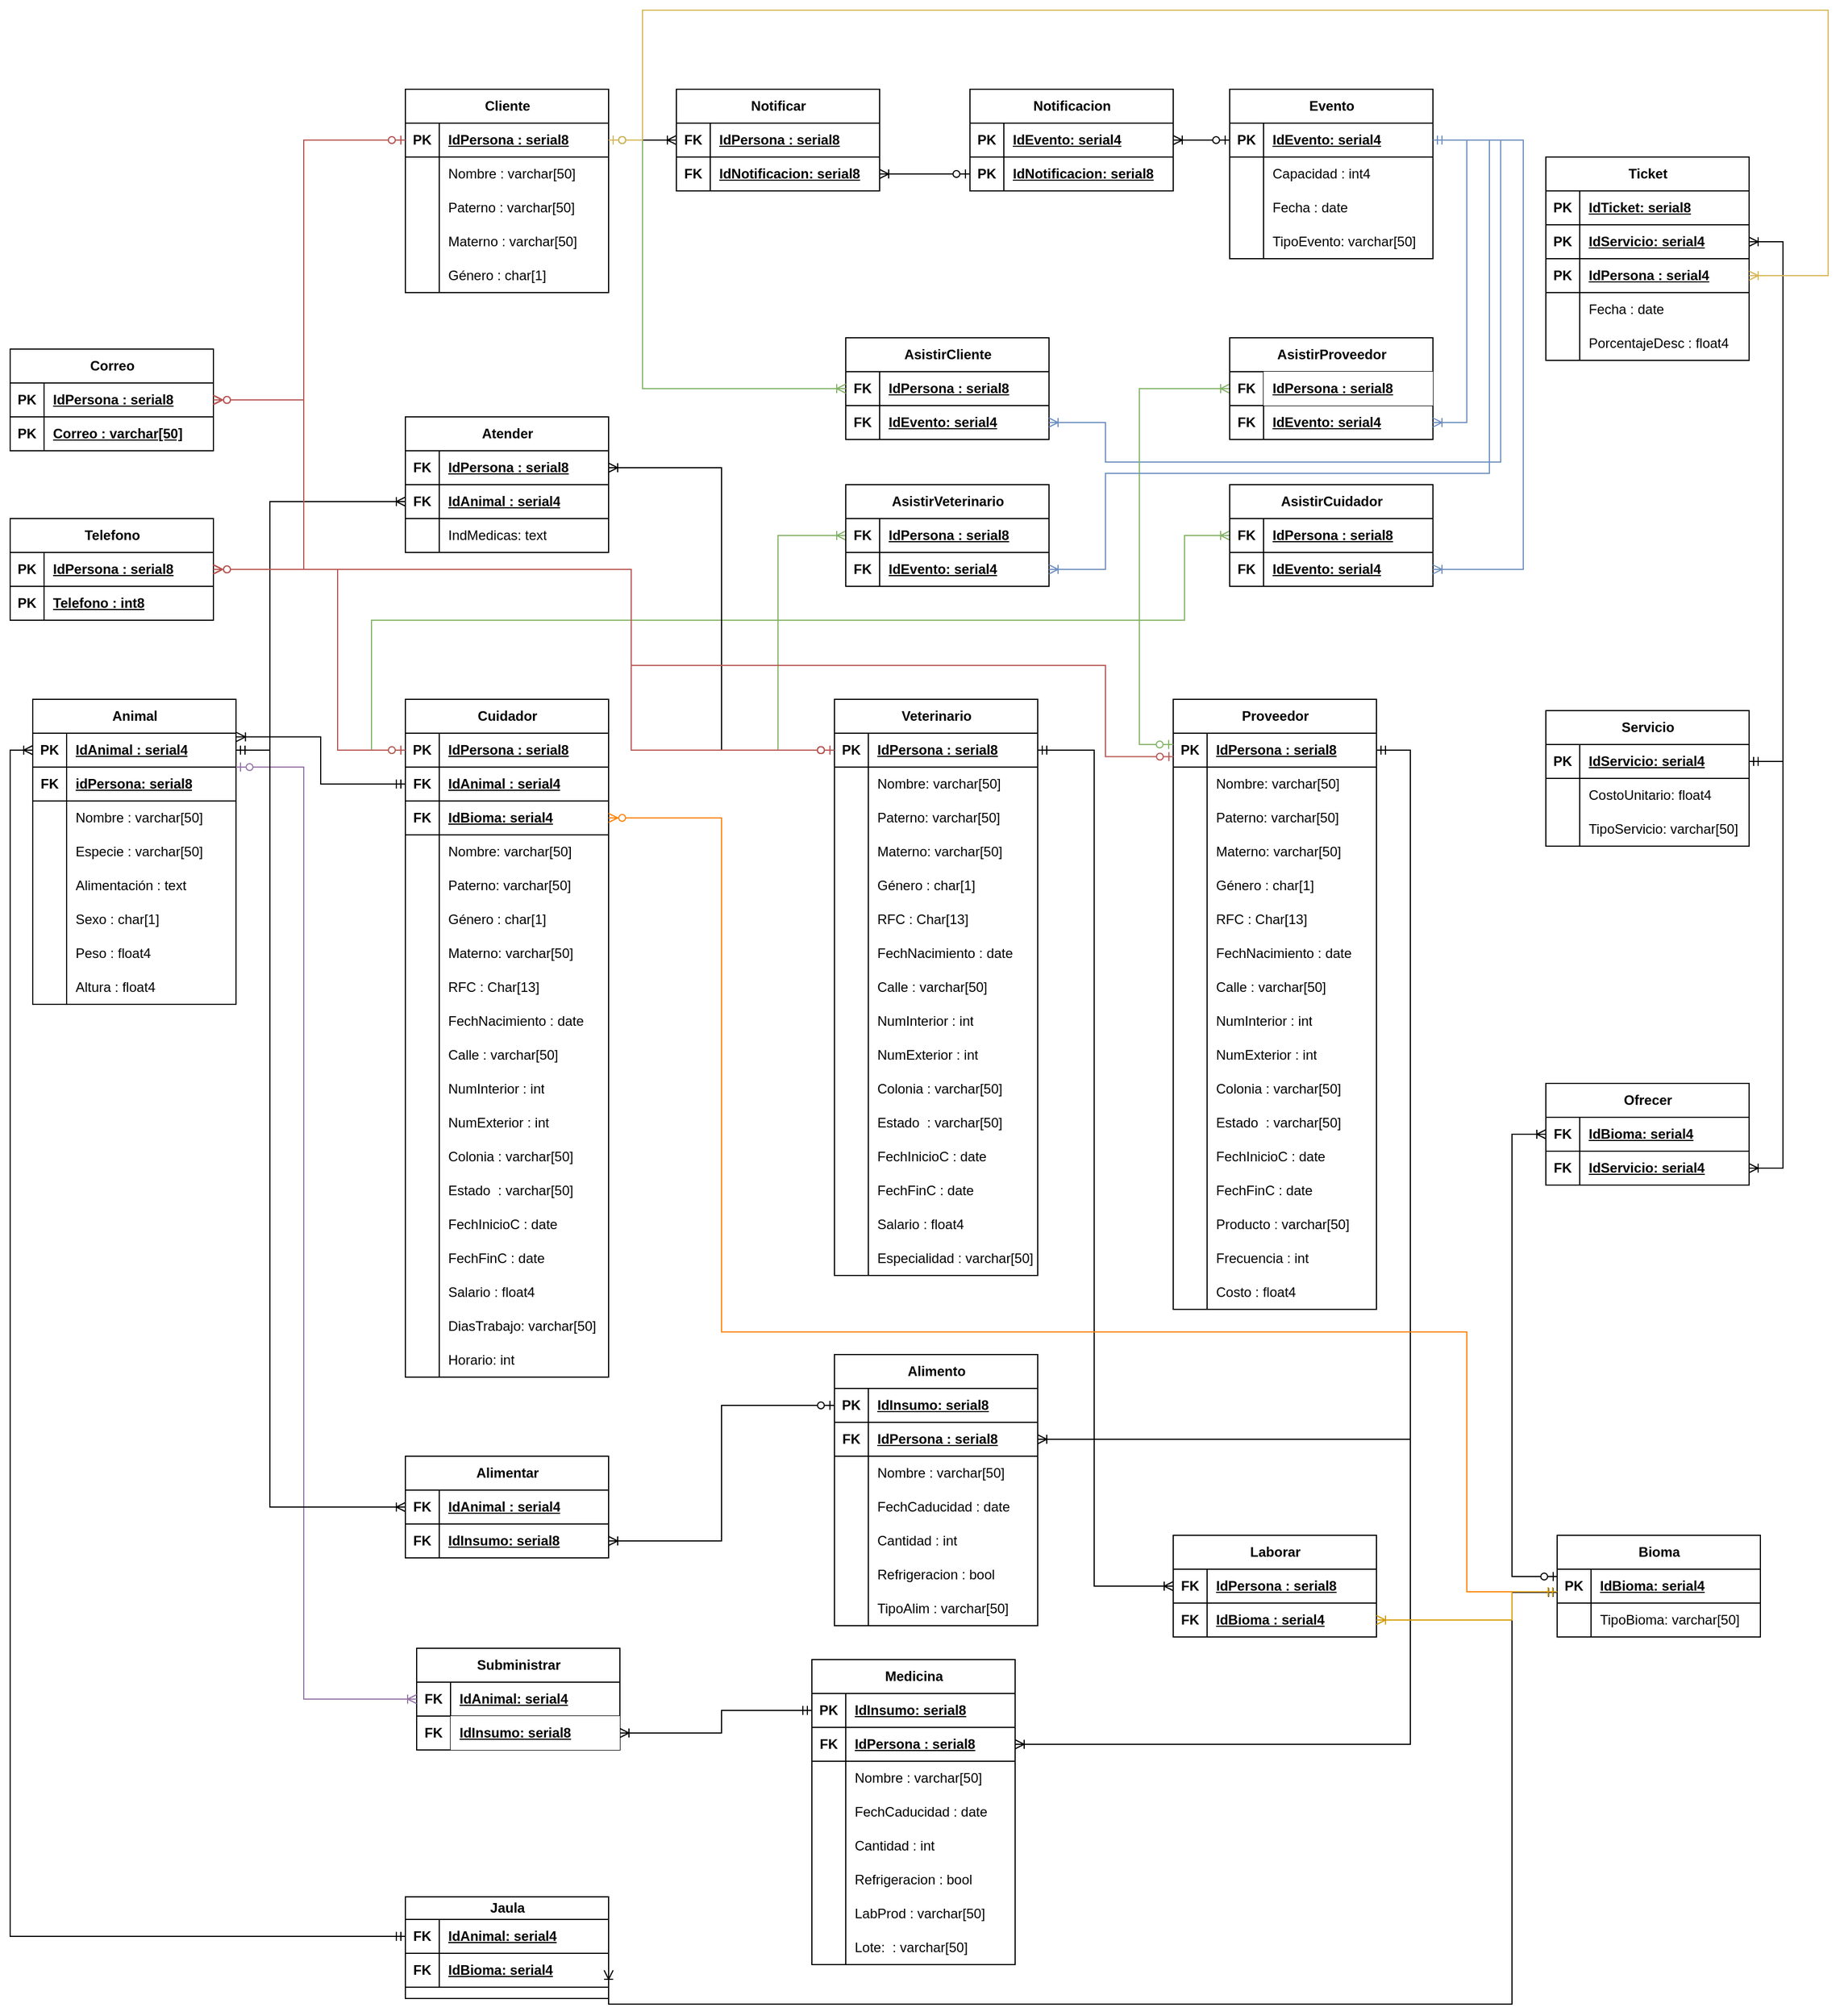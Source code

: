 <mxfile version="22.0.4" type="google">
  <diagram name="R-P5" id="lSpd0pVGX2Yb7_wY69ej">
    <mxGraphModel dx="1434" dy="1951" grid="1" gridSize="10" guides="1" tooltips="1" connect="1" arrows="1" fold="1" page="1" pageScale="1" pageWidth="827" pageHeight="1169" math="0" shadow="0">
      <root>
        <mxCell id="kmNYI3chiLRpIAKjryVV-0" />
        <mxCell id="kmNYI3chiLRpIAKjryVV-1" parent="kmNYI3chiLRpIAKjryVV-0" />
        <mxCell id="kmNYI3chiLRpIAKjryVV-2" value="Animal" style="shape=table;startSize=30;container=1;collapsible=1;childLayout=tableLayout;fixedRows=1;rowLines=0;fontStyle=1;align=center;resizeLast=1;html=1;" parent="kmNYI3chiLRpIAKjryVV-1" vertex="1">
          <mxGeometry x="40" y="-320" width="180" height="270" as="geometry" />
        </mxCell>
        <mxCell id="kmNYI3chiLRpIAKjryVV-3" value="" style="shape=tableRow;horizontal=0;startSize=0;swimlaneHead=0;swimlaneBody=0;fillColor=none;collapsible=0;dropTarget=0;points=[[0,0.5],[1,0.5]];portConstraint=eastwest;top=0;left=0;right=0;bottom=1;" parent="kmNYI3chiLRpIAKjryVV-2" vertex="1">
          <mxGeometry y="30" width="180" height="30" as="geometry" />
        </mxCell>
        <mxCell id="kmNYI3chiLRpIAKjryVV-4" value="PK" style="shape=partialRectangle;connectable=0;fillColor=none;top=0;left=0;bottom=0;right=0;fontStyle=1;overflow=hidden;whiteSpace=wrap;html=1;" parent="kmNYI3chiLRpIAKjryVV-3" vertex="1">
          <mxGeometry width="30" height="30" as="geometry">
            <mxRectangle width="30" height="30" as="alternateBounds" />
          </mxGeometry>
        </mxCell>
        <mxCell id="kmNYI3chiLRpIAKjryVV-5" value="IdAnimal : serial4" style="shape=partialRectangle;connectable=0;fillColor=none;top=0;left=0;bottom=0;right=0;align=left;spacingLeft=6;fontStyle=5;overflow=hidden;whiteSpace=wrap;html=1;" parent="kmNYI3chiLRpIAKjryVV-3" vertex="1">
          <mxGeometry x="30" width="150" height="30" as="geometry">
            <mxRectangle width="150" height="30" as="alternateBounds" />
          </mxGeometry>
        </mxCell>
        <mxCell id="59-XlmnDs7uXxVNNaz5y-0" value="" style="shape=tableRow;horizontal=0;startSize=0;swimlaneHead=0;swimlaneBody=0;fillColor=none;collapsible=0;dropTarget=0;points=[[0,0.5],[1,0.5]];portConstraint=eastwest;top=0;left=0;right=0;bottom=1;" parent="kmNYI3chiLRpIAKjryVV-2" vertex="1">
          <mxGeometry y="60" width="180" height="30" as="geometry" />
        </mxCell>
        <mxCell id="59-XlmnDs7uXxVNNaz5y-1" value="FK" style="shape=partialRectangle;connectable=0;fillColor=none;top=0;left=0;bottom=0;right=0;fontStyle=1;overflow=hidden;whiteSpace=wrap;html=1;" parent="59-XlmnDs7uXxVNNaz5y-0" vertex="1">
          <mxGeometry width="30" height="30" as="geometry">
            <mxRectangle width="30" height="30" as="alternateBounds" />
          </mxGeometry>
        </mxCell>
        <mxCell id="59-XlmnDs7uXxVNNaz5y-2" value="idPersona: serial8" style="shape=partialRectangle;connectable=0;fillColor=none;top=0;left=0;bottom=0;right=0;align=left;spacingLeft=6;fontStyle=5;overflow=hidden;whiteSpace=wrap;html=1;" parent="59-XlmnDs7uXxVNNaz5y-0" vertex="1">
          <mxGeometry x="30" width="150" height="30" as="geometry">
            <mxRectangle width="150" height="30" as="alternateBounds" />
          </mxGeometry>
        </mxCell>
        <mxCell id="kmNYI3chiLRpIAKjryVV-6" value="" style="shape=tableRow;horizontal=0;startSize=0;swimlaneHead=0;swimlaneBody=0;fillColor=none;collapsible=0;dropTarget=0;points=[[0,0.5],[1,0.5]];portConstraint=eastwest;top=0;left=0;right=0;bottom=0;" parent="kmNYI3chiLRpIAKjryVV-2" vertex="1">
          <mxGeometry y="90" width="180" height="30" as="geometry" />
        </mxCell>
        <mxCell id="kmNYI3chiLRpIAKjryVV-7" value="" style="shape=partialRectangle;connectable=0;fillColor=none;top=0;left=0;bottom=0;right=0;editable=1;overflow=hidden;whiteSpace=wrap;html=1;" parent="kmNYI3chiLRpIAKjryVV-6" vertex="1">
          <mxGeometry width="30" height="30" as="geometry">
            <mxRectangle width="30" height="30" as="alternateBounds" />
          </mxGeometry>
        </mxCell>
        <mxCell id="kmNYI3chiLRpIAKjryVV-8" value="Nombre : varchar[50]" style="shape=partialRectangle;connectable=0;fillColor=none;top=0;left=0;bottom=0;right=0;align=left;spacingLeft=6;overflow=hidden;whiteSpace=wrap;html=1;" parent="kmNYI3chiLRpIAKjryVV-6" vertex="1">
          <mxGeometry x="30" width="150" height="30" as="geometry">
            <mxRectangle width="150" height="30" as="alternateBounds" />
          </mxGeometry>
        </mxCell>
        <mxCell id="kmNYI3chiLRpIAKjryVV-9" value="" style="shape=tableRow;horizontal=0;startSize=0;swimlaneHead=0;swimlaneBody=0;fillColor=none;collapsible=0;dropTarget=0;points=[[0,0.5],[1,0.5]];portConstraint=eastwest;top=0;left=0;right=0;bottom=0;" parent="kmNYI3chiLRpIAKjryVV-2" vertex="1">
          <mxGeometry y="120" width="180" height="30" as="geometry" />
        </mxCell>
        <mxCell id="kmNYI3chiLRpIAKjryVV-10" value="" style="shape=partialRectangle;connectable=0;fillColor=none;top=0;left=0;bottom=0;right=0;editable=1;overflow=hidden;whiteSpace=wrap;html=1;" parent="kmNYI3chiLRpIAKjryVV-9" vertex="1">
          <mxGeometry width="30" height="30" as="geometry">
            <mxRectangle width="30" height="30" as="alternateBounds" />
          </mxGeometry>
        </mxCell>
        <mxCell id="kmNYI3chiLRpIAKjryVV-11" value="Especie&amp;nbsp;: varchar[50]" style="shape=partialRectangle;connectable=0;fillColor=none;top=0;left=0;bottom=0;right=0;align=left;spacingLeft=6;overflow=hidden;whiteSpace=wrap;html=1;" parent="kmNYI3chiLRpIAKjryVV-9" vertex="1">
          <mxGeometry x="30" width="150" height="30" as="geometry">
            <mxRectangle width="150" height="30" as="alternateBounds" />
          </mxGeometry>
        </mxCell>
        <mxCell id="kmNYI3chiLRpIAKjryVV-12" value="" style="shape=tableRow;horizontal=0;startSize=0;swimlaneHead=0;swimlaneBody=0;fillColor=none;collapsible=0;dropTarget=0;points=[[0,0.5],[1,0.5]];portConstraint=eastwest;top=0;left=0;right=0;bottom=0;" parent="kmNYI3chiLRpIAKjryVV-2" vertex="1">
          <mxGeometry y="150" width="180" height="30" as="geometry" />
        </mxCell>
        <mxCell id="kmNYI3chiLRpIAKjryVV-13" value="" style="shape=partialRectangle;connectable=0;fillColor=none;top=0;left=0;bottom=0;right=0;editable=1;overflow=hidden;whiteSpace=wrap;html=1;" parent="kmNYI3chiLRpIAKjryVV-12" vertex="1">
          <mxGeometry width="30" height="30" as="geometry">
            <mxRectangle width="30" height="30" as="alternateBounds" />
          </mxGeometry>
        </mxCell>
        <mxCell id="kmNYI3chiLRpIAKjryVV-14" value="Alimentación : text" style="shape=partialRectangle;connectable=0;fillColor=none;top=0;left=0;bottom=0;right=0;align=left;spacingLeft=6;overflow=hidden;whiteSpace=wrap;html=1;" parent="kmNYI3chiLRpIAKjryVV-12" vertex="1">
          <mxGeometry x="30" width="150" height="30" as="geometry">
            <mxRectangle width="150" height="30" as="alternateBounds" />
          </mxGeometry>
        </mxCell>
        <mxCell id="kmNYI3chiLRpIAKjryVV-15" value="" style="shape=tableRow;horizontal=0;startSize=0;swimlaneHead=0;swimlaneBody=0;fillColor=none;collapsible=0;dropTarget=0;points=[[0,0.5],[1,0.5]];portConstraint=eastwest;top=0;left=0;right=0;bottom=0;" parent="kmNYI3chiLRpIAKjryVV-2" vertex="1">
          <mxGeometry y="180" width="180" height="30" as="geometry" />
        </mxCell>
        <mxCell id="kmNYI3chiLRpIAKjryVV-16" value="" style="shape=partialRectangle;connectable=0;fillColor=none;top=0;left=0;bottom=0;right=0;editable=1;overflow=hidden;whiteSpace=wrap;html=1;" parent="kmNYI3chiLRpIAKjryVV-15" vertex="1">
          <mxGeometry width="30" height="30" as="geometry">
            <mxRectangle width="30" height="30" as="alternateBounds" />
          </mxGeometry>
        </mxCell>
        <mxCell id="kmNYI3chiLRpIAKjryVV-17" value="Sexo : char[1]" style="shape=partialRectangle;connectable=0;fillColor=none;top=0;left=0;bottom=0;right=0;align=left;spacingLeft=6;overflow=hidden;whiteSpace=wrap;html=1;" parent="kmNYI3chiLRpIAKjryVV-15" vertex="1">
          <mxGeometry x="30" width="150" height="30" as="geometry">
            <mxRectangle width="150" height="30" as="alternateBounds" />
          </mxGeometry>
        </mxCell>
        <mxCell id="kmNYI3chiLRpIAKjryVV-18" value="" style="shape=tableRow;horizontal=0;startSize=0;swimlaneHead=0;swimlaneBody=0;fillColor=none;collapsible=0;dropTarget=0;points=[[0,0.5],[1,0.5]];portConstraint=eastwest;top=0;left=0;right=0;bottom=0;" parent="kmNYI3chiLRpIAKjryVV-2" vertex="1">
          <mxGeometry y="210" width="180" height="30" as="geometry" />
        </mxCell>
        <mxCell id="kmNYI3chiLRpIAKjryVV-19" value="" style="shape=partialRectangle;connectable=0;fillColor=none;top=0;left=0;bottom=0;right=0;editable=1;overflow=hidden;whiteSpace=wrap;html=1;" parent="kmNYI3chiLRpIAKjryVV-18" vertex="1">
          <mxGeometry width="30" height="30" as="geometry">
            <mxRectangle width="30" height="30" as="alternateBounds" />
          </mxGeometry>
        </mxCell>
        <mxCell id="kmNYI3chiLRpIAKjryVV-20" value="Peso : float4" style="shape=partialRectangle;connectable=0;fillColor=none;top=0;left=0;bottom=0;right=0;align=left;spacingLeft=6;overflow=hidden;whiteSpace=wrap;html=1;" parent="kmNYI3chiLRpIAKjryVV-18" vertex="1">
          <mxGeometry x="30" width="150" height="30" as="geometry">
            <mxRectangle width="150" height="30" as="alternateBounds" />
          </mxGeometry>
        </mxCell>
        <mxCell id="kmNYI3chiLRpIAKjryVV-21" value="" style="shape=tableRow;horizontal=0;startSize=0;swimlaneHead=0;swimlaneBody=0;fillColor=none;collapsible=0;dropTarget=0;points=[[0,0.5],[1,0.5]];portConstraint=eastwest;top=0;left=0;right=0;bottom=0;" parent="kmNYI3chiLRpIAKjryVV-2" vertex="1">
          <mxGeometry y="240" width="180" height="30" as="geometry" />
        </mxCell>
        <mxCell id="kmNYI3chiLRpIAKjryVV-22" value="" style="shape=partialRectangle;connectable=0;fillColor=none;top=0;left=0;bottom=0;right=0;editable=1;overflow=hidden;whiteSpace=wrap;html=1;" parent="kmNYI3chiLRpIAKjryVV-21" vertex="1">
          <mxGeometry width="30" height="30" as="geometry">
            <mxRectangle width="30" height="30" as="alternateBounds" />
          </mxGeometry>
        </mxCell>
        <mxCell id="kmNYI3chiLRpIAKjryVV-23" value="Altura : float4" style="shape=partialRectangle;connectable=0;fillColor=none;top=0;left=0;bottom=0;right=0;align=left;spacingLeft=6;overflow=hidden;whiteSpace=wrap;html=1;" parent="kmNYI3chiLRpIAKjryVV-21" vertex="1">
          <mxGeometry x="30" width="150" height="30" as="geometry">
            <mxRectangle width="150" height="30" as="alternateBounds" />
          </mxGeometry>
        </mxCell>
        <mxCell id="kmNYI3chiLRpIAKjryVV-30" value="Cuidador" style="shape=table;startSize=30;container=1;collapsible=1;childLayout=tableLayout;fixedRows=1;rowLines=0;fontStyle=1;align=center;resizeLast=1;html=1;" parent="kmNYI3chiLRpIAKjryVV-1" vertex="1">
          <mxGeometry x="370" y="-320" width="180" height="600" as="geometry" />
        </mxCell>
        <mxCell id="kmNYI3chiLRpIAKjryVV-31" value="" style="shape=tableRow;horizontal=0;startSize=0;swimlaneHead=0;swimlaneBody=0;fillColor=none;collapsible=0;dropTarget=0;points=[[0,0.5],[1,0.5]];portConstraint=eastwest;top=0;left=0;right=0;bottom=1;" parent="kmNYI3chiLRpIAKjryVV-30" vertex="1">
          <mxGeometry y="30" width="180" height="30" as="geometry" />
        </mxCell>
        <mxCell id="kmNYI3chiLRpIAKjryVV-32" value="PK" style="shape=partialRectangle;connectable=0;fillColor=none;top=0;left=0;bottom=0;right=0;fontStyle=1;overflow=hidden;whiteSpace=wrap;html=1;" parent="kmNYI3chiLRpIAKjryVV-31" vertex="1">
          <mxGeometry width="30" height="30" as="geometry">
            <mxRectangle width="30" height="30" as="alternateBounds" />
          </mxGeometry>
        </mxCell>
        <mxCell id="kmNYI3chiLRpIAKjryVV-33" value="IdPersona : serial8" style="shape=partialRectangle;connectable=0;fillColor=none;top=0;left=0;bottom=0;right=0;align=left;spacingLeft=6;fontStyle=5;overflow=hidden;whiteSpace=wrap;html=1;" parent="kmNYI3chiLRpIAKjryVV-31" vertex="1">
          <mxGeometry x="30" width="150" height="30" as="geometry">
            <mxRectangle width="150" height="30" as="alternateBounds" />
          </mxGeometry>
        </mxCell>
        <mxCell id="kmNYI3chiLRpIAKjryVV-34" value="" style="shape=tableRow;horizontal=0;startSize=0;swimlaneHead=0;swimlaneBody=0;fillColor=none;collapsible=0;dropTarget=0;points=[[0,0.5],[1,0.5]];portConstraint=eastwest;top=0;left=0;right=0;bottom=1;" parent="kmNYI3chiLRpIAKjryVV-30" vertex="1">
          <mxGeometry y="60" width="180" height="30" as="geometry" />
        </mxCell>
        <mxCell id="kmNYI3chiLRpIAKjryVV-35" value="FK" style="shape=partialRectangle;connectable=0;fillColor=none;top=0;left=0;bottom=0;right=0;fontStyle=1;overflow=hidden;whiteSpace=wrap;html=1;" parent="kmNYI3chiLRpIAKjryVV-34" vertex="1">
          <mxGeometry width="30" height="30" as="geometry">
            <mxRectangle width="30" height="30" as="alternateBounds" />
          </mxGeometry>
        </mxCell>
        <mxCell id="kmNYI3chiLRpIAKjryVV-36" value="IdAnimal : serial4" style="shape=partialRectangle;connectable=0;fillColor=none;top=0;left=0;bottom=0;right=0;align=left;spacingLeft=6;fontStyle=5;overflow=hidden;whiteSpace=wrap;html=1;" parent="kmNYI3chiLRpIAKjryVV-34" vertex="1">
          <mxGeometry x="30" width="150" height="30" as="geometry">
            <mxRectangle width="150" height="30" as="alternateBounds" />
          </mxGeometry>
        </mxCell>
        <mxCell id="tabdgHD57XReEZcNpV-o-0" value="" style="shape=tableRow;horizontal=0;startSize=0;swimlaneHead=0;swimlaneBody=0;fillColor=none;collapsible=0;dropTarget=0;points=[[0,0.5],[1,0.5]];portConstraint=eastwest;top=0;left=0;right=0;bottom=1;" parent="kmNYI3chiLRpIAKjryVV-30" vertex="1">
          <mxGeometry y="90" width="180" height="30" as="geometry" />
        </mxCell>
        <mxCell id="tabdgHD57XReEZcNpV-o-1" value="FK" style="shape=partialRectangle;connectable=0;fillColor=none;top=0;left=0;bottom=0;right=0;fontStyle=1;overflow=hidden;whiteSpace=wrap;html=1;" parent="tabdgHD57XReEZcNpV-o-0" vertex="1">
          <mxGeometry width="30" height="30" as="geometry">
            <mxRectangle width="30" height="30" as="alternateBounds" />
          </mxGeometry>
        </mxCell>
        <mxCell id="tabdgHD57XReEZcNpV-o-2" value="IdBioma: serial4" style="shape=partialRectangle;connectable=0;fillColor=none;top=0;left=0;bottom=0;right=0;align=left;spacingLeft=6;fontStyle=5;overflow=hidden;whiteSpace=wrap;html=1;" parent="tabdgHD57XReEZcNpV-o-0" vertex="1">
          <mxGeometry x="30" width="150" height="30" as="geometry">
            <mxRectangle width="150" height="30" as="alternateBounds" />
          </mxGeometry>
        </mxCell>
        <mxCell id="kmNYI3chiLRpIAKjryVV-40" value="" style="shape=tableRow;horizontal=0;startSize=0;swimlaneHead=0;swimlaneBody=0;fillColor=none;collapsible=0;dropTarget=0;points=[[0,0.5],[1,0.5]];portConstraint=eastwest;top=0;left=0;right=0;bottom=0;" parent="kmNYI3chiLRpIAKjryVV-30" vertex="1">
          <mxGeometry y="120" width="180" height="30" as="geometry" />
        </mxCell>
        <mxCell id="kmNYI3chiLRpIAKjryVV-41" value="" style="shape=partialRectangle;connectable=0;fillColor=none;top=0;left=0;bottom=0;right=0;editable=1;overflow=hidden;whiteSpace=wrap;html=1;" parent="kmNYI3chiLRpIAKjryVV-40" vertex="1">
          <mxGeometry width="30" height="30" as="geometry">
            <mxRectangle width="30" height="30" as="alternateBounds" />
          </mxGeometry>
        </mxCell>
        <mxCell id="kmNYI3chiLRpIAKjryVV-42" value="Nombre: varchar[50]" style="shape=partialRectangle;connectable=0;fillColor=none;top=0;left=0;bottom=0;right=0;align=left;spacingLeft=6;overflow=hidden;whiteSpace=wrap;html=1;" parent="kmNYI3chiLRpIAKjryVV-40" vertex="1">
          <mxGeometry x="30" width="150" height="30" as="geometry">
            <mxRectangle width="150" height="30" as="alternateBounds" />
          </mxGeometry>
        </mxCell>
        <mxCell id="kmNYI3chiLRpIAKjryVV-43" value="" style="shape=tableRow;horizontal=0;startSize=0;swimlaneHead=0;swimlaneBody=0;fillColor=none;collapsible=0;dropTarget=0;points=[[0,0.5],[1,0.5]];portConstraint=eastwest;top=0;left=0;right=0;bottom=0;" parent="kmNYI3chiLRpIAKjryVV-30" vertex="1">
          <mxGeometry y="150" width="180" height="30" as="geometry" />
        </mxCell>
        <mxCell id="kmNYI3chiLRpIAKjryVV-44" value="" style="shape=partialRectangle;connectable=0;fillColor=none;top=0;left=0;bottom=0;right=0;editable=1;overflow=hidden;whiteSpace=wrap;html=1;" parent="kmNYI3chiLRpIAKjryVV-43" vertex="1">
          <mxGeometry width="30" height="30" as="geometry">
            <mxRectangle width="30" height="30" as="alternateBounds" />
          </mxGeometry>
        </mxCell>
        <mxCell id="kmNYI3chiLRpIAKjryVV-45" value="Paterno: varchar[50]" style="shape=partialRectangle;connectable=0;fillColor=none;top=0;left=0;bottom=0;right=0;align=left;spacingLeft=6;overflow=hidden;whiteSpace=wrap;html=1;" parent="kmNYI3chiLRpIAKjryVV-43" vertex="1">
          <mxGeometry x="30" width="150" height="30" as="geometry">
            <mxRectangle width="150" height="30" as="alternateBounds" />
          </mxGeometry>
        </mxCell>
        <mxCell id="SJ8NuvoEyTw_S0SRxjrI-0" value="" style="shape=tableRow;horizontal=0;startSize=0;swimlaneHead=0;swimlaneBody=0;fillColor=none;collapsible=0;dropTarget=0;points=[[0,0.5],[1,0.5]];portConstraint=eastwest;top=0;left=0;right=0;bottom=0;" parent="kmNYI3chiLRpIAKjryVV-30" vertex="1">
          <mxGeometry y="180" width="180" height="30" as="geometry" />
        </mxCell>
        <mxCell id="SJ8NuvoEyTw_S0SRxjrI-1" value="" style="shape=partialRectangle;connectable=0;fillColor=none;top=0;left=0;bottom=0;right=0;editable=1;overflow=hidden;whiteSpace=wrap;html=1;" parent="SJ8NuvoEyTw_S0SRxjrI-0" vertex="1">
          <mxGeometry width="30" height="30" as="geometry">
            <mxRectangle width="30" height="30" as="alternateBounds" />
          </mxGeometry>
        </mxCell>
        <mxCell id="SJ8NuvoEyTw_S0SRxjrI-2" value="Género : char[1]" style="shape=partialRectangle;connectable=0;fillColor=none;top=0;left=0;bottom=0;right=0;align=left;spacingLeft=6;overflow=hidden;whiteSpace=wrap;html=1;" parent="SJ8NuvoEyTw_S0SRxjrI-0" vertex="1">
          <mxGeometry x="30" width="150" height="30" as="geometry">
            <mxRectangle width="150" height="30" as="alternateBounds" />
          </mxGeometry>
        </mxCell>
        <mxCell id="kmNYI3chiLRpIAKjryVV-46" value="" style="shape=tableRow;horizontal=0;startSize=0;swimlaneHead=0;swimlaneBody=0;fillColor=none;collapsible=0;dropTarget=0;points=[[0,0.5],[1,0.5]];portConstraint=eastwest;top=0;left=0;right=0;bottom=0;" parent="kmNYI3chiLRpIAKjryVV-30" vertex="1">
          <mxGeometry y="210" width="180" height="30" as="geometry" />
        </mxCell>
        <mxCell id="kmNYI3chiLRpIAKjryVV-47" value="" style="shape=partialRectangle;connectable=0;fillColor=none;top=0;left=0;bottom=0;right=0;editable=1;overflow=hidden;whiteSpace=wrap;html=1;" parent="kmNYI3chiLRpIAKjryVV-46" vertex="1">
          <mxGeometry width="30" height="30" as="geometry">
            <mxRectangle width="30" height="30" as="alternateBounds" />
          </mxGeometry>
        </mxCell>
        <mxCell id="kmNYI3chiLRpIAKjryVV-48" value="Materno: varchar[50]" style="shape=partialRectangle;connectable=0;fillColor=none;top=0;left=0;bottom=0;right=0;align=left;spacingLeft=6;overflow=hidden;whiteSpace=wrap;html=1;" parent="kmNYI3chiLRpIAKjryVV-46" vertex="1">
          <mxGeometry x="30" width="150" height="30" as="geometry">
            <mxRectangle width="150" height="30" as="alternateBounds" />
          </mxGeometry>
        </mxCell>
        <mxCell id="kmNYI3chiLRpIAKjryVV-49" value="" style="shape=tableRow;horizontal=0;startSize=0;swimlaneHead=0;swimlaneBody=0;fillColor=none;collapsible=0;dropTarget=0;points=[[0,0.5],[1,0.5]];portConstraint=eastwest;top=0;left=0;right=0;bottom=0;" parent="kmNYI3chiLRpIAKjryVV-30" vertex="1">
          <mxGeometry y="240" width="180" height="30" as="geometry" />
        </mxCell>
        <mxCell id="kmNYI3chiLRpIAKjryVV-50" value="" style="shape=partialRectangle;connectable=0;fillColor=none;top=0;left=0;bottom=0;right=0;editable=1;overflow=hidden;whiteSpace=wrap;html=1;" parent="kmNYI3chiLRpIAKjryVV-49" vertex="1">
          <mxGeometry width="30" height="30" as="geometry">
            <mxRectangle width="30" height="30" as="alternateBounds" />
          </mxGeometry>
        </mxCell>
        <mxCell id="kmNYI3chiLRpIAKjryVV-51" value="RFC : Char[13]" style="shape=partialRectangle;connectable=0;fillColor=none;top=0;left=0;bottom=0;right=0;align=left;spacingLeft=6;overflow=hidden;whiteSpace=wrap;html=1;" parent="kmNYI3chiLRpIAKjryVV-49" vertex="1">
          <mxGeometry x="30" width="150" height="30" as="geometry">
            <mxRectangle width="150" height="30" as="alternateBounds" />
          </mxGeometry>
        </mxCell>
        <mxCell id="kmNYI3chiLRpIAKjryVV-52" value="" style="shape=tableRow;horizontal=0;startSize=0;swimlaneHead=0;swimlaneBody=0;fillColor=none;collapsible=0;dropTarget=0;points=[[0,0.5],[1,0.5]];portConstraint=eastwest;top=0;left=0;right=0;bottom=0;" parent="kmNYI3chiLRpIAKjryVV-30" vertex="1">
          <mxGeometry y="270" width="180" height="30" as="geometry" />
        </mxCell>
        <mxCell id="kmNYI3chiLRpIAKjryVV-53" value="" style="shape=partialRectangle;connectable=0;fillColor=none;top=0;left=0;bottom=0;right=0;editable=1;overflow=hidden;whiteSpace=wrap;html=1;" parent="kmNYI3chiLRpIAKjryVV-52" vertex="1">
          <mxGeometry width="30" height="30" as="geometry">
            <mxRectangle width="30" height="30" as="alternateBounds" />
          </mxGeometry>
        </mxCell>
        <mxCell id="kmNYI3chiLRpIAKjryVV-54" value="FechNacimiento : date" style="shape=partialRectangle;connectable=0;fillColor=none;top=0;left=0;bottom=0;right=0;align=left;spacingLeft=6;overflow=hidden;whiteSpace=wrap;html=1;" parent="kmNYI3chiLRpIAKjryVV-52" vertex="1">
          <mxGeometry x="30" width="150" height="30" as="geometry">
            <mxRectangle width="150" height="30" as="alternateBounds" />
          </mxGeometry>
        </mxCell>
        <mxCell id="kmNYI3chiLRpIAKjryVV-55" value="" style="shape=tableRow;horizontal=0;startSize=0;swimlaneHead=0;swimlaneBody=0;fillColor=none;collapsible=0;dropTarget=0;points=[[0,0.5],[1,0.5]];portConstraint=eastwest;top=0;left=0;right=0;bottom=0;" parent="kmNYI3chiLRpIAKjryVV-30" vertex="1">
          <mxGeometry y="300" width="180" height="30" as="geometry" />
        </mxCell>
        <mxCell id="kmNYI3chiLRpIAKjryVV-56" value="" style="shape=partialRectangle;connectable=0;fillColor=none;top=0;left=0;bottom=0;right=0;editable=1;overflow=hidden;whiteSpace=wrap;html=1;" parent="kmNYI3chiLRpIAKjryVV-55" vertex="1">
          <mxGeometry width="30" height="30" as="geometry">
            <mxRectangle width="30" height="30" as="alternateBounds" />
          </mxGeometry>
        </mxCell>
        <mxCell id="kmNYI3chiLRpIAKjryVV-57" value="Calle : varchar[50]" style="shape=partialRectangle;connectable=0;fillColor=none;top=0;left=0;bottom=0;right=0;align=left;spacingLeft=6;overflow=hidden;whiteSpace=wrap;html=1;" parent="kmNYI3chiLRpIAKjryVV-55" vertex="1">
          <mxGeometry x="30" width="150" height="30" as="geometry">
            <mxRectangle width="150" height="30" as="alternateBounds" />
          </mxGeometry>
        </mxCell>
        <mxCell id="kmNYI3chiLRpIAKjryVV-58" value="" style="shape=tableRow;horizontal=0;startSize=0;swimlaneHead=0;swimlaneBody=0;fillColor=none;collapsible=0;dropTarget=0;points=[[0,0.5],[1,0.5]];portConstraint=eastwest;top=0;left=0;right=0;bottom=0;" parent="kmNYI3chiLRpIAKjryVV-30" vertex="1">
          <mxGeometry y="330" width="180" height="30" as="geometry" />
        </mxCell>
        <mxCell id="kmNYI3chiLRpIAKjryVV-59" value="" style="shape=partialRectangle;connectable=0;fillColor=none;top=0;left=0;bottom=0;right=0;editable=1;overflow=hidden;whiteSpace=wrap;html=1;" parent="kmNYI3chiLRpIAKjryVV-58" vertex="1">
          <mxGeometry width="30" height="30" as="geometry">
            <mxRectangle width="30" height="30" as="alternateBounds" />
          </mxGeometry>
        </mxCell>
        <mxCell id="kmNYI3chiLRpIAKjryVV-60" value="NumInterior : int" style="shape=partialRectangle;connectable=0;fillColor=none;top=0;left=0;bottom=0;right=0;align=left;spacingLeft=6;overflow=hidden;whiteSpace=wrap;html=1;" parent="kmNYI3chiLRpIAKjryVV-58" vertex="1">
          <mxGeometry x="30" width="150" height="30" as="geometry">
            <mxRectangle width="150" height="30" as="alternateBounds" />
          </mxGeometry>
        </mxCell>
        <mxCell id="kmNYI3chiLRpIAKjryVV-61" value="" style="shape=tableRow;horizontal=0;startSize=0;swimlaneHead=0;swimlaneBody=0;fillColor=none;collapsible=0;dropTarget=0;points=[[0,0.5],[1,0.5]];portConstraint=eastwest;top=0;left=0;right=0;bottom=0;" parent="kmNYI3chiLRpIAKjryVV-30" vertex="1">
          <mxGeometry y="360" width="180" height="30" as="geometry" />
        </mxCell>
        <mxCell id="kmNYI3chiLRpIAKjryVV-62" value="" style="shape=partialRectangle;connectable=0;fillColor=none;top=0;left=0;bottom=0;right=0;editable=1;overflow=hidden;whiteSpace=wrap;html=1;" parent="kmNYI3chiLRpIAKjryVV-61" vertex="1">
          <mxGeometry width="30" height="30" as="geometry">
            <mxRectangle width="30" height="30" as="alternateBounds" />
          </mxGeometry>
        </mxCell>
        <mxCell id="kmNYI3chiLRpIAKjryVV-63" value="NumExterior : int" style="shape=partialRectangle;connectable=0;fillColor=none;top=0;left=0;bottom=0;right=0;align=left;spacingLeft=6;overflow=hidden;whiteSpace=wrap;html=1;" parent="kmNYI3chiLRpIAKjryVV-61" vertex="1">
          <mxGeometry x="30" width="150" height="30" as="geometry">
            <mxRectangle width="150" height="30" as="alternateBounds" />
          </mxGeometry>
        </mxCell>
        <mxCell id="kmNYI3chiLRpIAKjryVV-64" value="" style="shape=tableRow;horizontal=0;startSize=0;swimlaneHead=0;swimlaneBody=0;fillColor=none;collapsible=0;dropTarget=0;points=[[0,0.5],[1,0.5]];portConstraint=eastwest;top=0;left=0;right=0;bottom=0;" parent="kmNYI3chiLRpIAKjryVV-30" vertex="1">
          <mxGeometry y="390" width="180" height="30" as="geometry" />
        </mxCell>
        <mxCell id="kmNYI3chiLRpIAKjryVV-65" value="" style="shape=partialRectangle;connectable=0;fillColor=none;top=0;left=0;bottom=0;right=0;editable=1;overflow=hidden;whiteSpace=wrap;html=1;" parent="kmNYI3chiLRpIAKjryVV-64" vertex="1">
          <mxGeometry width="30" height="30" as="geometry">
            <mxRectangle width="30" height="30" as="alternateBounds" />
          </mxGeometry>
        </mxCell>
        <mxCell id="kmNYI3chiLRpIAKjryVV-66" value="Colonia : varchar[50]" style="shape=partialRectangle;connectable=0;fillColor=none;top=0;left=0;bottom=0;right=0;align=left;spacingLeft=6;overflow=hidden;whiteSpace=wrap;html=1;" parent="kmNYI3chiLRpIAKjryVV-64" vertex="1">
          <mxGeometry x="30" width="150" height="30" as="geometry">
            <mxRectangle width="150" height="30" as="alternateBounds" />
          </mxGeometry>
        </mxCell>
        <mxCell id="kmNYI3chiLRpIAKjryVV-67" value="" style="shape=tableRow;horizontal=0;startSize=0;swimlaneHead=0;swimlaneBody=0;fillColor=none;collapsible=0;dropTarget=0;points=[[0,0.5],[1,0.5]];portConstraint=eastwest;top=0;left=0;right=0;bottom=0;" parent="kmNYI3chiLRpIAKjryVV-30" vertex="1">
          <mxGeometry y="420" width="180" height="30" as="geometry" />
        </mxCell>
        <mxCell id="kmNYI3chiLRpIAKjryVV-68" value="" style="shape=partialRectangle;connectable=0;fillColor=none;top=0;left=0;bottom=0;right=0;editable=1;overflow=hidden;whiteSpace=wrap;html=1;" parent="kmNYI3chiLRpIAKjryVV-67" vertex="1">
          <mxGeometry width="30" height="30" as="geometry">
            <mxRectangle width="30" height="30" as="alternateBounds" />
          </mxGeometry>
        </mxCell>
        <mxCell id="kmNYI3chiLRpIAKjryVV-69" value="Estado&amp;nbsp; : varchar[50]" style="shape=partialRectangle;connectable=0;fillColor=none;top=0;left=0;bottom=0;right=0;align=left;spacingLeft=6;overflow=hidden;whiteSpace=wrap;html=1;" parent="kmNYI3chiLRpIAKjryVV-67" vertex="1">
          <mxGeometry x="30" width="150" height="30" as="geometry">
            <mxRectangle width="150" height="30" as="alternateBounds" />
          </mxGeometry>
        </mxCell>
        <mxCell id="kmNYI3chiLRpIAKjryVV-70" value="" style="shape=tableRow;horizontal=0;startSize=0;swimlaneHead=0;swimlaneBody=0;fillColor=none;collapsible=0;dropTarget=0;points=[[0,0.5],[1,0.5]];portConstraint=eastwest;top=0;left=0;right=0;bottom=0;" parent="kmNYI3chiLRpIAKjryVV-30" vertex="1">
          <mxGeometry y="450" width="180" height="30" as="geometry" />
        </mxCell>
        <mxCell id="kmNYI3chiLRpIAKjryVV-71" value="" style="shape=partialRectangle;connectable=0;fillColor=none;top=0;left=0;bottom=0;right=0;editable=1;overflow=hidden;whiteSpace=wrap;html=1;" parent="kmNYI3chiLRpIAKjryVV-70" vertex="1">
          <mxGeometry width="30" height="30" as="geometry">
            <mxRectangle width="30" height="30" as="alternateBounds" />
          </mxGeometry>
        </mxCell>
        <mxCell id="kmNYI3chiLRpIAKjryVV-72" value="FechInicioC : date" style="shape=partialRectangle;connectable=0;fillColor=none;top=0;left=0;bottom=0;right=0;align=left;spacingLeft=6;overflow=hidden;whiteSpace=wrap;html=1;" parent="kmNYI3chiLRpIAKjryVV-70" vertex="1">
          <mxGeometry x="30" width="150" height="30" as="geometry">
            <mxRectangle width="150" height="30" as="alternateBounds" />
          </mxGeometry>
        </mxCell>
        <mxCell id="kmNYI3chiLRpIAKjryVV-73" value="" style="shape=tableRow;horizontal=0;startSize=0;swimlaneHead=0;swimlaneBody=0;fillColor=none;collapsible=0;dropTarget=0;points=[[0,0.5],[1,0.5]];portConstraint=eastwest;top=0;left=0;right=0;bottom=0;" parent="kmNYI3chiLRpIAKjryVV-30" vertex="1">
          <mxGeometry y="480" width="180" height="30" as="geometry" />
        </mxCell>
        <mxCell id="kmNYI3chiLRpIAKjryVV-74" value="" style="shape=partialRectangle;connectable=0;fillColor=none;top=0;left=0;bottom=0;right=0;editable=1;overflow=hidden;whiteSpace=wrap;html=1;" parent="kmNYI3chiLRpIAKjryVV-73" vertex="1">
          <mxGeometry width="30" height="30" as="geometry">
            <mxRectangle width="30" height="30" as="alternateBounds" />
          </mxGeometry>
        </mxCell>
        <mxCell id="kmNYI3chiLRpIAKjryVV-75" value="FechFinC : date" style="shape=partialRectangle;connectable=0;fillColor=none;top=0;left=0;bottom=0;right=0;align=left;spacingLeft=6;overflow=hidden;whiteSpace=wrap;html=1;" parent="kmNYI3chiLRpIAKjryVV-73" vertex="1">
          <mxGeometry x="30" width="150" height="30" as="geometry">
            <mxRectangle width="150" height="30" as="alternateBounds" />
          </mxGeometry>
        </mxCell>
        <mxCell id="kmNYI3chiLRpIAKjryVV-76" value="" style="shape=tableRow;horizontal=0;startSize=0;swimlaneHead=0;swimlaneBody=0;fillColor=none;collapsible=0;dropTarget=0;points=[[0,0.5],[1,0.5]];portConstraint=eastwest;top=0;left=0;right=0;bottom=0;" parent="kmNYI3chiLRpIAKjryVV-30" vertex="1">
          <mxGeometry y="510" width="180" height="30" as="geometry" />
        </mxCell>
        <mxCell id="kmNYI3chiLRpIAKjryVV-77" value="" style="shape=partialRectangle;connectable=0;fillColor=none;top=0;left=0;bottom=0;right=0;editable=1;overflow=hidden;whiteSpace=wrap;html=1;" parent="kmNYI3chiLRpIAKjryVV-76" vertex="1">
          <mxGeometry width="30" height="30" as="geometry">
            <mxRectangle width="30" height="30" as="alternateBounds" />
          </mxGeometry>
        </mxCell>
        <mxCell id="kmNYI3chiLRpIAKjryVV-78" value="Salario : float4" style="shape=partialRectangle;connectable=0;fillColor=none;top=0;left=0;bottom=0;right=0;align=left;spacingLeft=6;overflow=hidden;whiteSpace=wrap;html=1;" parent="kmNYI3chiLRpIAKjryVV-76" vertex="1">
          <mxGeometry x="30" width="150" height="30" as="geometry">
            <mxRectangle width="150" height="30" as="alternateBounds" />
          </mxGeometry>
        </mxCell>
        <mxCell id="kmNYI3chiLRpIAKjryVV-82" value="" style="shape=tableRow;horizontal=0;startSize=0;swimlaneHead=0;swimlaneBody=0;fillColor=none;collapsible=0;dropTarget=0;points=[[0,0.5],[1,0.5]];portConstraint=eastwest;top=0;left=0;right=0;bottom=0;" parent="kmNYI3chiLRpIAKjryVV-30" vertex="1">
          <mxGeometry y="540" width="180" height="30" as="geometry" />
        </mxCell>
        <mxCell id="kmNYI3chiLRpIAKjryVV-83" value="" style="shape=partialRectangle;connectable=0;fillColor=none;top=0;left=0;bottom=0;right=0;editable=1;overflow=hidden;whiteSpace=wrap;html=1;" parent="kmNYI3chiLRpIAKjryVV-82" vertex="1">
          <mxGeometry width="30" height="30" as="geometry">
            <mxRectangle width="30" height="30" as="alternateBounds" />
          </mxGeometry>
        </mxCell>
        <mxCell id="kmNYI3chiLRpIAKjryVV-84" value="DiasTrabajo: varchar[50]" style="shape=partialRectangle;connectable=0;fillColor=none;top=0;left=0;bottom=0;right=0;align=left;spacingLeft=6;overflow=hidden;whiteSpace=wrap;html=1;" parent="kmNYI3chiLRpIAKjryVV-82" vertex="1">
          <mxGeometry x="30" width="150" height="30" as="geometry">
            <mxRectangle width="150" height="30" as="alternateBounds" />
          </mxGeometry>
        </mxCell>
        <mxCell id="kmNYI3chiLRpIAKjryVV-85" value="" style="shape=tableRow;horizontal=0;startSize=0;swimlaneHead=0;swimlaneBody=0;fillColor=none;collapsible=0;dropTarget=0;points=[[0,0.5],[1,0.5]];portConstraint=eastwest;top=0;left=0;right=0;bottom=0;" parent="kmNYI3chiLRpIAKjryVV-30" vertex="1">
          <mxGeometry y="570" width="180" height="30" as="geometry" />
        </mxCell>
        <mxCell id="kmNYI3chiLRpIAKjryVV-86" value="" style="shape=partialRectangle;connectable=0;fillColor=none;top=0;left=0;bottom=0;right=0;editable=1;overflow=hidden;whiteSpace=wrap;html=1;" parent="kmNYI3chiLRpIAKjryVV-85" vertex="1">
          <mxGeometry width="30" height="30" as="geometry">
            <mxRectangle width="30" height="30" as="alternateBounds" />
          </mxGeometry>
        </mxCell>
        <mxCell id="kmNYI3chiLRpIAKjryVV-87" value="Horario: int" style="shape=partialRectangle;connectable=0;fillColor=none;top=0;left=0;bottom=0;right=0;align=left;spacingLeft=6;overflow=hidden;whiteSpace=wrap;html=1;" parent="kmNYI3chiLRpIAKjryVV-85" vertex="1">
          <mxGeometry x="30" width="150" height="30" as="geometry">
            <mxRectangle width="150" height="30" as="alternateBounds" />
          </mxGeometry>
        </mxCell>
        <mxCell id="kmNYI3chiLRpIAKjryVV-91" value="Cliente" style="shape=table;startSize=30;container=1;collapsible=1;childLayout=tableLayout;fixedRows=1;rowLines=0;fontStyle=1;align=center;resizeLast=1;html=1;" parent="kmNYI3chiLRpIAKjryVV-1" vertex="1">
          <mxGeometry x="370" y="-860" width="180" height="180" as="geometry" />
        </mxCell>
        <mxCell id="kmNYI3chiLRpIAKjryVV-92" value="" style="shape=tableRow;horizontal=0;startSize=0;swimlaneHead=0;swimlaneBody=0;fillColor=none;collapsible=0;dropTarget=0;points=[[0,0.5],[1,0.5]];portConstraint=eastwest;top=0;left=0;right=0;bottom=1;" parent="kmNYI3chiLRpIAKjryVV-91" vertex="1">
          <mxGeometry y="30" width="180" height="30" as="geometry" />
        </mxCell>
        <mxCell id="kmNYI3chiLRpIAKjryVV-93" value="PK" style="shape=partialRectangle;connectable=0;fillColor=none;top=0;left=0;bottom=0;right=0;fontStyle=1;overflow=hidden;whiteSpace=wrap;html=1;" parent="kmNYI3chiLRpIAKjryVV-92" vertex="1">
          <mxGeometry width="30" height="30" as="geometry">
            <mxRectangle width="30" height="30" as="alternateBounds" />
          </mxGeometry>
        </mxCell>
        <mxCell id="kmNYI3chiLRpIAKjryVV-94" value="IdPersona : serial8" style="shape=partialRectangle;connectable=0;fillColor=none;top=0;left=0;bottom=0;right=0;align=left;spacingLeft=6;fontStyle=5;overflow=hidden;whiteSpace=wrap;html=1;" parent="kmNYI3chiLRpIAKjryVV-92" vertex="1">
          <mxGeometry x="30" width="150" height="30" as="geometry">
            <mxRectangle width="150" height="30" as="alternateBounds" />
          </mxGeometry>
        </mxCell>
        <mxCell id="kmNYI3chiLRpIAKjryVV-95" value="" style="shape=tableRow;horizontal=0;startSize=0;swimlaneHead=0;swimlaneBody=0;fillColor=none;collapsible=0;dropTarget=0;points=[[0,0.5],[1,0.5]];portConstraint=eastwest;top=0;left=0;right=0;bottom=0;" parent="kmNYI3chiLRpIAKjryVV-91" vertex="1">
          <mxGeometry y="60" width="180" height="30" as="geometry" />
        </mxCell>
        <mxCell id="kmNYI3chiLRpIAKjryVV-96" value="" style="shape=partialRectangle;connectable=0;fillColor=none;top=0;left=0;bottom=0;right=0;editable=1;overflow=hidden;whiteSpace=wrap;html=1;" parent="kmNYI3chiLRpIAKjryVV-95" vertex="1">
          <mxGeometry width="30" height="30" as="geometry">
            <mxRectangle width="30" height="30" as="alternateBounds" />
          </mxGeometry>
        </mxCell>
        <mxCell id="kmNYI3chiLRpIAKjryVV-97" value="Nombre : varchar[50]" style="shape=partialRectangle;connectable=0;fillColor=none;top=0;left=0;bottom=0;right=0;align=left;spacingLeft=6;overflow=hidden;whiteSpace=wrap;html=1;" parent="kmNYI3chiLRpIAKjryVV-95" vertex="1">
          <mxGeometry x="30" width="150" height="30" as="geometry">
            <mxRectangle width="150" height="30" as="alternateBounds" />
          </mxGeometry>
        </mxCell>
        <mxCell id="kmNYI3chiLRpIAKjryVV-98" value="" style="shape=tableRow;horizontal=0;startSize=0;swimlaneHead=0;swimlaneBody=0;fillColor=none;collapsible=0;dropTarget=0;points=[[0,0.5],[1,0.5]];portConstraint=eastwest;top=0;left=0;right=0;bottom=0;" parent="kmNYI3chiLRpIAKjryVV-91" vertex="1">
          <mxGeometry y="90" width="180" height="30" as="geometry" />
        </mxCell>
        <mxCell id="kmNYI3chiLRpIAKjryVV-99" value="" style="shape=partialRectangle;connectable=0;fillColor=none;top=0;left=0;bottom=0;right=0;editable=1;overflow=hidden;whiteSpace=wrap;html=1;" parent="kmNYI3chiLRpIAKjryVV-98" vertex="1">
          <mxGeometry width="30" height="30" as="geometry">
            <mxRectangle width="30" height="30" as="alternateBounds" />
          </mxGeometry>
        </mxCell>
        <mxCell id="kmNYI3chiLRpIAKjryVV-100" value="Paterno : varchar[50]" style="shape=partialRectangle;connectable=0;fillColor=none;top=0;left=0;bottom=0;right=0;align=left;spacingLeft=6;overflow=hidden;whiteSpace=wrap;html=1;" parent="kmNYI3chiLRpIAKjryVV-98" vertex="1">
          <mxGeometry x="30" width="150" height="30" as="geometry">
            <mxRectangle width="150" height="30" as="alternateBounds" />
          </mxGeometry>
        </mxCell>
        <mxCell id="kmNYI3chiLRpIAKjryVV-101" value="" style="shape=tableRow;horizontal=0;startSize=0;swimlaneHead=0;swimlaneBody=0;fillColor=none;collapsible=0;dropTarget=0;points=[[0,0.5],[1,0.5]];portConstraint=eastwest;top=0;left=0;right=0;bottom=0;" parent="kmNYI3chiLRpIAKjryVV-91" vertex="1">
          <mxGeometry y="120" width="180" height="30" as="geometry" />
        </mxCell>
        <mxCell id="kmNYI3chiLRpIAKjryVV-102" value="" style="shape=partialRectangle;connectable=0;fillColor=none;top=0;left=0;bottom=0;right=0;editable=1;overflow=hidden;whiteSpace=wrap;html=1;" parent="kmNYI3chiLRpIAKjryVV-101" vertex="1">
          <mxGeometry width="30" height="30" as="geometry">
            <mxRectangle width="30" height="30" as="alternateBounds" />
          </mxGeometry>
        </mxCell>
        <mxCell id="kmNYI3chiLRpIAKjryVV-103" value="Materno : varchar[50]" style="shape=partialRectangle;connectable=0;fillColor=none;top=0;left=0;bottom=0;right=0;align=left;spacingLeft=6;overflow=hidden;whiteSpace=wrap;html=1;" parent="kmNYI3chiLRpIAKjryVV-101" vertex="1">
          <mxGeometry x="30" width="150" height="30" as="geometry">
            <mxRectangle width="150" height="30" as="alternateBounds" />
          </mxGeometry>
        </mxCell>
        <mxCell id="kmNYI3chiLRpIAKjryVV-104" value="" style="shape=tableRow;horizontal=0;startSize=0;swimlaneHead=0;swimlaneBody=0;fillColor=none;collapsible=0;dropTarget=0;points=[[0,0.5],[1,0.5]];portConstraint=eastwest;top=0;left=0;right=0;bottom=0;" parent="kmNYI3chiLRpIAKjryVV-91" vertex="1">
          <mxGeometry y="150" width="180" height="30" as="geometry" />
        </mxCell>
        <mxCell id="kmNYI3chiLRpIAKjryVV-105" value="" style="shape=partialRectangle;connectable=0;fillColor=none;top=0;left=0;bottom=0;right=0;editable=1;overflow=hidden;whiteSpace=wrap;html=1;" parent="kmNYI3chiLRpIAKjryVV-104" vertex="1">
          <mxGeometry width="30" height="30" as="geometry">
            <mxRectangle width="30" height="30" as="alternateBounds" />
          </mxGeometry>
        </mxCell>
        <mxCell id="kmNYI3chiLRpIAKjryVV-106" value="Género : char[1]" style="shape=partialRectangle;connectable=0;fillColor=none;top=0;left=0;bottom=0;right=0;align=left;spacingLeft=6;overflow=hidden;whiteSpace=wrap;html=1;" parent="kmNYI3chiLRpIAKjryVV-104" vertex="1">
          <mxGeometry x="30" width="150" height="30" as="geometry">
            <mxRectangle width="150" height="30" as="alternateBounds" />
          </mxGeometry>
        </mxCell>
        <mxCell id="kmNYI3chiLRpIAKjryVV-107" value="Veterinario" style="shape=table;startSize=30;container=1;collapsible=1;childLayout=tableLayout;fixedRows=1;rowLines=0;fontStyle=1;align=center;resizeLast=1;html=1;" parent="kmNYI3chiLRpIAKjryVV-1" vertex="1">
          <mxGeometry x="750" y="-320" width="180" height="510" as="geometry" />
        </mxCell>
        <mxCell id="kmNYI3chiLRpIAKjryVV-108" value="" style="shape=tableRow;horizontal=0;startSize=0;swimlaneHead=0;swimlaneBody=0;fillColor=none;collapsible=0;dropTarget=0;points=[[0,0.5],[1,0.5]];portConstraint=eastwest;top=0;left=0;right=0;bottom=1;" parent="kmNYI3chiLRpIAKjryVV-107" vertex="1">
          <mxGeometry y="30" width="180" height="30" as="geometry" />
        </mxCell>
        <mxCell id="kmNYI3chiLRpIAKjryVV-109" value="PK" style="shape=partialRectangle;connectable=0;fillColor=none;top=0;left=0;bottom=0;right=0;fontStyle=1;overflow=hidden;whiteSpace=wrap;html=1;" parent="kmNYI3chiLRpIAKjryVV-108" vertex="1">
          <mxGeometry width="30" height="30" as="geometry">
            <mxRectangle width="30" height="30" as="alternateBounds" />
          </mxGeometry>
        </mxCell>
        <mxCell id="kmNYI3chiLRpIAKjryVV-110" value="IdPersona : serial8" style="shape=partialRectangle;connectable=0;fillColor=none;top=0;left=0;bottom=0;right=0;align=left;spacingLeft=6;fontStyle=5;overflow=hidden;whiteSpace=wrap;html=1;" parent="kmNYI3chiLRpIAKjryVV-108" vertex="1">
          <mxGeometry x="30" width="150" height="30" as="geometry">
            <mxRectangle width="150" height="30" as="alternateBounds" />
          </mxGeometry>
        </mxCell>
        <mxCell id="kmNYI3chiLRpIAKjryVV-111" value="" style="shape=tableRow;horizontal=0;startSize=0;swimlaneHead=0;swimlaneBody=0;fillColor=none;collapsible=0;dropTarget=0;points=[[0,0.5],[1,0.5]];portConstraint=eastwest;top=0;left=0;right=0;bottom=0;" parent="kmNYI3chiLRpIAKjryVV-107" vertex="1">
          <mxGeometry y="60" width="180" height="30" as="geometry" />
        </mxCell>
        <mxCell id="kmNYI3chiLRpIAKjryVV-112" value="" style="shape=partialRectangle;connectable=0;fillColor=none;top=0;left=0;bottom=0;right=0;editable=1;overflow=hidden;whiteSpace=wrap;html=1;" parent="kmNYI3chiLRpIAKjryVV-111" vertex="1">
          <mxGeometry width="30" height="30" as="geometry">
            <mxRectangle width="30" height="30" as="alternateBounds" />
          </mxGeometry>
        </mxCell>
        <mxCell id="kmNYI3chiLRpIAKjryVV-113" value="Nombre: varchar[50]" style="shape=partialRectangle;connectable=0;fillColor=none;top=0;left=0;bottom=0;right=0;align=left;spacingLeft=6;overflow=hidden;whiteSpace=wrap;html=1;" parent="kmNYI3chiLRpIAKjryVV-111" vertex="1">
          <mxGeometry x="30" width="150" height="30" as="geometry">
            <mxRectangle width="150" height="30" as="alternateBounds" />
          </mxGeometry>
        </mxCell>
        <mxCell id="kmNYI3chiLRpIAKjryVV-114" value="" style="shape=tableRow;horizontal=0;startSize=0;swimlaneHead=0;swimlaneBody=0;fillColor=none;collapsible=0;dropTarget=0;points=[[0,0.5],[1,0.5]];portConstraint=eastwest;top=0;left=0;right=0;bottom=0;" parent="kmNYI3chiLRpIAKjryVV-107" vertex="1">
          <mxGeometry y="90" width="180" height="30" as="geometry" />
        </mxCell>
        <mxCell id="kmNYI3chiLRpIAKjryVV-115" value="" style="shape=partialRectangle;connectable=0;fillColor=none;top=0;left=0;bottom=0;right=0;editable=1;overflow=hidden;whiteSpace=wrap;html=1;" parent="kmNYI3chiLRpIAKjryVV-114" vertex="1">
          <mxGeometry width="30" height="30" as="geometry">
            <mxRectangle width="30" height="30" as="alternateBounds" />
          </mxGeometry>
        </mxCell>
        <mxCell id="kmNYI3chiLRpIAKjryVV-116" value="Paterno: varchar[50]" style="shape=partialRectangle;connectable=0;fillColor=none;top=0;left=0;bottom=0;right=0;align=left;spacingLeft=6;overflow=hidden;whiteSpace=wrap;html=1;" parent="kmNYI3chiLRpIAKjryVV-114" vertex="1">
          <mxGeometry x="30" width="150" height="30" as="geometry">
            <mxRectangle width="150" height="30" as="alternateBounds" />
          </mxGeometry>
        </mxCell>
        <mxCell id="kmNYI3chiLRpIAKjryVV-117" value="" style="shape=tableRow;horizontal=0;startSize=0;swimlaneHead=0;swimlaneBody=0;fillColor=none;collapsible=0;dropTarget=0;points=[[0,0.5],[1,0.5]];portConstraint=eastwest;top=0;left=0;right=0;bottom=0;" parent="kmNYI3chiLRpIAKjryVV-107" vertex="1">
          <mxGeometry y="120" width="180" height="30" as="geometry" />
        </mxCell>
        <mxCell id="kmNYI3chiLRpIAKjryVV-118" value="" style="shape=partialRectangle;connectable=0;fillColor=none;top=0;left=0;bottom=0;right=0;editable=1;overflow=hidden;whiteSpace=wrap;html=1;" parent="kmNYI3chiLRpIAKjryVV-117" vertex="1">
          <mxGeometry width="30" height="30" as="geometry">
            <mxRectangle width="30" height="30" as="alternateBounds" />
          </mxGeometry>
        </mxCell>
        <mxCell id="kmNYI3chiLRpIAKjryVV-119" value="Materno: varchar[50]" style="shape=partialRectangle;connectable=0;fillColor=none;top=0;left=0;bottom=0;right=0;align=left;spacingLeft=6;overflow=hidden;whiteSpace=wrap;html=1;" parent="kmNYI3chiLRpIAKjryVV-117" vertex="1">
          <mxGeometry x="30" width="150" height="30" as="geometry">
            <mxRectangle width="150" height="30" as="alternateBounds" />
          </mxGeometry>
        </mxCell>
        <mxCell id="SJ8NuvoEyTw_S0SRxjrI-3" value="" style="shape=tableRow;horizontal=0;startSize=0;swimlaneHead=0;swimlaneBody=0;fillColor=none;collapsible=0;dropTarget=0;points=[[0,0.5],[1,0.5]];portConstraint=eastwest;top=0;left=0;right=0;bottom=0;" parent="kmNYI3chiLRpIAKjryVV-107" vertex="1">
          <mxGeometry y="150" width="180" height="30" as="geometry" />
        </mxCell>
        <mxCell id="SJ8NuvoEyTw_S0SRxjrI-4" value="" style="shape=partialRectangle;connectable=0;fillColor=none;top=0;left=0;bottom=0;right=0;editable=1;overflow=hidden;whiteSpace=wrap;html=1;" parent="SJ8NuvoEyTw_S0SRxjrI-3" vertex="1">
          <mxGeometry width="30" height="30" as="geometry">
            <mxRectangle width="30" height="30" as="alternateBounds" />
          </mxGeometry>
        </mxCell>
        <mxCell id="SJ8NuvoEyTw_S0SRxjrI-5" value="Género : char[1]" style="shape=partialRectangle;connectable=0;fillColor=none;top=0;left=0;bottom=0;right=0;align=left;spacingLeft=6;overflow=hidden;whiteSpace=wrap;html=1;" parent="SJ8NuvoEyTw_S0SRxjrI-3" vertex="1">
          <mxGeometry x="30" width="150" height="30" as="geometry">
            <mxRectangle width="150" height="30" as="alternateBounds" />
          </mxGeometry>
        </mxCell>
        <mxCell id="kmNYI3chiLRpIAKjryVV-120" value="" style="shape=tableRow;horizontal=0;startSize=0;swimlaneHead=0;swimlaneBody=0;fillColor=none;collapsible=0;dropTarget=0;points=[[0,0.5],[1,0.5]];portConstraint=eastwest;top=0;left=0;right=0;bottom=0;" parent="kmNYI3chiLRpIAKjryVV-107" vertex="1">
          <mxGeometry y="180" width="180" height="30" as="geometry" />
        </mxCell>
        <mxCell id="kmNYI3chiLRpIAKjryVV-121" value="" style="shape=partialRectangle;connectable=0;fillColor=none;top=0;left=0;bottom=0;right=0;editable=1;overflow=hidden;whiteSpace=wrap;html=1;" parent="kmNYI3chiLRpIAKjryVV-120" vertex="1">
          <mxGeometry width="30" height="30" as="geometry">
            <mxRectangle width="30" height="30" as="alternateBounds" />
          </mxGeometry>
        </mxCell>
        <mxCell id="kmNYI3chiLRpIAKjryVV-122" value="RFC : Char[13]" style="shape=partialRectangle;connectable=0;fillColor=none;top=0;left=0;bottom=0;right=0;align=left;spacingLeft=6;overflow=hidden;whiteSpace=wrap;html=1;" parent="kmNYI3chiLRpIAKjryVV-120" vertex="1">
          <mxGeometry x="30" width="150" height="30" as="geometry">
            <mxRectangle width="150" height="30" as="alternateBounds" />
          </mxGeometry>
        </mxCell>
        <mxCell id="kmNYI3chiLRpIAKjryVV-123" value="" style="shape=tableRow;horizontal=0;startSize=0;swimlaneHead=0;swimlaneBody=0;fillColor=none;collapsible=0;dropTarget=0;points=[[0,0.5],[1,0.5]];portConstraint=eastwest;top=0;left=0;right=0;bottom=0;" parent="kmNYI3chiLRpIAKjryVV-107" vertex="1">
          <mxGeometry y="210" width="180" height="30" as="geometry" />
        </mxCell>
        <mxCell id="kmNYI3chiLRpIAKjryVV-124" value="" style="shape=partialRectangle;connectable=0;fillColor=none;top=0;left=0;bottom=0;right=0;editable=1;overflow=hidden;whiteSpace=wrap;html=1;" parent="kmNYI3chiLRpIAKjryVV-123" vertex="1">
          <mxGeometry width="30" height="30" as="geometry">
            <mxRectangle width="30" height="30" as="alternateBounds" />
          </mxGeometry>
        </mxCell>
        <mxCell id="kmNYI3chiLRpIAKjryVV-125" value="FechNacimiento : date" style="shape=partialRectangle;connectable=0;fillColor=none;top=0;left=0;bottom=0;right=0;align=left;spacingLeft=6;overflow=hidden;whiteSpace=wrap;html=1;" parent="kmNYI3chiLRpIAKjryVV-123" vertex="1">
          <mxGeometry x="30" width="150" height="30" as="geometry">
            <mxRectangle width="150" height="30" as="alternateBounds" />
          </mxGeometry>
        </mxCell>
        <mxCell id="kmNYI3chiLRpIAKjryVV-126" value="" style="shape=tableRow;horizontal=0;startSize=0;swimlaneHead=0;swimlaneBody=0;fillColor=none;collapsible=0;dropTarget=0;points=[[0,0.5],[1,0.5]];portConstraint=eastwest;top=0;left=0;right=0;bottom=0;" parent="kmNYI3chiLRpIAKjryVV-107" vertex="1">
          <mxGeometry y="240" width="180" height="30" as="geometry" />
        </mxCell>
        <mxCell id="kmNYI3chiLRpIAKjryVV-127" value="" style="shape=partialRectangle;connectable=0;fillColor=none;top=0;left=0;bottom=0;right=0;editable=1;overflow=hidden;whiteSpace=wrap;html=1;" parent="kmNYI3chiLRpIAKjryVV-126" vertex="1">
          <mxGeometry width="30" height="30" as="geometry">
            <mxRectangle width="30" height="30" as="alternateBounds" />
          </mxGeometry>
        </mxCell>
        <mxCell id="kmNYI3chiLRpIAKjryVV-128" value="Calle : varchar[50]" style="shape=partialRectangle;connectable=0;fillColor=none;top=0;left=0;bottom=0;right=0;align=left;spacingLeft=6;overflow=hidden;whiteSpace=wrap;html=1;" parent="kmNYI3chiLRpIAKjryVV-126" vertex="1">
          <mxGeometry x="30" width="150" height="30" as="geometry">
            <mxRectangle width="150" height="30" as="alternateBounds" />
          </mxGeometry>
        </mxCell>
        <mxCell id="kmNYI3chiLRpIAKjryVV-129" value="" style="shape=tableRow;horizontal=0;startSize=0;swimlaneHead=0;swimlaneBody=0;fillColor=none;collapsible=0;dropTarget=0;points=[[0,0.5],[1,0.5]];portConstraint=eastwest;top=0;left=0;right=0;bottom=0;" parent="kmNYI3chiLRpIAKjryVV-107" vertex="1">
          <mxGeometry y="270" width="180" height="30" as="geometry" />
        </mxCell>
        <mxCell id="kmNYI3chiLRpIAKjryVV-130" value="" style="shape=partialRectangle;connectable=0;fillColor=none;top=0;left=0;bottom=0;right=0;editable=1;overflow=hidden;whiteSpace=wrap;html=1;" parent="kmNYI3chiLRpIAKjryVV-129" vertex="1">
          <mxGeometry width="30" height="30" as="geometry">
            <mxRectangle width="30" height="30" as="alternateBounds" />
          </mxGeometry>
        </mxCell>
        <mxCell id="kmNYI3chiLRpIAKjryVV-131" value="NumInterior : int" style="shape=partialRectangle;connectable=0;fillColor=none;top=0;left=0;bottom=0;right=0;align=left;spacingLeft=6;overflow=hidden;whiteSpace=wrap;html=1;" parent="kmNYI3chiLRpIAKjryVV-129" vertex="1">
          <mxGeometry x="30" width="150" height="30" as="geometry">
            <mxRectangle width="150" height="30" as="alternateBounds" />
          </mxGeometry>
        </mxCell>
        <mxCell id="kmNYI3chiLRpIAKjryVV-132" value="" style="shape=tableRow;horizontal=0;startSize=0;swimlaneHead=0;swimlaneBody=0;fillColor=none;collapsible=0;dropTarget=0;points=[[0,0.5],[1,0.5]];portConstraint=eastwest;top=0;left=0;right=0;bottom=0;" parent="kmNYI3chiLRpIAKjryVV-107" vertex="1">
          <mxGeometry y="300" width="180" height="30" as="geometry" />
        </mxCell>
        <mxCell id="kmNYI3chiLRpIAKjryVV-133" value="" style="shape=partialRectangle;connectable=0;fillColor=none;top=0;left=0;bottom=0;right=0;editable=1;overflow=hidden;whiteSpace=wrap;html=1;" parent="kmNYI3chiLRpIAKjryVV-132" vertex="1">
          <mxGeometry width="30" height="30" as="geometry">
            <mxRectangle width="30" height="30" as="alternateBounds" />
          </mxGeometry>
        </mxCell>
        <mxCell id="kmNYI3chiLRpIAKjryVV-134" value="NumExterior : int" style="shape=partialRectangle;connectable=0;fillColor=none;top=0;left=0;bottom=0;right=0;align=left;spacingLeft=6;overflow=hidden;whiteSpace=wrap;html=1;" parent="kmNYI3chiLRpIAKjryVV-132" vertex="1">
          <mxGeometry x="30" width="150" height="30" as="geometry">
            <mxRectangle width="150" height="30" as="alternateBounds" />
          </mxGeometry>
        </mxCell>
        <mxCell id="kmNYI3chiLRpIAKjryVV-135" value="" style="shape=tableRow;horizontal=0;startSize=0;swimlaneHead=0;swimlaneBody=0;fillColor=none;collapsible=0;dropTarget=0;points=[[0,0.5],[1,0.5]];portConstraint=eastwest;top=0;left=0;right=0;bottom=0;" parent="kmNYI3chiLRpIAKjryVV-107" vertex="1">
          <mxGeometry y="330" width="180" height="30" as="geometry" />
        </mxCell>
        <mxCell id="kmNYI3chiLRpIAKjryVV-136" value="" style="shape=partialRectangle;connectable=0;fillColor=none;top=0;left=0;bottom=0;right=0;editable=1;overflow=hidden;whiteSpace=wrap;html=1;" parent="kmNYI3chiLRpIAKjryVV-135" vertex="1">
          <mxGeometry width="30" height="30" as="geometry">
            <mxRectangle width="30" height="30" as="alternateBounds" />
          </mxGeometry>
        </mxCell>
        <mxCell id="kmNYI3chiLRpIAKjryVV-137" value="Colonia : varchar[50]" style="shape=partialRectangle;connectable=0;fillColor=none;top=0;left=0;bottom=0;right=0;align=left;spacingLeft=6;overflow=hidden;whiteSpace=wrap;html=1;" parent="kmNYI3chiLRpIAKjryVV-135" vertex="1">
          <mxGeometry x="30" width="150" height="30" as="geometry">
            <mxRectangle width="150" height="30" as="alternateBounds" />
          </mxGeometry>
        </mxCell>
        <mxCell id="kmNYI3chiLRpIAKjryVV-138" value="" style="shape=tableRow;horizontal=0;startSize=0;swimlaneHead=0;swimlaneBody=0;fillColor=none;collapsible=0;dropTarget=0;points=[[0,0.5],[1,0.5]];portConstraint=eastwest;top=0;left=0;right=0;bottom=0;" parent="kmNYI3chiLRpIAKjryVV-107" vertex="1">
          <mxGeometry y="360" width="180" height="30" as="geometry" />
        </mxCell>
        <mxCell id="kmNYI3chiLRpIAKjryVV-139" value="" style="shape=partialRectangle;connectable=0;fillColor=none;top=0;left=0;bottom=0;right=0;editable=1;overflow=hidden;whiteSpace=wrap;html=1;" parent="kmNYI3chiLRpIAKjryVV-138" vertex="1">
          <mxGeometry width="30" height="30" as="geometry">
            <mxRectangle width="30" height="30" as="alternateBounds" />
          </mxGeometry>
        </mxCell>
        <mxCell id="kmNYI3chiLRpIAKjryVV-140" value="Estado&amp;nbsp;&amp;nbsp;: varchar[50]" style="shape=partialRectangle;connectable=0;fillColor=none;top=0;left=0;bottom=0;right=0;align=left;spacingLeft=6;overflow=hidden;whiteSpace=wrap;html=1;" parent="kmNYI3chiLRpIAKjryVV-138" vertex="1">
          <mxGeometry x="30" width="150" height="30" as="geometry">
            <mxRectangle width="150" height="30" as="alternateBounds" />
          </mxGeometry>
        </mxCell>
        <mxCell id="kmNYI3chiLRpIAKjryVV-141" value="" style="shape=tableRow;horizontal=0;startSize=0;swimlaneHead=0;swimlaneBody=0;fillColor=none;collapsible=0;dropTarget=0;points=[[0,0.5],[1,0.5]];portConstraint=eastwest;top=0;left=0;right=0;bottom=0;" parent="kmNYI3chiLRpIAKjryVV-107" vertex="1">
          <mxGeometry y="390" width="180" height="30" as="geometry" />
        </mxCell>
        <mxCell id="kmNYI3chiLRpIAKjryVV-142" value="" style="shape=partialRectangle;connectable=0;fillColor=none;top=0;left=0;bottom=0;right=0;editable=1;overflow=hidden;whiteSpace=wrap;html=1;" parent="kmNYI3chiLRpIAKjryVV-141" vertex="1">
          <mxGeometry width="30" height="30" as="geometry">
            <mxRectangle width="30" height="30" as="alternateBounds" />
          </mxGeometry>
        </mxCell>
        <mxCell id="kmNYI3chiLRpIAKjryVV-143" value="FechInicioC : date" style="shape=partialRectangle;connectable=0;fillColor=none;top=0;left=0;bottom=0;right=0;align=left;spacingLeft=6;overflow=hidden;whiteSpace=wrap;html=1;" parent="kmNYI3chiLRpIAKjryVV-141" vertex="1">
          <mxGeometry x="30" width="150" height="30" as="geometry">
            <mxRectangle width="150" height="30" as="alternateBounds" />
          </mxGeometry>
        </mxCell>
        <mxCell id="kmNYI3chiLRpIAKjryVV-144" value="" style="shape=tableRow;horizontal=0;startSize=0;swimlaneHead=0;swimlaneBody=0;fillColor=none;collapsible=0;dropTarget=0;points=[[0,0.5],[1,0.5]];portConstraint=eastwest;top=0;left=0;right=0;bottom=0;" parent="kmNYI3chiLRpIAKjryVV-107" vertex="1">
          <mxGeometry y="420" width="180" height="30" as="geometry" />
        </mxCell>
        <mxCell id="kmNYI3chiLRpIAKjryVV-145" value="" style="shape=partialRectangle;connectable=0;fillColor=none;top=0;left=0;bottom=0;right=0;editable=1;overflow=hidden;whiteSpace=wrap;html=1;" parent="kmNYI3chiLRpIAKjryVV-144" vertex="1">
          <mxGeometry width="30" height="30" as="geometry">
            <mxRectangle width="30" height="30" as="alternateBounds" />
          </mxGeometry>
        </mxCell>
        <mxCell id="kmNYI3chiLRpIAKjryVV-146" value="FechFinC : date" style="shape=partialRectangle;connectable=0;fillColor=none;top=0;left=0;bottom=0;right=0;align=left;spacingLeft=6;overflow=hidden;whiteSpace=wrap;html=1;" parent="kmNYI3chiLRpIAKjryVV-144" vertex="1">
          <mxGeometry x="30" width="150" height="30" as="geometry">
            <mxRectangle width="150" height="30" as="alternateBounds" />
          </mxGeometry>
        </mxCell>
        <mxCell id="kmNYI3chiLRpIAKjryVV-147" value="" style="shape=tableRow;horizontal=0;startSize=0;swimlaneHead=0;swimlaneBody=0;fillColor=none;collapsible=0;dropTarget=0;points=[[0,0.5],[1,0.5]];portConstraint=eastwest;top=0;left=0;right=0;bottom=0;" parent="kmNYI3chiLRpIAKjryVV-107" vertex="1">
          <mxGeometry y="450" width="180" height="30" as="geometry" />
        </mxCell>
        <mxCell id="kmNYI3chiLRpIAKjryVV-148" value="" style="shape=partialRectangle;connectable=0;fillColor=none;top=0;left=0;bottom=0;right=0;editable=1;overflow=hidden;whiteSpace=wrap;html=1;" parent="kmNYI3chiLRpIAKjryVV-147" vertex="1">
          <mxGeometry width="30" height="30" as="geometry">
            <mxRectangle width="30" height="30" as="alternateBounds" />
          </mxGeometry>
        </mxCell>
        <mxCell id="kmNYI3chiLRpIAKjryVV-149" value="Salario : float4" style="shape=partialRectangle;connectable=0;fillColor=none;top=0;left=0;bottom=0;right=0;align=left;spacingLeft=6;overflow=hidden;whiteSpace=wrap;html=1;" parent="kmNYI3chiLRpIAKjryVV-147" vertex="1">
          <mxGeometry x="30" width="150" height="30" as="geometry">
            <mxRectangle width="150" height="30" as="alternateBounds" />
          </mxGeometry>
        </mxCell>
        <mxCell id="kmNYI3chiLRpIAKjryVV-150" value="" style="shape=tableRow;horizontal=0;startSize=0;swimlaneHead=0;swimlaneBody=0;fillColor=none;collapsible=0;dropTarget=0;points=[[0,0.5],[1,0.5]];portConstraint=eastwest;top=0;left=0;right=0;bottom=0;" parent="kmNYI3chiLRpIAKjryVV-107" vertex="1">
          <mxGeometry y="480" width="180" height="30" as="geometry" />
        </mxCell>
        <mxCell id="kmNYI3chiLRpIAKjryVV-151" value="" style="shape=partialRectangle;connectable=0;fillColor=none;top=0;left=0;bottom=0;right=0;editable=1;overflow=hidden;whiteSpace=wrap;html=1;" parent="kmNYI3chiLRpIAKjryVV-150" vertex="1">
          <mxGeometry width="30" height="30" as="geometry">
            <mxRectangle width="30" height="30" as="alternateBounds" />
          </mxGeometry>
        </mxCell>
        <mxCell id="kmNYI3chiLRpIAKjryVV-152" value="Especialidad : varchar[50]" style="shape=partialRectangle;connectable=0;fillColor=none;top=0;left=0;bottom=0;right=0;align=left;spacingLeft=6;overflow=hidden;whiteSpace=wrap;html=1;" parent="kmNYI3chiLRpIAKjryVV-150" vertex="1">
          <mxGeometry x="30" width="150" height="30" as="geometry">
            <mxRectangle width="150" height="30" as="alternateBounds" />
          </mxGeometry>
        </mxCell>
        <mxCell id="kmNYI3chiLRpIAKjryVV-153" value="Proveedor" style="shape=table;startSize=30;container=1;collapsible=1;childLayout=tableLayout;fixedRows=1;rowLines=0;fontStyle=1;align=center;resizeLast=1;html=1;" parent="kmNYI3chiLRpIAKjryVV-1" vertex="1">
          <mxGeometry x="1050" y="-320" width="180" height="540" as="geometry" />
        </mxCell>
        <mxCell id="kmNYI3chiLRpIAKjryVV-154" value="" style="shape=tableRow;horizontal=0;startSize=0;swimlaneHead=0;swimlaneBody=0;fillColor=none;collapsible=0;dropTarget=0;points=[[0,0.5],[1,0.5]];portConstraint=eastwest;top=0;left=0;right=0;bottom=1;" parent="kmNYI3chiLRpIAKjryVV-153" vertex="1">
          <mxGeometry y="30" width="180" height="30" as="geometry" />
        </mxCell>
        <mxCell id="kmNYI3chiLRpIAKjryVV-155" value="PK" style="shape=partialRectangle;connectable=0;fillColor=none;top=0;left=0;bottom=0;right=0;fontStyle=1;overflow=hidden;whiteSpace=wrap;html=1;" parent="kmNYI3chiLRpIAKjryVV-154" vertex="1">
          <mxGeometry width="30" height="30" as="geometry">
            <mxRectangle width="30" height="30" as="alternateBounds" />
          </mxGeometry>
        </mxCell>
        <mxCell id="kmNYI3chiLRpIAKjryVV-156" value="IdPersona : serial8" style="shape=partialRectangle;connectable=0;fillColor=none;top=0;left=0;bottom=0;right=0;align=left;spacingLeft=6;fontStyle=5;overflow=hidden;whiteSpace=wrap;html=1;" parent="kmNYI3chiLRpIAKjryVV-154" vertex="1">
          <mxGeometry x="30" width="150" height="30" as="geometry">
            <mxRectangle width="150" height="30" as="alternateBounds" />
          </mxGeometry>
        </mxCell>
        <mxCell id="kmNYI3chiLRpIAKjryVV-157" value="" style="shape=tableRow;horizontal=0;startSize=0;swimlaneHead=0;swimlaneBody=0;fillColor=none;collapsible=0;dropTarget=0;points=[[0,0.5],[1,0.5]];portConstraint=eastwest;top=0;left=0;right=0;bottom=0;" parent="kmNYI3chiLRpIAKjryVV-153" vertex="1">
          <mxGeometry y="60" width="180" height="30" as="geometry" />
        </mxCell>
        <mxCell id="kmNYI3chiLRpIAKjryVV-158" value="" style="shape=partialRectangle;connectable=0;fillColor=none;top=0;left=0;bottom=0;right=0;editable=1;overflow=hidden;whiteSpace=wrap;html=1;" parent="kmNYI3chiLRpIAKjryVV-157" vertex="1">
          <mxGeometry width="30" height="30" as="geometry">
            <mxRectangle width="30" height="30" as="alternateBounds" />
          </mxGeometry>
        </mxCell>
        <mxCell id="kmNYI3chiLRpIAKjryVV-159" value="Nombre: varchar[50]" style="shape=partialRectangle;connectable=0;fillColor=none;top=0;left=0;bottom=0;right=0;align=left;spacingLeft=6;overflow=hidden;whiteSpace=wrap;html=1;" parent="kmNYI3chiLRpIAKjryVV-157" vertex="1">
          <mxGeometry x="30" width="150" height="30" as="geometry">
            <mxRectangle width="150" height="30" as="alternateBounds" />
          </mxGeometry>
        </mxCell>
        <mxCell id="kmNYI3chiLRpIAKjryVV-160" value="" style="shape=tableRow;horizontal=0;startSize=0;swimlaneHead=0;swimlaneBody=0;fillColor=none;collapsible=0;dropTarget=0;points=[[0,0.5],[1,0.5]];portConstraint=eastwest;top=0;left=0;right=0;bottom=0;" parent="kmNYI3chiLRpIAKjryVV-153" vertex="1">
          <mxGeometry y="90" width="180" height="30" as="geometry" />
        </mxCell>
        <mxCell id="kmNYI3chiLRpIAKjryVV-161" value="" style="shape=partialRectangle;connectable=0;fillColor=none;top=0;left=0;bottom=0;right=0;editable=1;overflow=hidden;whiteSpace=wrap;html=1;" parent="kmNYI3chiLRpIAKjryVV-160" vertex="1">
          <mxGeometry width="30" height="30" as="geometry">
            <mxRectangle width="30" height="30" as="alternateBounds" />
          </mxGeometry>
        </mxCell>
        <mxCell id="kmNYI3chiLRpIAKjryVV-162" value="Paterno: varchar[50]" style="shape=partialRectangle;connectable=0;fillColor=none;top=0;left=0;bottom=0;right=0;align=left;spacingLeft=6;overflow=hidden;whiteSpace=wrap;html=1;" parent="kmNYI3chiLRpIAKjryVV-160" vertex="1">
          <mxGeometry x="30" width="150" height="30" as="geometry">
            <mxRectangle width="150" height="30" as="alternateBounds" />
          </mxGeometry>
        </mxCell>
        <mxCell id="kmNYI3chiLRpIAKjryVV-163" value="" style="shape=tableRow;horizontal=0;startSize=0;swimlaneHead=0;swimlaneBody=0;fillColor=none;collapsible=0;dropTarget=0;points=[[0,0.5],[1,0.5]];portConstraint=eastwest;top=0;left=0;right=0;bottom=0;" parent="kmNYI3chiLRpIAKjryVV-153" vertex="1">
          <mxGeometry y="120" width="180" height="30" as="geometry" />
        </mxCell>
        <mxCell id="kmNYI3chiLRpIAKjryVV-164" value="" style="shape=partialRectangle;connectable=0;fillColor=none;top=0;left=0;bottom=0;right=0;editable=1;overflow=hidden;whiteSpace=wrap;html=1;" parent="kmNYI3chiLRpIAKjryVV-163" vertex="1">
          <mxGeometry width="30" height="30" as="geometry">
            <mxRectangle width="30" height="30" as="alternateBounds" />
          </mxGeometry>
        </mxCell>
        <mxCell id="kmNYI3chiLRpIAKjryVV-165" value="Materno: varchar[50]" style="shape=partialRectangle;connectable=0;fillColor=none;top=0;left=0;bottom=0;right=0;align=left;spacingLeft=6;overflow=hidden;whiteSpace=wrap;html=1;" parent="kmNYI3chiLRpIAKjryVV-163" vertex="1">
          <mxGeometry x="30" width="150" height="30" as="geometry">
            <mxRectangle width="150" height="30" as="alternateBounds" />
          </mxGeometry>
        </mxCell>
        <mxCell id="SJ8NuvoEyTw_S0SRxjrI-6" value="" style="shape=tableRow;horizontal=0;startSize=0;swimlaneHead=0;swimlaneBody=0;fillColor=none;collapsible=0;dropTarget=0;points=[[0,0.5],[1,0.5]];portConstraint=eastwest;top=0;left=0;right=0;bottom=0;" parent="kmNYI3chiLRpIAKjryVV-153" vertex="1">
          <mxGeometry y="150" width="180" height="30" as="geometry" />
        </mxCell>
        <mxCell id="SJ8NuvoEyTw_S0SRxjrI-7" value="" style="shape=partialRectangle;connectable=0;fillColor=none;top=0;left=0;bottom=0;right=0;editable=1;overflow=hidden;whiteSpace=wrap;html=1;" parent="SJ8NuvoEyTw_S0SRxjrI-6" vertex="1">
          <mxGeometry width="30" height="30" as="geometry">
            <mxRectangle width="30" height="30" as="alternateBounds" />
          </mxGeometry>
        </mxCell>
        <mxCell id="SJ8NuvoEyTw_S0SRxjrI-8" value="Género : char[1]" style="shape=partialRectangle;connectable=0;fillColor=none;top=0;left=0;bottom=0;right=0;align=left;spacingLeft=6;overflow=hidden;whiteSpace=wrap;html=1;" parent="SJ8NuvoEyTw_S0SRxjrI-6" vertex="1">
          <mxGeometry x="30" width="150" height="30" as="geometry">
            <mxRectangle width="150" height="30" as="alternateBounds" />
          </mxGeometry>
        </mxCell>
        <mxCell id="kmNYI3chiLRpIAKjryVV-166" value="" style="shape=tableRow;horizontal=0;startSize=0;swimlaneHead=0;swimlaneBody=0;fillColor=none;collapsible=0;dropTarget=0;points=[[0,0.5],[1,0.5]];portConstraint=eastwest;top=0;left=0;right=0;bottom=0;" parent="kmNYI3chiLRpIAKjryVV-153" vertex="1">
          <mxGeometry y="180" width="180" height="30" as="geometry" />
        </mxCell>
        <mxCell id="kmNYI3chiLRpIAKjryVV-167" value="" style="shape=partialRectangle;connectable=0;fillColor=none;top=0;left=0;bottom=0;right=0;editable=1;overflow=hidden;whiteSpace=wrap;html=1;" parent="kmNYI3chiLRpIAKjryVV-166" vertex="1">
          <mxGeometry width="30" height="30" as="geometry">
            <mxRectangle width="30" height="30" as="alternateBounds" />
          </mxGeometry>
        </mxCell>
        <mxCell id="kmNYI3chiLRpIAKjryVV-168" value="RFC : Char[13]" style="shape=partialRectangle;connectable=0;fillColor=none;top=0;left=0;bottom=0;right=0;align=left;spacingLeft=6;overflow=hidden;whiteSpace=wrap;html=1;" parent="kmNYI3chiLRpIAKjryVV-166" vertex="1">
          <mxGeometry x="30" width="150" height="30" as="geometry">
            <mxRectangle width="150" height="30" as="alternateBounds" />
          </mxGeometry>
        </mxCell>
        <mxCell id="kmNYI3chiLRpIAKjryVV-169" value="" style="shape=tableRow;horizontal=0;startSize=0;swimlaneHead=0;swimlaneBody=0;fillColor=none;collapsible=0;dropTarget=0;points=[[0,0.5],[1,0.5]];portConstraint=eastwest;top=0;left=0;right=0;bottom=0;" parent="kmNYI3chiLRpIAKjryVV-153" vertex="1">
          <mxGeometry y="210" width="180" height="30" as="geometry" />
        </mxCell>
        <mxCell id="kmNYI3chiLRpIAKjryVV-170" value="" style="shape=partialRectangle;connectable=0;fillColor=none;top=0;left=0;bottom=0;right=0;editable=1;overflow=hidden;whiteSpace=wrap;html=1;" parent="kmNYI3chiLRpIAKjryVV-169" vertex="1">
          <mxGeometry width="30" height="30" as="geometry">
            <mxRectangle width="30" height="30" as="alternateBounds" />
          </mxGeometry>
        </mxCell>
        <mxCell id="kmNYI3chiLRpIAKjryVV-171" value="FechNacimiento : date" style="shape=partialRectangle;connectable=0;fillColor=none;top=0;left=0;bottom=0;right=0;align=left;spacingLeft=6;overflow=hidden;whiteSpace=wrap;html=1;" parent="kmNYI3chiLRpIAKjryVV-169" vertex="1">
          <mxGeometry x="30" width="150" height="30" as="geometry">
            <mxRectangle width="150" height="30" as="alternateBounds" />
          </mxGeometry>
        </mxCell>
        <mxCell id="kmNYI3chiLRpIAKjryVV-172" value="" style="shape=tableRow;horizontal=0;startSize=0;swimlaneHead=0;swimlaneBody=0;fillColor=none;collapsible=0;dropTarget=0;points=[[0,0.5],[1,0.5]];portConstraint=eastwest;top=0;left=0;right=0;bottom=0;" parent="kmNYI3chiLRpIAKjryVV-153" vertex="1">
          <mxGeometry y="240" width="180" height="30" as="geometry" />
        </mxCell>
        <mxCell id="kmNYI3chiLRpIAKjryVV-173" value="" style="shape=partialRectangle;connectable=0;fillColor=none;top=0;left=0;bottom=0;right=0;editable=1;overflow=hidden;whiteSpace=wrap;html=1;" parent="kmNYI3chiLRpIAKjryVV-172" vertex="1">
          <mxGeometry width="30" height="30" as="geometry">
            <mxRectangle width="30" height="30" as="alternateBounds" />
          </mxGeometry>
        </mxCell>
        <mxCell id="kmNYI3chiLRpIAKjryVV-174" value="Calle : varchar[50]" style="shape=partialRectangle;connectable=0;fillColor=none;top=0;left=0;bottom=0;right=0;align=left;spacingLeft=6;overflow=hidden;whiteSpace=wrap;html=1;" parent="kmNYI3chiLRpIAKjryVV-172" vertex="1">
          <mxGeometry x="30" width="150" height="30" as="geometry">
            <mxRectangle width="150" height="30" as="alternateBounds" />
          </mxGeometry>
        </mxCell>
        <mxCell id="kmNYI3chiLRpIAKjryVV-175" value="" style="shape=tableRow;horizontal=0;startSize=0;swimlaneHead=0;swimlaneBody=0;fillColor=none;collapsible=0;dropTarget=0;points=[[0,0.5],[1,0.5]];portConstraint=eastwest;top=0;left=0;right=0;bottom=0;" parent="kmNYI3chiLRpIAKjryVV-153" vertex="1">
          <mxGeometry y="270" width="180" height="30" as="geometry" />
        </mxCell>
        <mxCell id="kmNYI3chiLRpIAKjryVV-176" value="" style="shape=partialRectangle;connectable=0;fillColor=none;top=0;left=0;bottom=0;right=0;editable=1;overflow=hidden;whiteSpace=wrap;html=1;" parent="kmNYI3chiLRpIAKjryVV-175" vertex="1">
          <mxGeometry width="30" height="30" as="geometry">
            <mxRectangle width="30" height="30" as="alternateBounds" />
          </mxGeometry>
        </mxCell>
        <mxCell id="kmNYI3chiLRpIAKjryVV-177" value="NumInterior : int" style="shape=partialRectangle;connectable=0;fillColor=none;top=0;left=0;bottom=0;right=0;align=left;spacingLeft=6;overflow=hidden;whiteSpace=wrap;html=1;" parent="kmNYI3chiLRpIAKjryVV-175" vertex="1">
          <mxGeometry x="30" width="150" height="30" as="geometry">
            <mxRectangle width="150" height="30" as="alternateBounds" />
          </mxGeometry>
        </mxCell>
        <mxCell id="kmNYI3chiLRpIAKjryVV-178" value="" style="shape=tableRow;horizontal=0;startSize=0;swimlaneHead=0;swimlaneBody=0;fillColor=none;collapsible=0;dropTarget=0;points=[[0,0.5],[1,0.5]];portConstraint=eastwest;top=0;left=0;right=0;bottom=0;" parent="kmNYI3chiLRpIAKjryVV-153" vertex="1">
          <mxGeometry y="300" width="180" height="30" as="geometry" />
        </mxCell>
        <mxCell id="kmNYI3chiLRpIAKjryVV-179" value="" style="shape=partialRectangle;connectable=0;fillColor=none;top=0;left=0;bottom=0;right=0;editable=1;overflow=hidden;whiteSpace=wrap;html=1;" parent="kmNYI3chiLRpIAKjryVV-178" vertex="1">
          <mxGeometry width="30" height="30" as="geometry">
            <mxRectangle width="30" height="30" as="alternateBounds" />
          </mxGeometry>
        </mxCell>
        <mxCell id="kmNYI3chiLRpIAKjryVV-180" value="NumExterior : int" style="shape=partialRectangle;connectable=0;fillColor=none;top=0;left=0;bottom=0;right=0;align=left;spacingLeft=6;overflow=hidden;whiteSpace=wrap;html=1;" parent="kmNYI3chiLRpIAKjryVV-178" vertex="1">
          <mxGeometry x="30" width="150" height="30" as="geometry">
            <mxRectangle width="150" height="30" as="alternateBounds" />
          </mxGeometry>
        </mxCell>
        <mxCell id="kmNYI3chiLRpIAKjryVV-181" value="" style="shape=tableRow;horizontal=0;startSize=0;swimlaneHead=0;swimlaneBody=0;fillColor=none;collapsible=0;dropTarget=0;points=[[0,0.5],[1,0.5]];portConstraint=eastwest;top=0;left=0;right=0;bottom=0;" parent="kmNYI3chiLRpIAKjryVV-153" vertex="1">
          <mxGeometry y="330" width="180" height="30" as="geometry" />
        </mxCell>
        <mxCell id="kmNYI3chiLRpIAKjryVV-182" value="" style="shape=partialRectangle;connectable=0;fillColor=none;top=0;left=0;bottom=0;right=0;editable=1;overflow=hidden;whiteSpace=wrap;html=1;" parent="kmNYI3chiLRpIAKjryVV-181" vertex="1">
          <mxGeometry width="30" height="30" as="geometry">
            <mxRectangle width="30" height="30" as="alternateBounds" />
          </mxGeometry>
        </mxCell>
        <mxCell id="kmNYI3chiLRpIAKjryVV-183" value="Colonia : varchar[50]" style="shape=partialRectangle;connectable=0;fillColor=none;top=0;left=0;bottom=0;right=0;align=left;spacingLeft=6;overflow=hidden;whiteSpace=wrap;html=1;" parent="kmNYI3chiLRpIAKjryVV-181" vertex="1">
          <mxGeometry x="30" width="150" height="30" as="geometry">
            <mxRectangle width="150" height="30" as="alternateBounds" />
          </mxGeometry>
        </mxCell>
        <mxCell id="kmNYI3chiLRpIAKjryVV-184" value="" style="shape=tableRow;horizontal=0;startSize=0;swimlaneHead=0;swimlaneBody=0;fillColor=none;collapsible=0;dropTarget=0;points=[[0,0.5],[1,0.5]];portConstraint=eastwest;top=0;left=0;right=0;bottom=0;" parent="kmNYI3chiLRpIAKjryVV-153" vertex="1">
          <mxGeometry y="360" width="180" height="30" as="geometry" />
        </mxCell>
        <mxCell id="kmNYI3chiLRpIAKjryVV-185" value="" style="shape=partialRectangle;connectable=0;fillColor=none;top=0;left=0;bottom=0;right=0;editable=1;overflow=hidden;whiteSpace=wrap;html=1;" parent="kmNYI3chiLRpIAKjryVV-184" vertex="1">
          <mxGeometry width="30" height="30" as="geometry">
            <mxRectangle width="30" height="30" as="alternateBounds" />
          </mxGeometry>
        </mxCell>
        <mxCell id="kmNYI3chiLRpIAKjryVV-186" value="Estado&amp;nbsp;&amp;nbsp;: varchar[50]" style="shape=partialRectangle;connectable=0;fillColor=none;top=0;left=0;bottom=0;right=0;align=left;spacingLeft=6;overflow=hidden;whiteSpace=wrap;html=1;" parent="kmNYI3chiLRpIAKjryVV-184" vertex="1">
          <mxGeometry x="30" width="150" height="30" as="geometry">
            <mxRectangle width="150" height="30" as="alternateBounds" />
          </mxGeometry>
        </mxCell>
        <mxCell id="kmNYI3chiLRpIAKjryVV-187" value="" style="shape=tableRow;horizontal=0;startSize=0;swimlaneHead=0;swimlaneBody=0;fillColor=none;collapsible=0;dropTarget=0;points=[[0,0.5],[1,0.5]];portConstraint=eastwest;top=0;left=0;right=0;bottom=0;" parent="kmNYI3chiLRpIAKjryVV-153" vertex="1">
          <mxGeometry y="390" width="180" height="30" as="geometry" />
        </mxCell>
        <mxCell id="kmNYI3chiLRpIAKjryVV-188" value="" style="shape=partialRectangle;connectable=0;fillColor=none;top=0;left=0;bottom=0;right=0;editable=1;overflow=hidden;whiteSpace=wrap;html=1;" parent="kmNYI3chiLRpIAKjryVV-187" vertex="1">
          <mxGeometry width="30" height="30" as="geometry">
            <mxRectangle width="30" height="30" as="alternateBounds" />
          </mxGeometry>
        </mxCell>
        <mxCell id="kmNYI3chiLRpIAKjryVV-189" value="FechInicioC : date" style="shape=partialRectangle;connectable=0;fillColor=none;top=0;left=0;bottom=0;right=0;align=left;spacingLeft=6;overflow=hidden;whiteSpace=wrap;html=1;" parent="kmNYI3chiLRpIAKjryVV-187" vertex="1">
          <mxGeometry x="30" width="150" height="30" as="geometry">
            <mxRectangle width="150" height="30" as="alternateBounds" />
          </mxGeometry>
        </mxCell>
        <mxCell id="kmNYI3chiLRpIAKjryVV-190" value="" style="shape=tableRow;horizontal=0;startSize=0;swimlaneHead=0;swimlaneBody=0;fillColor=none;collapsible=0;dropTarget=0;points=[[0,0.5],[1,0.5]];portConstraint=eastwest;top=0;left=0;right=0;bottom=0;" parent="kmNYI3chiLRpIAKjryVV-153" vertex="1">
          <mxGeometry y="420" width="180" height="30" as="geometry" />
        </mxCell>
        <mxCell id="kmNYI3chiLRpIAKjryVV-191" value="" style="shape=partialRectangle;connectable=0;fillColor=none;top=0;left=0;bottom=0;right=0;editable=1;overflow=hidden;whiteSpace=wrap;html=1;" parent="kmNYI3chiLRpIAKjryVV-190" vertex="1">
          <mxGeometry width="30" height="30" as="geometry">
            <mxRectangle width="30" height="30" as="alternateBounds" />
          </mxGeometry>
        </mxCell>
        <mxCell id="kmNYI3chiLRpIAKjryVV-192" value="FechFinC : date" style="shape=partialRectangle;connectable=0;fillColor=none;top=0;left=0;bottom=0;right=0;align=left;spacingLeft=6;overflow=hidden;whiteSpace=wrap;html=1;" parent="kmNYI3chiLRpIAKjryVV-190" vertex="1">
          <mxGeometry x="30" width="150" height="30" as="geometry">
            <mxRectangle width="150" height="30" as="alternateBounds" />
          </mxGeometry>
        </mxCell>
        <mxCell id="kmNYI3chiLRpIAKjryVV-193" value="" style="shape=tableRow;horizontal=0;startSize=0;swimlaneHead=0;swimlaneBody=0;fillColor=none;collapsible=0;dropTarget=0;points=[[0,0.5],[1,0.5]];portConstraint=eastwest;top=0;left=0;right=0;bottom=0;" parent="kmNYI3chiLRpIAKjryVV-153" vertex="1">
          <mxGeometry y="450" width="180" height="30" as="geometry" />
        </mxCell>
        <mxCell id="kmNYI3chiLRpIAKjryVV-194" value="" style="shape=partialRectangle;connectable=0;fillColor=none;top=0;left=0;bottom=0;right=0;editable=1;overflow=hidden;whiteSpace=wrap;html=1;" parent="kmNYI3chiLRpIAKjryVV-193" vertex="1">
          <mxGeometry width="30" height="30" as="geometry">
            <mxRectangle width="30" height="30" as="alternateBounds" />
          </mxGeometry>
        </mxCell>
        <mxCell id="kmNYI3chiLRpIAKjryVV-195" value="Producto : varchar[50]" style="shape=partialRectangle;connectable=0;fillColor=none;top=0;left=0;bottom=0;right=0;align=left;spacingLeft=6;overflow=hidden;whiteSpace=wrap;html=1;" parent="kmNYI3chiLRpIAKjryVV-193" vertex="1">
          <mxGeometry x="30" width="150" height="30" as="geometry">
            <mxRectangle width="150" height="30" as="alternateBounds" />
          </mxGeometry>
        </mxCell>
        <mxCell id="kmNYI3chiLRpIAKjryVV-196" value="" style="shape=tableRow;horizontal=0;startSize=0;swimlaneHead=0;swimlaneBody=0;fillColor=none;collapsible=0;dropTarget=0;points=[[0,0.5],[1,0.5]];portConstraint=eastwest;top=0;left=0;right=0;bottom=0;" parent="kmNYI3chiLRpIAKjryVV-153" vertex="1">
          <mxGeometry y="480" width="180" height="30" as="geometry" />
        </mxCell>
        <mxCell id="kmNYI3chiLRpIAKjryVV-197" value="" style="shape=partialRectangle;connectable=0;fillColor=none;top=0;left=0;bottom=0;right=0;editable=1;overflow=hidden;whiteSpace=wrap;html=1;" parent="kmNYI3chiLRpIAKjryVV-196" vertex="1">
          <mxGeometry width="30" height="30" as="geometry">
            <mxRectangle width="30" height="30" as="alternateBounds" />
          </mxGeometry>
        </mxCell>
        <mxCell id="kmNYI3chiLRpIAKjryVV-198" value="Frecuencia : int&amp;nbsp;" style="shape=partialRectangle;connectable=0;fillColor=none;top=0;left=0;bottom=0;right=0;align=left;spacingLeft=6;overflow=hidden;whiteSpace=wrap;html=1;" parent="kmNYI3chiLRpIAKjryVV-196" vertex="1">
          <mxGeometry x="30" width="150" height="30" as="geometry">
            <mxRectangle width="150" height="30" as="alternateBounds" />
          </mxGeometry>
        </mxCell>
        <mxCell id="kmNYI3chiLRpIAKjryVV-199" value="" style="shape=tableRow;horizontal=0;startSize=0;swimlaneHead=0;swimlaneBody=0;fillColor=none;collapsible=0;dropTarget=0;points=[[0,0.5],[1,0.5]];portConstraint=eastwest;top=0;left=0;right=0;bottom=0;" parent="kmNYI3chiLRpIAKjryVV-153" vertex="1">
          <mxGeometry y="510" width="180" height="30" as="geometry" />
        </mxCell>
        <mxCell id="kmNYI3chiLRpIAKjryVV-200" value="" style="shape=partialRectangle;connectable=0;fillColor=none;top=0;left=0;bottom=0;right=0;editable=1;overflow=hidden;whiteSpace=wrap;html=1;" parent="kmNYI3chiLRpIAKjryVV-199" vertex="1">
          <mxGeometry width="30" height="30" as="geometry">
            <mxRectangle width="30" height="30" as="alternateBounds" />
          </mxGeometry>
        </mxCell>
        <mxCell id="kmNYI3chiLRpIAKjryVV-201" value="Costo : float4" style="shape=partialRectangle;connectable=0;fillColor=none;top=0;left=0;bottom=0;right=0;align=left;spacingLeft=6;overflow=hidden;whiteSpace=wrap;html=1;" parent="kmNYI3chiLRpIAKjryVV-199" vertex="1">
          <mxGeometry x="30" width="150" height="30" as="geometry">
            <mxRectangle width="150" height="30" as="alternateBounds" />
          </mxGeometry>
        </mxCell>
        <mxCell id="kmNYI3chiLRpIAKjryVV-202" value="Correo" style="shape=table;startSize=30;container=1;collapsible=1;childLayout=tableLayout;fixedRows=1;rowLines=0;fontStyle=1;align=center;resizeLast=1;html=1;" parent="kmNYI3chiLRpIAKjryVV-1" vertex="1">
          <mxGeometry x="20" y="-630" width="180" height="90" as="geometry" />
        </mxCell>
        <mxCell id="kmNYI3chiLRpIAKjryVV-203" value="" style="shape=tableRow;horizontal=0;startSize=0;swimlaneHead=0;swimlaneBody=0;fillColor=none;collapsible=0;dropTarget=0;points=[[0,0.5],[1,0.5]];portConstraint=eastwest;top=0;left=0;right=0;bottom=1;" parent="kmNYI3chiLRpIAKjryVV-202" vertex="1">
          <mxGeometry y="30" width="180" height="30" as="geometry" />
        </mxCell>
        <mxCell id="kmNYI3chiLRpIAKjryVV-204" value="PK" style="shape=partialRectangle;connectable=0;fillColor=none;top=0;left=0;bottom=0;right=0;fontStyle=1;overflow=hidden;whiteSpace=wrap;html=1;" parent="kmNYI3chiLRpIAKjryVV-203" vertex="1">
          <mxGeometry width="30" height="30" as="geometry">
            <mxRectangle width="30" height="30" as="alternateBounds" />
          </mxGeometry>
        </mxCell>
        <mxCell id="kmNYI3chiLRpIAKjryVV-205" value="IdPersona : serial8" style="shape=partialRectangle;connectable=0;fillColor=none;top=0;left=0;bottom=0;right=0;align=left;spacingLeft=6;fontStyle=5;overflow=hidden;whiteSpace=wrap;html=1;" parent="kmNYI3chiLRpIAKjryVV-203" vertex="1">
          <mxGeometry x="30" width="150" height="30" as="geometry">
            <mxRectangle width="150" height="30" as="alternateBounds" />
          </mxGeometry>
        </mxCell>
        <mxCell id="kmNYI3chiLRpIAKjryVV-206" value="" style="shape=tableRow;horizontal=0;startSize=0;swimlaneHead=0;swimlaneBody=0;fillColor=none;collapsible=0;dropTarget=0;points=[[0,0.5],[1,0.5]];portConstraint=eastwest;top=0;left=0;right=0;bottom=1;" parent="kmNYI3chiLRpIAKjryVV-202" vertex="1">
          <mxGeometry y="60" width="180" height="30" as="geometry" />
        </mxCell>
        <mxCell id="kmNYI3chiLRpIAKjryVV-207" value="PK" style="shape=partialRectangle;connectable=0;fillColor=none;top=0;left=0;bottom=0;right=0;fontStyle=1;overflow=hidden;whiteSpace=wrap;html=1;" parent="kmNYI3chiLRpIAKjryVV-206" vertex="1">
          <mxGeometry width="30" height="30" as="geometry">
            <mxRectangle width="30" height="30" as="alternateBounds" />
          </mxGeometry>
        </mxCell>
        <mxCell id="kmNYI3chiLRpIAKjryVV-208" value="Correo : varchar[50]" style="shape=partialRectangle;connectable=0;fillColor=none;top=0;left=0;bottom=0;right=0;align=left;spacingLeft=6;fontStyle=5;overflow=hidden;whiteSpace=wrap;html=1;" parent="kmNYI3chiLRpIAKjryVV-206" vertex="1">
          <mxGeometry x="30" width="150" height="30" as="geometry">
            <mxRectangle width="150" height="30" as="alternateBounds" />
          </mxGeometry>
        </mxCell>
        <mxCell id="kmNYI3chiLRpIAKjryVV-209" value="Telefono" style="shape=table;startSize=30;container=1;collapsible=1;childLayout=tableLayout;fixedRows=1;rowLines=0;fontStyle=1;align=center;resizeLast=1;html=1;" parent="kmNYI3chiLRpIAKjryVV-1" vertex="1">
          <mxGeometry x="20" y="-480" width="180" height="90" as="geometry" />
        </mxCell>
        <mxCell id="kmNYI3chiLRpIAKjryVV-210" value="" style="shape=tableRow;horizontal=0;startSize=0;swimlaneHead=0;swimlaneBody=0;fillColor=none;collapsible=0;dropTarget=0;points=[[0,0.5],[1,0.5]];portConstraint=eastwest;top=0;left=0;right=0;bottom=1;" parent="kmNYI3chiLRpIAKjryVV-209" vertex="1">
          <mxGeometry y="30" width="180" height="30" as="geometry" />
        </mxCell>
        <mxCell id="kmNYI3chiLRpIAKjryVV-211" value="PK" style="shape=partialRectangle;connectable=0;fillColor=none;top=0;left=0;bottom=0;right=0;fontStyle=1;overflow=hidden;whiteSpace=wrap;html=1;" parent="kmNYI3chiLRpIAKjryVV-210" vertex="1">
          <mxGeometry width="30" height="30" as="geometry">
            <mxRectangle width="30" height="30" as="alternateBounds" />
          </mxGeometry>
        </mxCell>
        <mxCell id="kmNYI3chiLRpIAKjryVV-212" value="IdPersona : serial8" style="shape=partialRectangle;connectable=0;fillColor=none;top=0;left=0;bottom=0;right=0;align=left;spacingLeft=6;fontStyle=5;overflow=hidden;whiteSpace=wrap;html=1;" parent="kmNYI3chiLRpIAKjryVV-210" vertex="1">
          <mxGeometry x="30" width="150" height="30" as="geometry">
            <mxRectangle width="150" height="30" as="alternateBounds" />
          </mxGeometry>
        </mxCell>
        <mxCell id="kmNYI3chiLRpIAKjryVV-213" value="" style="shape=tableRow;horizontal=0;startSize=0;swimlaneHead=0;swimlaneBody=0;fillColor=none;collapsible=0;dropTarget=0;points=[[0,0.5],[1,0.5]];portConstraint=eastwest;top=0;left=0;right=0;bottom=1;" parent="kmNYI3chiLRpIAKjryVV-209" vertex="1">
          <mxGeometry y="60" width="180" height="30" as="geometry" />
        </mxCell>
        <mxCell id="kmNYI3chiLRpIAKjryVV-214" value="PK" style="shape=partialRectangle;connectable=0;fillColor=none;top=0;left=0;bottom=0;right=0;fontStyle=1;overflow=hidden;whiteSpace=wrap;html=1;" parent="kmNYI3chiLRpIAKjryVV-213" vertex="1">
          <mxGeometry width="30" height="30" as="geometry">
            <mxRectangle width="30" height="30" as="alternateBounds" />
          </mxGeometry>
        </mxCell>
        <mxCell id="kmNYI3chiLRpIAKjryVV-215" value="Telefono : int8" style="shape=partialRectangle;connectable=0;fillColor=none;top=0;left=0;bottom=0;right=0;align=left;spacingLeft=6;fontStyle=5;overflow=hidden;whiteSpace=wrap;html=1;" parent="kmNYI3chiLRpIAKjryVV-213" vertex="1">
          <mxGeometry x="30" width="150" height="30" as="geometry">
            <mxRectangle width="150" height="30" as="alternateBounds" />
          </mxGeometry>
        </mxCell>
        <mxCell id="kmNYI3chiLRpIAKjryVV-227" value="Servicio" style="shape=table;startSize=30;container=1;collapsible=1;childLayout=tableLayout;fixedRows=1;rowLines=0;fontStyle=1;align=center;resizeLast=1;html=1;" parent="kmNYI3chiLRpIAKjryVV-1" vertex="1">
          <mxGeometry x="1380" y="-310" width="180" height="120" as="geometry" />
        </mxCell>
        <mxCell id="kmNYI3chiLRpIAKjryVV-228" value="" style="shape=tableRow;horizontal=0;startSize=0;swimlaneHead=0;swimlaneBody=0;fillColor=none;collapsible=0;dropTarget=0;points=[[0,0.5],[1,0.5]];portConstraint=eastwest;top=0;left=0;right=0;bottom=1;" parent="kmNYI3chiLRpIAKjryVV-227" vertex="1">
          <mxGeometry y="30" width="180" height="30" as="geometry" />
        </mxCell>
        <mxCell id="kmNYI3chiLRpIAKjryVV-229" value="PK" style="shape=partialRectangle;connectable=0;fillColor=none;top=0;left=0;bottom=0;right=0;fontStyle=1;overflow=hidden;whiteSpace=wrap;html=1;" parent="kmNYI3chiLRpIAKjryVV-228" vertex="1">
          <mxGeometry width="30" height="30" as="geometry">
            <mxRectangle width="30" height="30" as="alternateBounds" />
          </mxGeometry>
        </mxCell>
        <mxCell id="kmNYI3chiLRpIAKjryVV-230" value="IdServicio: serial4" style="shape=partialRectangle;connectable=0;fillColor=none;top=0;left=0;bottom=0;right=0;align=left;spacingLeft=6;fontStyle=5;overflow=hidden;whiteSpace=wrap;html=1;" parent="kmNYI3chiLRpIAKjryVV-228" vertex="1">
          <mxGeometry x="30" width="150" height="30" as="geometry">
            <mxRectangle width="150" height="30" as="alternateBounds" />
          </mxGeometry>
        </mxCell>
        <mxCell id="kmNYI3chiLRpIAKjryVV-231" value="" style="shape=tableRow;horizontal=0;startSize=0;swimlaneHead=0;swimlaneBody=0;fillColor=none;collapsible=0;dropTarget=0;points=[[0,0.5],[1,0.5]];portConstraint=eastwest;top=0;left=0;right=0;bottom=0;" parent="kmNYI3chiLRpIAKjryVV-227" vertex="1">
          <mxGeometry y="60" width="180" height="30" as="geometry" />
        </mxCell>
        <mxCell id="kmNYI3chiLRpIAKjryVV-232" value="" style="shape=partialRectangle;connectable=0;fillColor=none;top=0;left=0;bottom=0;right=0;editable=1;overflow=hidden;whiteSpace=wrap;html=1;" parent="kmNYI3chiLRpIAKjryVV-231" vertex="1">
          <mxGeometry width="30" height="30" as="geometry">
            <mxRectangle width="30" height="30" as="alternateBounds" />
          </mxGeometry>
        </mxCell>
        <mxCell id="kmNYI3chiLRpIAKjryVV-233" value="CostoUnitario: float4" style="shape=partialRectangle;connectable=0;fillColor=none;top=0;left=0;bottom=0;right=0;align=left;spacingLeft=6;overflow=hidden;whiteSpace=wrap;html=1;" parent="kmNYI3chiLRpIAKjryVV-231" vertex="1">
          <mxGeometry x="30" width="150" height="30" as="geometry">
            <mxRectangle width="150" height="30" as="alternateBounds" />
          </mxGeometry>
        </mxCell>
        <mxCell id="h17YVfq2BD-I5OFZ0mZB-0" value="" style="shape=tableRow;horizontal=0;startSize=0;swimlaneHead=0;swimlaneBody=0;fillColor=none;collapsible=0;dropTarget=0;points=[[0,0.5],[1,0.5]];portConstraint=eastwest;top=0;left=0;right=0;bottom=0;" parent="kmNYI3chiLRpIAKjryVV-227" vertex="1">
          <mxGeometry y="90" width="180" height="30" as="geometry" />
        </mxCell>
        <mxCell id="h17YVfq2BD-I5OFZ0mZB-1" value="" style="shape=partialRectangle;connectable=0;fillColor=none;top=0;left=0;bottom=0;right=0;editable=1;overflow=hidden;whiteSpace=wrap;html=1;" parent="h17YVfq2BD-I5OFZ0mZB-0" vertex="1">
          <mxGeometry width="30" height="30" as="geometry">
            <mxRectangle width="30" height="30" as="alternateBounds" />
          </mxGeometry>
        </mxCell>
        <mxCell id="h17YVfq2BD-I5OFZ0mZB-2" value="TipoServicio: varchar[50]" style="shape=partialRectangle;connectable=0;fillColor=none;top=0;left=0;bottom=0;right=0;align=left;spacingLeft=6;overflow=hidden;whiteSpace=wrap;html=1;" parent="h17YVfq2BD-I5OFZ0mZB-0" vertex="1">
          <mxGeometry x="30" width="150" height="30" as="geometry">
            <mxRectangle width="150" height="30" as="alternateBounds" />
          </mxGeometry>
        </mxCell>
        <mxCell id="kmNYI3chiLRpIAKjryVV-241" value="Evento" style="shape=table;startSize=30;container=1;collapsible=1;childLayout=tableLayout;fixedRows=1;rowLines=0;fontStyle=1;align=center;resizeLast=1;html=1;" parent="kmNYI3chiLRpIAKjryVV-1" vertex="1">
          <mxGeometry x="1100" y="-860" width="180" height="150" as="geometry" />
        </mxCell>
        <mxCell id="kmNYI3chiLRpIAKjryVV-242" value="" style="shape=tableRow;horizontal=0;startSize=0;swimlaneHead=0;swimlaneBody=0;fillColor=none;collapsible=0;dropTarget=0;points=[[0,0.5],[1,0.5]];portConstraint=eastwest;top=0;left=0;right=0;bottom=1;" parent="kmNYI3chiLRpIAKjryVV-241" vertex="1">
          <mxGeometry y="30" width="180" height="30" as="geometry" />
        </mxCell>
        <mxCell id="kmNYI3chiLRpIAKjryVV-243" value="PK" style="shape=partialRectangle;connectable=0;fillColor=none;top=0;left=0;bottom=0;right=0;fontStyle=1;overflow=hidden;whiteSpace=wrap;html=1;" parent="kmNYI3chiLRpIAKjryVV-242" vertex="1">
          <mxGeometry width="30" height="30" as="geometry">
            <mxRectangle width="30" height="30" as="alternateBounds" />
          </mxGeometry>
        </mxCell>
        <mxCell id="kmNYI3chiLRpIAKjryVV-244" value="IdEvento: serial4" style="shape=partialRectangle;connectable=0;fillColor=none;top=0;left=0;bottom=0;right=0;align=left;spacingLeft=6;fontStyle=5;overflow=hidden;whiteSpace=wrap;html=1;" parent="kmNYI3chiLRpIAKjryVV-242" vertex="1">
          <mxGeometry x="30" width="150" height="30" as="geometry">
            <mxRectangle width="150" height="30" as="alternateBounds" />
          </mxGeometry>
        </mxCell>
        <mxCell id="kmNYI3chiLRpIAKjryVV-245" value="" style="shape=tableRow;horizontal=0;startSize=0;swimlaneHead=0;swimlaneBody=0;fillColor=none;collapsible=0;dropTarget=0;points=[[0,0.5],[1,0.5]];portConstraint=eastwest;top=0;left=0;right=0;bottom=0;" parent="kmNYI3chiLRpIAKjryVV-241" vertex="1">
          <mxGeometry y="60" width="180" height="30" as="geometry" />
        </mxCell>
        <mxCell id="kmNYI3chiLRpIAKjryVV-246" value="" style="shape=partialRectangle;connectable=0;fillColor=none;top=0;left=0;bottom=0;right=0;editable=1;overflow=hidden;whiteSpace=wrap;html=1;" parent="kmNYI3chiLRpIAKjryVV-245" vertex="1">
          <mxGeometry width="30" height="30" as="geometry">
            <mxRectangle width="30" height="30" as="alternateBounds" />
          </mxGeometry>
        </mxCell>
        <mxCell id="kmNYI3chiLRpIAKjryVV-247" value="Capacidad : int4" style="shape=partialRectangle;connectable=0;fillColor=none;top=0;left=0;bottom=0;right=0;align=left;spacingLeft=6;overflow=hidden;whiteSpace=wrap;html=1;" parent="kmNYI3chiLRpIAKjryVV-245" vertex="1">
          <mxGeometry x="30" width="150" height="30" as="geometry">
            <mxRectangle width="150" height="30" as="alternateBounds" />
          </mxGeometry>
        </mxCell>
        <mxCell id="kmNYI3chiLRpIAKjryVV-248" value="" style="shape=tableRow;horizontal=0;startSize=0;swimlaneHead=0;swimlaneBody=0;fillColor=none;collapsible=0;dropTarget=0;points=[[0,0.5],[1,0.5]];portConstraint=eastwest;top=0;left=0;right=0;bottom=0;" parent="kmNYI3chiLRpIAKjryVV-241" vertex="1">
          <mxGeometry y="90" width="180" height="30" as="geometry" />
        </mxCell>
        <mxCell id="kmNYI3chiLRpIAKjryVV-249" value="" style="shape=partialRectangle;connectable=0;fillColor=none;top=0;left=0;bottom=0;right=0;editable=1;overflow=hidden;whiteSpace=wrap;html=1;" parent="kmNYI3chiLRpIAKjryVV-248" vertex="1">
          <mxGeometry width="30" height="30" as="geometry">
            <mxRectangle width="30" height="30" as="alternateBounds" />
          </mxGeometry>
        </mxCell>
        <mxCell id="kmNYI3chiLRpIAKjryVV-250" value="Fecha : date" style="shape=partialRectangle;connectable=0;fillColor=none;top=0;left=0;bottom=0;right=0;align=left;spacingLeft=6;overflow=hidden;whiteSpace=wrap;html=1;" parent="kmNYI3chiLRpIAKjryVV-248" vertex="1">
          <mxGeometry x="30" width="150" height="30" as="geometry">
            <mxRectangle width="150" height="30" as="alternateBounds" />
          </mxGeometry>
        </mxCell>
        <mxCell id="VLWGOxl1tXhSgIhDCqpW-0" value="" style="shape=tableRow;horizontal=0;startSize=0;swimlaneHead=0;swimlaneBody=0;fillColor=none;collapsible=0;dropTarget=0;points=[[0,0.5],[1,0.5]];portConstraint=eastwest;top=0;left=0;right=0;bottom=0;" parent="kmNYI3chiLRpIAKjryVV-241" vertex="1">
          <mxGeometry y="120" width="180" height="30" as="geometry" />
        </mxCell>
        <mxCell id="VLWGOxl1tXhSgIhDCqpW-1" value="" style="shape=partialRectangle;connectable=0;fillColor=none;top=0;left=0;bottom=0;right=0;editable=1;overflow=hidden;whiteSpace=wrap;html=1;" parent="VLWGOxl1tXhSgIhDCqpW-0" vertex="1">
          <mxGeometry width="30" height="30" as="geometry">
            <mxRectangle width="30" height="30" as="alternateBounds" />
          </mxGeometry>
        </mxCell>
        <mxCell id="VLWGOxl1tXhSgIhDCqpW-2" value="TipoEvento: varchar[50]" style="shape=partialRectangle;connectable=0;fillColor=none;top=0;left=0;bottom=0;right=0;align=left;spacingLeft=6;overflow=hidden;whiteSpace=wrap;html=1;" parent="VLWGOxl1tXhSgIhDCqpW-0" vertex="1">
          <mxGeometry x="30" width="150" height="30" as="geometry">
            <mxRectangle width="150" height="30" as="alternateBounds" />
          </mxGeometry>
        </mxCell>
        <mxCell id="kmNYI3chiLRpIAKjryVV-301" value="Alimento" style="shape=table;startSize=30;container=1;collapsible=1;childLayout=tableLayout;fixedRows=1;rowLines=0;fontStyle=1;align=center;resizeLast=1;html=1;" parent="kmNYI3chiLRpIAKjryVV-1" vertex="1">
          <mxGeometry x="750" y="260" width="180" height="240" as="geometry" />
        </mxCell>
        <mxCell id="kmNYI3chiLRpIAKjryVV-302" value="" style="shape=tableRow;horizontal=0;startSize=0;swimlaneHead=0;swimlaneBody=0;fillColor=none;collapsible=0;dropTarget=0;points=[[0,0.5],[1,0.5]];portConstraint=eastwest;top=0;left=0;right=0;bottom=1;" parent="kmNYI3chiLRpIAKjryVV-301" vertex="1">
          <mxGeometry y="30" width="180" height="30" as="geometry" />
        </mxCell>
        <mxCell id="kmNYI3chiLRpIAKjryVV-303" value="PK" style="shape=partialRectangle;connectable=0;fillColor=none;top=0;left=0;bottom=0;right=0;fontStyle=1;overflow=hidden;whiteSpace=wrap;html=1;" parent="kmNYI3chiLRpIAKjryVV-302" vertex="1">
          <mxGeometry width="30" height="30" as="geometry">
            <mxRectangle width="30" height="30" as="alternateBounds" />
          </mxGeometry>
        </mxCell>
        <mxCell id="kmNYI3chiLRpIAKjryVV-304" value="IdInsumo: serial8" style="shape=partialRectangle;connectable=0;fillColor=none;top=0;left=0;bottom=0;right=0;align=left;spacingLeft=6;fontStyle=5;overflow=hidden;whiteSpace=wrap;html=1;" parent="kmNYI3chiLRpIAKjryVV-302" vertex="1">
          <mxGeometry x="30" width="150" height="30" as="geometry">
            <mxRectangle width="150" height="30" as="alternateBounds" />
          </mxGeometry>
        </mxCell>
        <mxCell id="kmNYI3chiLRpIAKjryVV-305" value="" style="shape=tableRow;horizontal=0;startSize=0;swimlaneHead=0;swimlaneBody=0;fillColor=none;collapsible=0;dropTarget=0;points=[[0,0.5],[1,0.5]];portConstraint=eastwest;top=0;left=0;right=0;bottom=1;" parent="kmNYI3chiLRpIAKjryVV-301" vertex="1">
          <mxGeometry y="60" width="180" height="30" as="geometry" />
        </mxCell>
        <mxCell id="kmNYI3chiLRpIAKjryVV-306" value="FK" style="shape=partialRectangle;connectable=0;fillColor=none;top=0;left=0;bottom=0;right=0;fontStyle=1;overflow=hidden;whiteSpace=wrap;html=1;" parent="kmNYI3chiLRpIAKjryVV-305" vertex="1">
          <mxGeometry width="30" height="30" as="geometry">
            <mxRectangle width="30" height="30" as="alternateBounds" />
          </mxGeometry>
        </mxCell>
        <mxCell id="kmNYI3chiLRpIAKjryVV-307" value="IdPersona : serial8" style="shape=partialRectangle;connectable=0;fillColor=none;top=0;left=0;bottom=0;right=0;align=left;spacingLeft=6;fontStyle=5;overflow=hidden;whiteSpace=wrap;html=1;" parent="kmNYI3chiLRpIAKjryVV-305" vertex="1">
          <mxGeometry x="30" width="150" height="30" as="geometry">
            <mxRectangle width="150" height="30" as="alternateBounds" />
          </mxGeometry>
        </mxCell>
        <mxCell id="kmNYI3chiLRpIAKjryVV-308" value="" style="shape=tableRow;horizontal=0;startSize=0;swimlaneHead=0;swimlaneBody=0;fillColor=none;collapsible=0;dropTarget=0;points=[[0,0.5],[1,0.5]];portConstraint=eastwest;top=0;left=0;right=0;bottom=0;" parent="kmNYI3chiLRpIAKjryVV-301" vertex="1">
          <mxGeometry y="90" width="180" height="30" as="geometry" />
        </mxCell>
        <mxCell id="kmNYI3chiLRpIAKjryVV-309" value="" style="shape=partialRectangle;connectable=0;fillColor=none;top=0;left=0;bottom=0;right=0;editable=1;overflow=hidden;whiteSpace=wrap;html=1;" parent="kmNYI3chiLRpIAKjryVV-308" vertex="1">
          <mxGeometry width="30" height="30" as="geometry">
            <mxRectangle width="30" height="30" as="alternateBounds" />
          </mxGeometry>
        </mxCell>
        <mxCell id="kmNYI3chiLRpIAKjryVV-310" value="Nombre : varchar[50]" style="shape=partialRectangle;connectable=0;fillColor=none;top=0;left=0;bottom=0;right=0;align=left;spacingLeft=6;overflow=hidden;whiteSpace=wrap;html=1;" parent="kmNYI3chiLRpIAKjryVV-308" vertex="1">
          <mxGeometry x="30" width="150" height="30" as="geometry">
            <mxRectangle width="150" height="30" as="alternateBounds" />
          </mxGeometry>
        </mxCell>
        <mxCell id="kmNYI3chiLRpIAKjryVV-311" value="" style="shape=tableRow;horizontal=0;startSize=0;swimlaneHead=0;swimlaneBody=0;fillColor=none;collapsible=0;dropTarget=0;points=[[0,0.5],[1,0.5]];portConstraint=eastwest;top=0;left=0;right=0;bottom=0;" parent="kmNYI3chiLRpIAKjryVV-301" vertex="1">
          <mxGeometry y="120" width="180" height="30" as="geometry" />
        </mxCell>
        <mxCell id="kmNYI3chiLRpIAKjryVV-312" value="" style="shape=partialRectangle;connectable=0;fillColor=none;top=0;left=0;bottom=0;right=0;editable=1;overflow=hidden;whiteSpace=wrap;html=1;" parent="kmNYI3chiLRpIAKjryVV-311" vertex="1">
          <mxGeometry width="30" height="30" as="geometry">
            <mxRectangle width="30" height="30" as="alternateBounds" />
          </mxGeometry>
        </mxCell>
        <mxCell id="kmNYI3chiLRpIAKjryVV-313" value="FechCaducidad : date" style="shape=partialRectangle;connectable=0;fillColor=none;top=0;left=0;bottom=0;right=0;align=left;spacingLeft=6;overflow=hidden;whiteSpace=wrap;html=1;" parent="kmNYI3chiLRpIAKjryVV-311" vertex="1">
          <mxGeometry x="30" width="150" height="30" as="geometry">
            <mxRectangle width="150" height="30" as="alternateBounds" />
          </mxGeometry>
        </mxCell>
        <mxCell id="kmNYI3chiLRpIAKjryVV-314" value="" style="shape=tableRow;horizontal=0;startSize=0;swimlaneHead=0;swimlaneBody=0;fillColor=none;collapsible=0;dropTarget=0;points=[[0,0.5],[1,0.5]];portConstraint=eastwest;top=0;left=0;right=0;bottom=0;" parent="kmNYI3chiLRpIAKjryVV-301" vertex="1">
          <mxGeometry y="150" width="180" height="30" as="geometry" />
        </mxCell>
        <mxCell id="kmNYI3chiLRpIAKjryVV-315" value="" style="shape=partialRectangle;connectable=0;fillColor=none;top=0;left=0;bottom=0;right=0;editable=1;overflow=hidden;whiteSpace=wrap;html=1;" parent="kmNYI3chiLRpIAKjryVV-314" vertex="1">
          <mxGeometry width="30" height="30" as="geometry">
            <mxRectangle width="30" height="30" as="alternateBounds" />
          </mxGeometry>
        </mxCell>
        <mxCell id="kmNYI3chiLRpIAKjryVV-316" value="Cantidad : int" style="shape=partialRectangle;connectable=0;fillColor=none;top=0;left=0;bottom=0;right=0;align=left;spacingLeft=6;overflow=hidden;whiteSpace=wrap;html=1;" parent="kmNYI3chiLRpIAKjryVV-314" vertex="1">
          <mxGeometry x="30" width="150" height="30" as="geometry">
            <mxRectangle width="150" height="30" as="alternateBounds" />
          </mxGeometry>
        </mxCell>
        <mxCell id="kmNYI3chiLRpIAKjryVV-317" value="" style="shape=tableRow;horizontal=0;startSize=0;swimlaneHead=0;swimlaneBody=0;fillColor=none;collapsible=0;dropTarget=0;points=[[0,0.5],[1,0.5]];portConstraint=eastwest;top=0;left=0;right=0;bottom=0;" parent="kmNYI3chiLRpIAKjryVV-301" vertex="1">
          <mxGeometry y="180" width="180" height="30" as="geometry" />
        </mxCell>
        <mxCell id="kmNYI3chiLRpIAKjryVV-318" value="" style="shape=partialRectangle;connectable=0;fillColor=none;top=0;left=0;bottom=0;right=0;editable=1;overflow=hidden;whiteSpace=wrap;html=1;" parent="kmNYI3chiLRpIAKjryVV-317" vertex="1">
          <mxGeometry width="30" height="30" as="geometry">
            <mxRectangle width="30" height="30" as="alternateBounds" />
          </mxGeometry>
        </mxCell>
        <mxCell id="kmNYI3chiLRpIAKjryVV-319" value="Refrigeracion : bool" style="shape=partialRectangle;connectable=0;fillColor=none;top=0;left=0;bottom=0;right=0;align=left;spacingLeft=6;overflow=hidden;whiteSpace=wrap;html=1;" parent="kmNYI3chiLRpIAKjryVV-317" vertex="1">
          <mxGeometry x="30" width="150" height="30" as="geometry">
            <mxRectangle width="150" height="30" as="alternateBounds" />
          </mxGeometry>
        </mxCell>
        <mxCell id="kmNYI3chiLRpIAKjryVV-320" value="" style="shape=tableRow;horizontal=0;startSize=0;swimlaneHead=0;swimlaneBody=0;fillColor=none;collapsible=0;dropTarget=0;points=[[0,0.5],[1,0.5]];portConstraint=eastwest;top=0;left=0;right=0;bottom=0;" parent="kmNYI3chiLRpIAKjryVV-301" vertex="1">
          <mxGeometry y="210" width="180" height="30" as="geometry" />
        </mxCell>
        <mxCell id="kmNYI3chiLRpIAKjryVV-321" value="" style="shape=partialRectangle;connectable=0;fillColor=none;top=0;left=0;bottom=0;right=0;editable=1;overflow=hidden;whiteSpace=wrap;html=1;" parent="kmNYI3chiLRpIAKjryVV-320" vertex="1">
          <mxGeometry width="30" height="30" as="geometry">
            <mxRectangle width="30" height="30" as="alternateBounds" />
          </mxGeometry>
        </mxCell>
        <mxCell id="kmNYI3chiLRpIAKjryVV-322" value="TipoAlim : varchar[50]" style="shape=partialRectangle;connectable=0;fillColor=none;top=0;left=0;bottom=0;right=0;align=left;spacingLeft=6;overflow=hidden;whiteSpace=wrap;html=1;" parent="kmNYI3chiLRpIAKjryVV-320" vertex="1">
          <mxGeometry x="30" width="150" height="30" as="geometry">
            <mxRectangle width="150" height="30" as="alternateBounds" />
          </mxGeometry>
        </mxCell>
        <mxCell id="kmNYI3chiLRpIAKjryVV-323" value="Medicina" style="shape=table;startSize=30;container=1;collapsible=1;childLayout=tableLayout;fixedRows=1;rowLines=0;fontStyle=1;align=center;resizeLast=1;html=1;" parent="kmNYI3chiLRpIAKjryVV-1" vertex="1">
          <mxGeometry x="730" y="530" width="180" height="270" as="geometry" />
        </mxCell>
        <mxCell id="kmNYI3chiLRpIAKjryVV-324" value="" style="shape=tableRow;horizontal=0;startSize=0;swimlaneHead=0;swimlaneBody=0;fillColor=none;collapsible=0;dropTarget=0;points=[[0,0.5],[1,0.5]];portConstraint=eastwest;top=0;left=0;right=0;bottom=1;" parent="kmNYI3chiLRpIAKjryVV-323" vertex="1">
          <mxGeometry y="30" width="180" height="30" as="geometry" />
        </mxCell>
        <mxCell id="kmNYI3chiLRpIAKjryVV-325" value="PK" style="shape=partialRectangle;connectable=0;fillColor=none;top=0;left=0;bottom=0;right=0;fontStyle=1;overflow=hidden;whiteSpace=wrap;html=1;" parent="kmNYI3chiLRpIAKjryVV-324" vertex="1">
          <mxGeometry width="30" height="30" as="geometry">
            <mxRectangle width="30" height="30" as="alternateBounds" />
          </mxGeometry>
        </mxCell>
        <mxCell id="kmNYI3chiLRpIAKjryVV-326" value="IdInsumo: serial8" style="shape=partialRectangle;connectable=0;fillColor=none;top=0;left=0;bottom=0;right=0;align=left;spacingLeft=6;fontStyle=5;overflow=hidden;whiteSpace=wrap;html=1;" parent="kmNYI3chiLRpIAKjryVV-324" vertex="1">
          <mxGeometry x="30" width="150" height="30" as="geometry">
            <mxRectangle width="150" height="30" as="alternateBounds" />
          </mxGeometry>
        </mxCell>
        <mxCell id="kmNYI3chiLRpIAKjryVV-327" value="" style="shape=tableRow;horizontal=0;startSize=0;swimlaneHead=0;swimlaneBody=0;fillColor=none;collapsible=0;dropTarget=0;points=[[0,0.5],[1,0.5]];portConstraint=eastwest;top=0;left=0;right=0;bottom=1;" parent="kmNYI3chiLRpIAKjryVV-323" vertex="1">
          <mxGeometry y="60" width="180" height="30" as="geometry" />
        </mxCell>
        <mxCell id="kmNYI3chiLRpIAKjryVV-328" value="FK" style="shape=partialRectangle;connectable=0;fillColor=none;top=0;left=0;bottom=0;right=0;fontStyle=1;overflow=hidden;whiteSpace=wrap;html=1;" parent="kmNYI3chiLRpIAKjryVV-327" vertex="1">
          <mxGeometry width="30" height="30" as="geometry">
            <mxRectangle width="30" height="30" as="alternateBounds" />
          </mxGeometry>
        </mxCell>
        <mxCell id="kmNYI3chiLRpIAKjryVV-329" value="IdPersona : serial8" style="shape=partialRectangle;connectable=0;fillColor=none;top=0;left=0;bottom=0;right=0;align=left;spacingLeft=6;fontStyle=5;overflow=hidden;whiteSpace=wrap;html=1;" parent="kmNYI3chiLRpIAKjryVV-327" vertex="1">
          <mxGeometry x="30" width="150" height="30" as="geometry">
            <mxRectangle width="150" height="30" as="alternateBounds" />
          </mxGeometry>
        </mxCell>
        <mxCell id="kmNYI3chiLRpIAKjryVV-330" value="" style="shape=tableRow;horizontal=0;startSize=0;swimlaneHead=0;swimlaneBody=0;fillColor=none;collapsible=0;dropTarget=0;points=[[0,0.5],[1,0.5]];portConstraint=eastwest;top=0;left=0;right=0;bottom=0;" parent="kmNYI3chiLRpIAKjryVV-323" vertex="1">
          <mxGeometry y="90" width="180" height="30" as="geometry" />
        </mxCell>
        <mxCell id="kmNYI3chiLRpIAKjryVV-331" value="" style="shape=partialRectangle;connectable=0;fillColor=none;top=0;left=0;bottom=0;right=0;editable=1;overflow=hidden;whiteSpace=wrap;html=1;" parent="kmNYI3chiLRpIAKjryVV-330" vertex="1">
          <mxGeometry width="30" height="30" as="geometry">
            <mxRectangle width="30" height="30" as="alternateBounds" />
          </mxGeometry>
        </mxCell>
        <mxCell id="kmNYI3chiLRpIAKjryVV-332" value="Nombre : varchar[50]" style="shape=partialRectangle;connectable=0;fillColor=none;top=0;left=0;bottom=0;right=0;align=left;spacingLeft=6;overflow=hidden;whiteSpace=wrap;html=1;" parent="kmNYI3chiLRpIAKjryVV-330" vertex="1">
          <mxGeometry x="30" width="150" height="30" as="geometry">
            <mxRectangle width="150" height="30" as="alternateBounds" />
          </mxGeometry>
        </mxCell>
        <mxCell id="kmNYI3chiLRpIAKjryVV-333" value="" style="shape=tableRow;horizontal=0;startSize=0;swimlaneHead=0;swimlaneBody=0;fillColor=none;collapsible=0;dropTarget=0;points=[[0,0.5],[1,0.5]];portConstraint=eastwest;top=0;left=0;right=0;bottom=0;" parent="kmNYI3chiLRpIAKjryVV-323" vertex="1">
          <mxGeometry y="120" width="180" height="30" as="geometry" />
        </mxCell>
        <mxCell id="kmNYI3chiLRpIAKjryVV-334" value="" style="shape=partialRectangle;connectable=0;fillColor=none;top=0;left=0;bottom=0;right=0;editable=1;overflow=hidden;whiteSpace=wrap;html=1;" parent="kmNYI3chiLRpIAKjryVV-333" vertex="1">
          <mxGeometry width="30" height="30" as="geometry">
            <mxRectangle width="30" height="30" as="alternateBounds" />
          </mxGeometry>
        </mxCell>
        <mxCell id="kmNYI3chiLRpIAKjryVV-335" value="FechCaducidad : date" style="shape=partialRectangle;connectable=0;fillColor=none;top=0;left=0;bottom=0;right=0;align=left;spacingLeft=6;overflow=hidden;whiteSpace=wrap;html=1;" parent="kmNYI3chiLRpIAKjryVV-333" vertex="1">
          <mxGeometry x="30" width="150" height="30" as="geometry">
            <mxRectangle width="150" height="30" as="alternateBounds" />
          </mxGeometry>
        </mxCell>
        <mxCell id="kmNYI3chiLRpIAKjryVV-336" value="" style="shape=tableRow;horizontal=0;startSize=0;swimlaneHead=0;swimlaneBody=0;fillColor=none;collapsible=0;dropTarget=0;points=[[0,0.5],[1,0.5]];portConstraint=eastwest;top=0;left=0;right=0;bottom=0;" parent="kmNYI3chiLRpIAKjryVV-323" vertex="1">
          <mxGeometry y="150" width="180" height="30" as="geometry" />
        </mxCell>
        <mxCell id="kmNYI3chiLRpIAKjryVV-337" value="" style="shape=partialRectangle;connectable=0;fillColor=none;top=0;left=0;bottom=0;right=0;editable=1;overflow=hidden;whiteSpace=wrap;html=1;" parent="kmNYI3chiLRpIAKjryVV-336" vertex="1">
          <mxGeometry width="30" height="30" as="geometry">
            <mxRectangle width="30" height="30" as="alternateBounds" />
          </mxGeometry>
        </mxCell>
        <mxCell id="kmNYI3chiLRpIAKjryVV-338" value="Cantidad : int" style="shape=partialRectangle;connectable=0;fillColor=none;top=0;left=0;bottom=0;right=0;align=left;spacingLeft=6;overflow=hidden;whiteSpace=wrap;html=1;" parent="kmNYI3chiLRpIAKjryVV-336" vertex="1">
          <mxGeometry x="30" width="150" height="30" as="geometry">
            <mxRectangle width="150" height="30" as="alternateBounds" />
          </mxGeometry>
        </mxCell>
        <mxCell id="kmNYI3chiLRpIAKjryVV-339" value="" style="shape=tableRow;horizontal=0;startSize=0;swimlaneHead=0;swimlaneBody=0;fillColor=none;collapsible=0;dropTarget=0;points=[[0,0.5],[1,0.5]];portConstraint=eastwest;top=0;left=0;right=0;bottom=0;" parent="kmNYI3chiLRpIAKjryVV-323" vertex="1">
          <mxGeometry y="180" width="180" height="30" as="geometry" />
        </mxCell>
        <mxCell id="kmNYI3chiLRpIAKjryVV-340" value="" style="shape=partialRectangle;connectable=0;fillColor=none;top=0;left=0;bottom=0;right=0;editable=1;overflow=hidden;whiteSpace=wrap;html=1;" parent="kmNYI3chiLRpIAKjryVV-339" vertex="1">
          <mxGeometry width="30" height="30" as="geometry">
            <mxRectangle width="30" height="30" as="alternateBounds" />
          </mxGeometry>
        </mxCell>
        <mxCell id="kmNYI3chiLRpIAKjryVV-341" value="Refrigeracion : bool" style="shape=partialRectangle;connectable=0;fillColor=none;top=0;left=0;bottom=0;right=0;align=left;spacingLeft=6;overflow=hidden;whiteSpace=wrap;html=1;" parent="kmNYI3chiLRpIAKjryVV-339" vertex="1">
          <mxGeometry x="30" width="150" height="30" as="geometry">
            <mxRectangle width="150" height="30" as="alternateBounds" />
          </mxGeometry>
        </mxCell>
        <mxCell id="kmNYI3chiLRpIAKjryVV-342" value="" style="shape=tableRow;horizontal=0;startSize=0;swimlaneHead=0;swimlaneBody=0;fillColor=none;collapsible=0;dropTarget=0;points=[[0,0.5],[1,0.5]];portConstraint=eastwest;top=0;left=0;right=0;bottom=0;" parent="kmNYI3chiLRpIAKjryVV-323" vertex="1">
          <mxGeometry y="210" width="180" height="30" as="geometry" />
        </mxCell>
        <mxCell id="kmNYI3chiLRpIAKjryVV-343" value="" style="shape=partialRectangle;connectable=0;fillColor=none;top=0;left=0;bottom=0;right=0;editable=1;overflow=hidden;whiteSpace=wrap;html=1;" parent="kmNYI3chiLRpIAKjryVV-342" vertex="1">
          <mxGeometry width="30" height="30" as="geometry">
            <mxRectangle width="30" height="30" as="alternateBounds" />
          </mxGeometry>
        </mxCell>
        <mxCell id="kmNYI3chiLRpIAKjryVV-344" value="LabProd&amp;nbsp;: varchar[50]" style="shape=partialRectangle;connectable=0;fillColor=none;top=0;left=0;bottom=0;right=0;align=left;spacingLeft=6;overflow=hidden;whiteSpace=wrap;html=1;" parent="kmNYI3chiLRpIAKjryVV-342" vertex="1">
          <mxGeometry x="30" width="150" height="30" as="geometry">
            <mxRectangle width="150" height="30" as="alternateBounds" />
          </mxGeometry>
        </mxCell>
        <mxCell id="kmNYI3chiLRpIAKjryVV-345" value="" style="shape=tableRow;horizontal=0;startSize=0;swimlaneHead=0;swimlaneBody=0;fillColor=none;collapsible=0;dropTarget=0;points=[[0,0.5],[1,0.5]];portConstraint=eastwest;top=0;left=0;right=0;bottom=0;" parent="kmNYI3chiLRpIAKjryVV-323" vertex="1">
          <mxGeometry y="240" width="180" height="30" as="geometry" />
        </mxCell>
        <mxCell id="kmNYI3chiLRpIAKjryVV-346" value="" style="shape=partialRectangle;connectable=0;fillColor=none;top=0;left=0;bottom=0;right=0;editable=1;overflow=hidden;whiteSpace=wrap;html=1;" parent="kmNYI3chiLRpIAKjryVV-345" vertex="1">
          <mxGeometry width="30" height="30" as="geometry">
            <mxRectangle width="30" height="30" as="alternateBounds" />
          </mxGeometry>
        </mxCell>
        <mxCell id="kmNYI3chiLRpIAKjryVV-347" value="Lote:&amp;nbsp;&amp;nbsp;: varchar[50]" style="shape=partialRectangle;connectable=0;fillColor=none;top=0;left=0;bottom=0;right=0;align=left;spacingLeft=6;overflow=hidden;whiteSpace=wrap;html=1;" parent="kmNYI3chiLRpIAKjryVV-345" vertex="1">
          <mxGeometry x="30" width="150" height="30" as="geometry">
            <mxRectangle width="150" height="30" as="alternateBounds" />
          </mxGeometry>
        </mxCell>
        <mxCell id="kmNYI3chiLRpIAKjryVV-375" value="Atender" style="shape=table;startSize=30;container=1;collapsible=1;childLayout=tableLayout;fixedRows=1;rowLines=0;fontStyle=1;align=center;resizeLast=1;html=1;" parent="kmNYI3chiLRpIAKjryVV-1" vertex="1">
          <mxGeometry x="370" y="-570" width="180" height="120" as="geometry" />
        </mxCell>
        <mxCell id="kmNYI3chiLRpIAKjryVV-376" value="" style="shape=tableRow;horizontal=0;startSize=0;swimlaneHead=0;swimlaneBody=0;fillColor=none;collapsible=0;dropTarget=0;points=[[0,0.5],[1,0.5]];portConstraint=eastwest;top=0;left=0;right=0;bottom=1;" parent="kmNYI3chiLRpIAKjryVV-375" vertex="1">
          <mxGeometry y="30" width="180" height="30" as="geometry" />
        </mxCell>
        <mxCell id="kmNYI3chiLRpIAKjryVV-377" value="FK" style="shape=partialRectangle;connectable=0;fillColor=none;top=0;left=0;bottom=0;right=0;fontStyle=1;overflow=hidden;whiteSpace=wrap;html=1;" parent="kmNYI3chiLRpIAKjryVV-376" vertex="1">
          <mxGeometry width="30" height="30" as="geometry">
            <mxRectangle width="30" height="30" as="alternateBounds" />
          </mxGeometry>
        </mxCell>
        <mxCell id="kmNYI3chiLRpIAKjryVV-378" value="IdPersona : serial8" style="shape=partialRectangle;connectable=0;fillColor=none;top=0;left=0;bottom=0;right=0;align=left;spacingLeft=6;fontStyle=5;overflow=hidden;whiteSpace=wrap;html=1;" parent="kmNYI3chiLRpIAKjryVV-376" vertex="1">
          <mxGeometry x="30" width="150" height="30" as="geometry">
            <mxRectangle width="150" height="30" as="alternateBounds" />
          </mxGeometry>
        </mxCell>
        <mxCell id="kmNYI3chiLRpIAKjryVV-379" value="" style="shape=tableRow;horizontal=0;startSize=0;swimlaneHead=0;swimlaneBody=0;fillColor=none;collapsible=0;dropTarget=0;points=[[0,0.5],[1,0.5]];portConstraint=eastwest;top=0;left=0;right=0;bottom=1;" parent="kmNYI3chiLRpIAKjryVV-375" vertex="1">
          <mxGeometry y="60" width="180" height="30" as="geometry" />
        </mxCell>
        <mxCell id="kmNYI3chiLRpIAKjryVV-380" value="FK" style="shape=partialRectangle;connectable=0;fillColor=none;top=0;left=0;bottom=0;right=0;fontStyle=1;overflow=hidden;whiteSpace=wrap;html=1;" parent="kmNYI3chiLRpIAKjryVV-379" vertex="1">
          <mxGeometry width="30" height="30" as="geometry">
            <mxRectangle width="30" height="30" as="alternateBounds" />
          </mxGeometry>
        </mxCell>
        <mxCell id="kmNYI3chiLRpIAKjryVV-381" value="IdAnimal : serial4" style="shape=partialRectangle;connectable=0;fillColor=none;top=0;left=0;bottom=0;right=0;align=left;spacingLeft=6;fontStyle=5;overflow=hidden;whiteSpace=wrap;html=1;" parent="kmNYI3chiLRpIAKjryVV-379" vertex="1">
          <mxGeometry x="30" width="150" height="30" as="geometry">
            <mxRectangle width="150" height="30" as="alternateBounds" />
          </mxGeometry>
        </mxCell>
        <mxCell id="kmNYI3chiLRpIAKjryVV-382" value="" style="shape=tableRow;horizontal=0;startSize=0;swimlaneHead=0;swimlaneBody=0;fillColor=none;collapsible=0;dropTarget=0;points=[[0,0.5],[1,0.5]];portConstraint=eastwest;top=0;left=0;right=0;bottom=0;" parent="kmNYI3chiLRpIAKjryVV-375" vertex="1">
          <mxGeometry y="90" width="180" height="30" as="geometry" />
        </mxCell>
        <mxCell id="kmNYI3chiLRpIAKjryVV-383" value="" style="shape=partialRectangle;connectable=0;fillColor=none;top=0;left=0;bottom=0;right=0;editable=1;overflow=hidden;whiteSpace=wrap;html=1;" parent="kmNYI3chiLRpIAKjryVV-382" vertex="1">
          <mxGeometry width="30" height="30" as="geometry">
            <mxRectangle width="30" height="30" as="alternateBounds" />
          </mxGeometry>
        </mxCell>
        <mxCell id="kmNYI3chiLRpIAKjryVV-384" value="IndMedicas: text" style="shape=partialRectangle;connectable=0;fillColor=none;top=0;left=0;bottom=0;right=0;align=left;spacingLeft=6;overflow=hidden;whiteSpace=wrap;html=1;" parent="kmNYI3chiLRpIAKjryVV-382" vertex="1">
          <mxGeometry x="30" width="150" height="30" as="geometry">
            <mxRectangle width="150" height="30" as="alternateBounds" />
          </mxGeometry>
        </mxCell>
        <mxCell id="kmNYI3chiLRpIAKjryVV-385" value="Laborar" style="shape=table;startSize=30;container=1;collapsible=1;childLayout=tableLayout;fixedRows=1;rowLines=0;fontStyle=1;align=center;resizeLast=1;html=1;" parent="kmNYI3chiLRpIAKjryVV-1" vertex="1">
          <mxGeometry x="1050" y="420" width="180" height="90" as="geometry" />
        </mxCell>
        <mxCell id="kmNYI3chiLRpIAKjryVV-386" value="" style="shape=tableRow;horizontal=0;startSize=0;swimlaneHead=0;swimlaneBody=0;fillColor=none;collapsible=0;dropTarget=0;points=[[0,0.5],[1,0.5]];portConstraint=eastwest;top=0;left=0;right=0;bottom=1;" parent="kmNYI3chiLRpIAKjryVV-385" vertex="1">
          <mxGeometry y="30" width="180" height="30" as="geometry" />
        </mxCell>
        <mxCell id="kmNYI3chiLRpIAKjryVV-387" value="FK" style="shape=partialRectangle;connectable=0;fillColor=none;top=0;left=0;bottom=0;right=0;fontStyle=1;overflow=hidden;whiteSpace=wrap;html=1;" parent="kmNYI3chiLRpIAKjryVV-386" vertex="1">
          <mxGeometry width="30" height="30" as="geometry">
            <mxRectangle width="30" height="30" as="alternateBounds" />
          </mxGeometry>
        </mxCell>
        <mxCell id="kmNYI3chiLRpIAKjryVV-388" value="IdPersona : serial8" style="shape=partialRectangle;connectable=0;fillColor=none;top=0;left=0;bottom=0;right=0;align=left;spacingLeft=6;fontStyle=5;overflow=hidden;whiteSpace=wrap;html=1;" parent="kmNYI3chiLRpIAKjryVV-386" vertex="1">
          <mxGeometry x="30" width="150" height="30" as="geometry">
            <mxRectangle width="150" height="30" as="alternateBounds" />
          </mxGeometry>
        </mxCell>
        <mxCell id="kmNYI3chiLRpIAKjryVV-389" value="" style="shape=tableRow;horizontal=0;startSize=0;swimlaneHead=0;swimlaneBody=0;fillColor=none;collapsible=0;dropTarget=0;points=[[0,0.5],[1,0.5]];portConstraint=eastwest;top=0;left=0;right=0;bottom=1;" parent="kmNYI3chiLRpIAKjryVV-385" vertex="1">
          <mxGeometry y="60" width="180" height="30" as="geometry" />
        </mxCell>
        <mxCell id="kmNYI3chiLRpIAKjryVV-390" value="FK" style="shape=partialRectangle;connectable=0;fillColor=none;top=0;left=0;bottom=0;right=0;fontStyle=1;overflow=hidden;whiteSpace=wrap;html=1;" parent="kmNYI3chiLRpIAKjryVV-389" vertex="1">
          <mxGeometry width="30" height="30" as="geometry">
            <mxRectangle width="30" height="30" as="alternateBounds" />
          </mxGeometry>
        </mxCell>
        <mxCell id="kmNYI3chiLRpIAKjryVV-391" value="IdBioma : serial4" style="shape=partialRectangle;connectable=0;fillColor=none;top=0;left=0;bottom=0;right=0;align=left;spacingLeft=6;fontStyle=5;overflow=hidden;whiteSpace=wrap;html=1;" parent="kmNYI3chiLRpIAKjryVV-389" vertex="1">
          <mxGeometry x="30" width="150" height="30" as="geometry">
            <mxRectangle width="150" height="30" as="alternateBounds" />
          </mxGeometry>
        </mxCell>
        <mxCell id="kmNYI3chiLRpIAKjryVV-392" value="Ofrecer" style="shape=table;startSize=30;container=1;collapsible=1;childLayout=tableLayout;fixedRows=1;rowLines=0;fontStyle=1;align=center;resizeLast=1;html=1;" parent="kmNYI3chiLRpIAKjryVV-1" vertex="1">
          <mxGeometry x="1380" y="20" width="180" height="90" as="geometry" />
        </mxCell>
        <mxCell id="kmNYI3chiLRpIAKjryVV-393" value="" style="shape=tableRow;horizontal=0;startSize=0;swimlaneHead=0;swimlaneBody=0;fillColor=none;collapsible=0;dropTarget=0;points=[[0,0.5],[1,0.5]];portConstraint=eastwest;top=0;left=0;right=0;bottom=1;" parent="kmNYI3chiLRpIAKjryVV-392" vertex="1">
          <mxGeometry y="30" width="180" height="30" as="geometry" />
        </mxCell>
        <mxCell id="kmNYI3chiLRpIAKjryVV-394" value="FK" style="shape=partialRectangle;connectable=0;fillColor=none;top=0;left=0;bottom=0;right=0;fontStyle=1;overflow=hidden;whiteSpace=wrap;html=1;" parent="kmNYI3chiLRpIAKjryVV-393" vertex="1">
          <mxGeometry width="30" height="30" as="geometry">
            <mxRectangle width="30" height="30" as="alternateBounds" />
          </mxGeometry>
        </mxCell>
        <mxCell id="kmNYI3chiLRpIAKjryVV-395" value="IdBioma: serial4" style="shape=partialRectangle;connectable=0;fillColor=none;top=0;left=0;bottom=0;right=0;align=left;spacingLeft=6;fontStyle=5;overflow=hidden;whiteSpace=wrap;html=1;" parent="kmNYI3chiLRpIAKjryVV-393" vertex="1">
          <mxGeometry x="30" width="150" height="30" as="geometry">
            <mxRectangle width="150" height="30" as="alternateBounds" />
          </mxGeometry>
        </mxCell>
        <mxCell id="kmNYI3chiLRpIAKjryVV-396" value="" style="shape=tableRow;horizontal=0;startSize=0;swimlaneHead=0;swimlaneBody=0;fillColor=none;collapsible=0;dropTarget=0;points=[[0,0.5],[1,0.5]];portConstraint=eastwest;top=0;left=0;right=0;bottom=1;" parent="kmNYI3chiLRpIAKjryVV-392" vertex="1">
          <mxGeometry y="60" width="180" height="30" as="geometry" />
        </mxCell>
        <mxCell id="kmNYI3chiLRpIAKjryVV-397" value="FK" style="shape=partialRectangle;connectable=0;fillColor=none;top=0;left=0;bottom=0;right=0;fontStyle=1;overflow=hidden;whiteSpace=wrap;html=1;" parent="kmNYI3chiLRpIAKjryVV-396" vertex="1">
          <mxGeometry width="30" height="30" as="geometry">
            <mxRectangle width="30" height="30" as="alternateBounds" />
          </mxGeometry>
        </mxCell>
        <mxCell id="kmNYI3chiLRpIAKjryVV-398" value="IdServicio: serial4" style="shape=partialRectangle;connectable=0;fillColor=none;top=0;left=0;bottom=0;right=0;align=left;spacingLeft=6;fontStyle=5;overflow=hidden;whiteSpace=wrap;html=1;" parent="kmNYI3chiLRpIAKjryVV-396" vertex="1">
          <mxGeometry x="30" width="150" height="30" as="geometry">
            <mxRectangle width="150" height="30" as="alternateBounds" />
          </mxGeometry>
        </mxCell>
        <mxCell id="kmNYI3chiLRpIAKjryVV-399" value="Alimentar" style="shape=table;startSize=30;container=1;collapsible=1;childLayout=tableLayout;fixedRows=1;rowLines=0;fontStyle=1;align=center;resizeLast=1;html=1;" parent="kmNYI3chiLRpIAKjryVV-1" vertex="1">
          <mxGeometry x="370" y="350" width="180" height="90" as="geometry" />
        </mxCell>
        <mxCell id="kmNYI3chiLRpIAKjryVV-400" value="" style="shape=tableRow;horizontal=0;startSize=0;swimlaneHead=0;swimlaneBody=0;fillColor=none;collapsible=0;dropTarget=0;points=[[0,0.5],[1,0.5]];portConstraint=eastwest;top=0;left=0;right=0;bottom=1;" parent="kmNYI3chiLRpIAKjryVV-399" vertex="1">
          <mxGeometry y="30" width="180" height="30" as="geometry" />
        </mxCell>
        <mxCell id="kmNYI3chiLRpIAKjryVV-401" value="FK" style="shape=partialRectangle;connectable=0;fillColor=none;top=0;left=0;bottom=0;right=0;fontStyle=1;overflow=hidden;whiteSpace=wrap;html=1;" parent="kmNYI3chiLRpIAKjryVV-400" vertex="1">
          <mxGeometry width="30" height="30" as="geometry">
            <mxRectangle width="30" height="30" as="alternateBounds" />
          </mxGeometry>
        </mxCell>
        <mxCell id="kmNYI3chiLRpIAKjryVV-402" value="IdAnimal : serial4" style="shape=partialRectangle;connectable=0;fillColor=none;top=0;left=0;bottom=0;right=0;align=left;spacingLeft=6;fontStyle=5;overflow=hidden;whiteSpace=wrap;html=1;" parent="kmNYI3chiLRpIAKjryVV-400" vertex="1">
          <mxGeometry x="30" width="150" height="30" as="geometry">
            <mxRectangle width="150" height="30" as="alternateBounds" />
          </mxGeometry>
        </mxCell>
        <mxCell id="kmNYI3chiLRpIAKjryVV-403" value="" style="shape=tableRow;horizontal=0;startSize=0;swimlaneHead=0;swimlaneBody=0;fillColor=none;collapsible=0;dropTarget=0;points=[[0,0.5],[1,0.5]];portConstraint=eastwest;top=0;left=0;right=0;bottom=1;" parent="kmNYI3chiLRpIAKjryVV-399" vertex="1">
          <mxGeometry y="60" width="180" height="30" as="geometry" />
        </mxCell>
        <mxCell id="kmNYI3chiLRpIAKjryVV-404" value="FK" style="shape=partialRectangle;connectable=0;fillColor=none;top=0;left=0;bottom=0;right=0;fontStyle=1;overflow=hidden;whiteSpace=wrap;html=1;" parent="kmNYI3chiLRpIAKjryVV-403" vertex="1">
          <mxGeometry width="30" height="30" as="geometry">
            <mxRectangle width="30" height="30" as="alternateBounds" />
          </mxGeometry>
        </mxCell>
        <mxCell id="kmNYI3chiLRpIAKjryVV-405" value="IdInsumo: serial8" style="shape=partialRectangle;connectable=0;fillColor=none;top=0;left=0;bottom=0;right=0;align=left;spacingLeft=6;fontStyle=5;overflow=hidden;whiteSpace=wrap;html=1;" parent="kmNYI3chiLRpIAKjryVV-403" vertex="1">
          <mxGeometry x="30" width="150" height="30" as="geometry">
            <mxRectangle width="150" height="30" as="alternateBounds" />
          </mxGeometry>
        </mxCell>
        <mxCell id="kmNYI3chiLRpIAKjryVV-406" value="Subministrar" style="shape=table;startSize=30;container=1;collapsible=1;childLayout=tableLayout;fixedRows=1;rowLines=0;fontStyle=1;align=center;resizeLast=1;html=1;" parent="kmNYI3chiLRpIAKjryVV-1" vertex="1">
          <mxGeometry x="380" y="520" width="180" height="90" as="geometry" />
        </mxCell>
        <mxCell id="kmNYI3chiLRpIAKjryVV-407" value="" style="shape=tableRow;horizontal=0;startSize=0;swimlaneHead=0;swimlaneBody=0;fillColor=none;collapsible=0;dropTarget=0;points=[[0,0.5],[1,0.5]];portConstraint=eastwest;top=0;left=0;right=0;bottom=1;" parent="kmNYI3chiLRpIAKjryVV-406" vertex="1">
          <mxGeometry y="30" width="180" height="30" as="geometry" />
        </mxCell>
        <mxCell id="kmNYI3chiLRpIAKjryVV-408" value="FK" style="shape=partialRectangle;connectable=0;fillColor=none;top=0;left=0;bottom=0;right=0;fontStyle=1;overflow=hidden;whiteSpace=wrap;html=1;" parent="kmNYI3chiLRpIAKjryVV-407" vertex="1">
          <mxGeometry width="30" height="30" as="geometry">
            <mxRectangle width="30" height="30" as="alternateBounds" />
          </mxGeometry>
        </mxCell>
        <mxCell id="kmNYI3chiLRpIAKjryVV-409" value="IdAnimal: serial4" style="shape=partialRectangle;connectable=0;fillColor=none;top=0;left=0;bottom=0;right=0;align=left;spacingLeft=6;fontStyle=5;overflow=hidden;whiteSpace=wrap;html=1;" parent="kmNYI3chiLRpIAKjryVV-407" vertex="1">
          <mxGeometry x="30" width="150" height="30" as="geometry">
            <mxRectangle width="150" height="30" as="alternateBounds" />
          </mxGeometry>
        </mxCell>
        <mxCell id="kmNYI3chiLRpIAKjryVV-410" value="" style="shape=tableRow;horizontal=0;startSize=0;swimlaneHead=0;swimlaneBody=0;fillColor=none;collapsible=0;dropTarget=0;points=[[0,0.5],[1,0.5]];portConstraint=eastwest;top=0;left=0;right=0;bottom=1;" parent="kmNYI3chiLRpIAKjryVV-406" vertex="1">
          <mxGeometry y="60" width="180" height="30" as="geometry" />
        </mxCell>
        <mxCell id="kmNYI3chiLRpIAKjryVV-411" value="FK" style="shape=partialRectangle;connectable=0;fillColor=none;top=0;left=0;bottom=0;right=0;fontStyle=1;overflow=hidden;whiteSpace=wrap;html=1;" parent="kmNYI3chiLRpIAKjryVV-410" vertex="1">
          <mxGeometry width="30" height="30" as="geometry">
            <mxRectangle width="30" height="30" as="alternateBounds" />
          </mxGeometry>
        </mxCell>
        <mxCell id="kmNYI3chiLRpIAKjryVV-412" value="IdInsumo: serial8" style="shape=partialRectangle;connectable=0;top=0;left=0;bottom=0;right=0;align=left;spacingLeft=6;fontStyle=5;overflow=hidden;whiteSpace=wrap;html=1;" parent="kmNYI3chiLRpIAKjryVV-410" vertex="1">
          <mxGeometry x="30" width="150" height="30" as="geometry">
            <mxRectangle width="150" height="30" as="alternateBounds" />
          </mxGeometry>
        </mxCell>
        <mxCell id="kmNYI3chiLRpIAKjryVV-413" value="Jaula" style="shape=table;startSize=20;container=1;collapsible=1;childLayout=tableLayout;fixedRows=1;rowLines=0;fontStyle=1;align=center;resizeLast=1;html=1;" parent="kmNYI3chiLRpIAKjryVV-1" vertex="1">
          <mxGeometry x="370" y="740" width="180" height="90" as="geometry" />
        </mxCell>
        <mxCell id="kmNYI3chiLRpIAKjryVV-414" value="" style="shape=tableRow;horizontal=0;startSize=0;swimlaneHead=0;swimlaneBody=0;fillColor=none;collapsible=0;dropTarget=0;points=[[0,0.5],[1,0.5]];portConstraint=eastwest;top=0;left=0;right=0;bottom=1;" parent="kmNYI3chiLRpIAKjryVV-413" vertex="1">
          <mxGeometry y="20" width="180" height="30" as="geometry" />
        </mxCell>
        <mxCell id="kmNYI3chiLRpIAKjryVV-415" value="FK" style="shape=partialRectangle;connectable=0;fillColor=none;top=0;left=0;bottom=0;right=0;fontStyle=1;overflow=hidden;whiteSpace=wrap;html=1;" parent="kmNYI3chiLRpIAKjryVV-414" vertex="1">
          <mxGeometry width="30" height="30" as="geometry">
            <mxRectangle width="30" height="30" as="alternateBounds" />
          </mxGeometry>
        </mxCell>
        <mxCell id="kmNYI3chiLRpIAKjryVV-416" value="IdAnimal: serial4" style="shape=partialRectangle;connectable=0;fillColor=none;top=0;left=0;bottom=0;right=0;align=left;spacingLeft=6;fontStyle=5;overflow=hidden;whiteSpace=wrap;html=1;" parent="kmNYI3chiLRpIAKjryVV-414" vertex="1">
          <mxGeometry x="30" width="150" height="30" as="geometry">
            <mxRectangle width="150" height="30" as="alternateBounds" />
          </mxGeometry>
        </mxCell>
        <mxCell id="sZwiTg3EcHOKkqkdkIrO-0" value="" style="shape=tableRow;horizontal=0;startSize=0;swimlaneHead=0;swimlaneBody=0;fillColor=none;collapsible=0;dropTarget=0;points=[[0,0.5],[1,0.5]];portConstraint=eastwest;top=0;left=0;right=0;bottom=1;" parent="kmNYI3chiLRpIAKjryVV-413" vertex="1">
          <mxGeometry y="50" width="180" height="30" as="geometry" />
        </mxCell>
        <mxCell id="sZwiTg3EcHOKkqkdkIrO-1" value="FK" style="shape=partialRectangle;connectable=0;fillColor=none;top=0;left=0;bottom=0;right=0;fontStyle=1;overflow=hidden;whiteSpace=wrap;html=1;" parent="sZwiTg3EcHOKkqkdkIrO-0" vertex="1">
          <mxGeometry width="30" height="30" as="geometry">
            <mxRectangle width="30" height="30" as="alternateBounds" />
          </mxGeometry>
        </mxCell>
        <mxCell id="sZwiTg3EcHOKkqkdkIrO-2" value="IdBioma: serial4" style="shape=partialRectangle;connectable=0;fillColor=none;top=0;left=0;bottom=0;right=0;align=left;spacingLeft=6;fontStyle=5;overflow=hidden;whiteSpace=wrap;html=1;" parent="sZwiTg3EcHOKkqkdkIrO-0" vertex="1">
          <mxGeometry x="30" width="150" height="30" as="geometry">
            <mxRectangle width="150" height="30" as="alternateBounds" />
          </mxGeometry>
        </mxCell>
        <mxCell id="kmNYI3chiLRpIAKjryVV-426" value="Ticket" style="shape=table;startSize=30;container=1;collapsible=1;childLayout=tableLayout;fixedRows=1;rowLines=0;fontStyle=1;align=center;resizeLast=1;html=1;" parent="kmNYI3chiLRpIAKjryVV-1" vertex="1">
          <mxGeometry x="1380" y="-800" width="180" height="180" as="geometry" />
        </mxCell>
        <mxCell id="kmNYI3chiLRpIAKjryVV-427" value="" style="shape=tableRow;horizontal=0;startSize=0;swimlaneHead=0;swimlaneBody=0;fillColor=none;collapsible=0;dropTarget=0;points=[[0,0.5],[1,0.5]];portConstraint=eastwest;top=0;left=0;right=0;bottom=1;" parent="kmNYI3chiLRpIAKjryVV-426" vertex="1">
          <mxGeometry y="30" width="180" height="30" as="geometry" />
        </mxCell>
        <mxCell id="kmNYI3chiLRpIAKjryVV-428" value="PK" style="shape=partialRectangle;connectable=0;fillColor=none;top=0;left=0;bottom=0;right=0;fontStyle=1;overflow=hidden;whiteSpace=wrap;html=1;" parent="kmNYI3chiLRpIAKjryVV-427" vertex="1">
          <mxGeometry width="30" height="30" as="geometry">
            <mxRectangle width="30" height="30" as="alternateBounds" />
          </mxGeometry>
        </mxCell>
        <mxCell id="kmNYI3chiLRpIAKjryVV-429" value="IdTicket: serial8" style="shape=partialRectangle;connectable=0;fillColor=none;top=0;left=0;bottom=0;right=0;align=left;spacingLeft=6;fontStyle=5;overflow=hidden;whiteSpace=wrap;html=1;" parent="kmNYI3chiLRpIAKjryVV-427" vertex="1">
          <mxGeometry x="30" width="150" height="30" as="geometry">
            <mxRectangle width="150" height="30" as="alternateBounds" />
          </mxGeometry>
        </mxCell>
        <mxCell id="kmNYI3chiLRpIAKjryVV-430" value="" style="shape=tableRow;horizontal=0;startSize=0;swimlaneHead=0;swimlaneBody=0;fillColor=none;collapsible=0;dropTarget=0;points=[[0,0.5],[1,0.5]];portConstraint=eastwest;top=0;left=0;right=0;bottom=1;" parent="kmNYI3chiLRpIAKjryVV-426" vertex="1">
          <mxGeometry y="60" width="180" height="30" as="geometry" />
        </mxCell>
        <mxCell id="kmNYI3chiLRpIAKjryVV-431" value="PK" style="shape=partialRectangle;connectable=0;fillColor=none;top=0;left=0;bottom=0;right=0;fontStyle=1;overflow=hidden;whiteSpace=wrap;html=1;" parent="kmNYI3chiLRpIAKjryVV-430" vertex="1">
          <mxGeometry width="30" height="30" as="geometry">
            <mxRectangle width="30" height="30" as="alternateBounds" />
          </mxGeometry>
        </mxCell>
        <mxCell id="kmNYI3chiLRpIAKjryVV-432" value="IdServicio: serial4" style="shape=partialRectangle;connectable=0;fillColor=none;top=0;left=0;bottom=0;right=0;align=left;spacingLeft=6;fontStyle=5;overflow=hidden;whiteSpace=wrap;html=1;" parent="kmNYI3chiLRpIAKjryVV-430" vertex="1">
          <mxGeometry x="30" width="150" height="30" as="geometry">
            <mxRectangle width="150" height="30" as="alternateBounds" />
          </mxGeometry>
        </mxCell>
        <mxCell id="kmNYI3chiLRpIAKjryVV-433" value="" style="shape=tableRow;horizontal=0;startSize=0;swimlaneHead=0;swimlaneBody=0;fillColor=none;collapsible=0;dropTarget=0;points=[[0,0.5],[1,0.5]];portConstraint=eastwest;top=0;left=0;right=0;bottom=1;" parent="kmNYI3chiLRpIAKjryVV-426" vertex="1">
          <mxGeometry y="90" width="180" height="30" as="geometry" />
        </mxCell>
        <mxCell id="kmNYI3chiLRpIAKjryVV-434" value="PK" style="shape=partialRectangle;connectable=0;fillColor=none;top=0;left=0;bottom=0;right=0;fontStyle=1;overflow=hidden;whiteSpace=wrap;html=1;" parent="kmNYI3chiLRpIAKjryVV-433" vertex="1">
          <mxGeometry width="30" height="30" as="geometry">
            <mxRectangle width="30" height="30" as="alternateBounds" />
          </mxGeometry>
        </mxCell>
        <mxCell id="kmNYI3chiLRpIAKjryVV-435" value="IdPersona : serial4" style="shape=partialRectangle;connectable=0;fillColor=none;top=0;left=0;bottom=0;right=0;align=left;spacingLeft=6;fontStyle=5;overflow=hidden;whiteSpace=wrap;html=1;" parent="kmNYI3chiLRpIAKjryVV-433" vertex="1">
          <mxGeometry x="30" width="150" height="30" as="geometry">
            <mxRectangle width="150" height="30" as="alternateBounds" />
          </mxGeometry>
        </mxCell>
        <mxCell id="kmNYI3chiLRpIAKjryVV-439" value="" style="shape=tableRow;horizontal=0;startSize=0;swimlaneHead=0;swimlaneBody=0;fillColor=none;collapsible=0;dropTarget=0;points=[[0,0.5],[1,0.5]];portConstraint=eastwest;top=0;left=0;right=0;bottom=0;" parent="kmNYI3chiLRpIAKjryVV-426" vertex="1">
          <mxGeometry y="120" width="180" height="30" as="geometry" />
        </mxCell>
        <mxCell id="kmNYI3chiLRpIAKjryVV-440" value="" style="shape=partialRectangle;connectable=0;fillColor=none;top=0;left=0;bottom=0;right=0;editable=1;overflow=hidden;whiteSpace=wrap;html=1;" parent="kmNYI3chiLRpIAKjryVV-439" vertex="1">
          <mxGeometry width="30" height="30" as="geometry">
            <mxRectangle width="30" height="30" as="alternateBounds" />
          </mxGeometry>
        </mxCell>
        <mxCell id="kmNYI3chiLRpIAKjryVV-441" value="Fecha : date" style="shape=partialRectangle;connectable=0;fillColor=none;top=0;left=0;bottom=0;right=0;align=left;spacingLeft=6;overflow=hidden;whiteSpace=wrap;html=1;" parent="kmNYI3chiLRpIAKjryVV-439" vertex="1">
          <mxGeometry x="30" width="150" height="30" as="geometry">
            <mxRectangle width="150" height="30" as="alternateBounds" />
          </mxGeometry>
        </mxCell>
        <mxCell id="kmNYI3chiLRpIAKjryVV-442" value="" style="shape=tableRow;horizontal=0;startSize=0;swimlaneHead=0;swimlaneBody=0;fillColor=none;collapsible=0;dropTarget=0;points=[[0,0.5],[1,0.5]];portConstraint=eastwest;top=0;left=0;right=0;bottom=0;" parent="kmNYI3chiLRpIAKjryVV-426" vertex="1">
          <mxGeometry y="150" width="180" height="30" as="geometry" />
        </mxCell>
        <mxCell id="kmNYI3chiLRpIAKjryVV-443" value="" style="shape=partialRectangle;connectable=0;fillColor=none;top=0;left=0;bottom=0;right=0;editable=1;overflow=hidden;whiteSpace=wrap;html=1;" parent="kmNYI3chiLRpIAKjryVV-442" vertex="1">
          <mxGeometry width="30" height="30" as="geometry">
            <mxRectangle width="30" height="30" as="alternateBounds" />
          </mxGeometry>
        </mxCell>
        <mxCell id="kmNYI3chiLRpIAKjryVV-444" value="PorcentajeDesc : float4" style="shape=partialRectangle;connectable=0;fillColor=none;top=0;left=0;bottom=0;right=0;align=left;spacingLeft=6;overflow=hidden;whiteSpace=wrap;html=1;" parent="kmNYI3chiLRpIAKjryVV-442" vertex="1">
          <mxGeometry x="30" width="150" height="30" as="geometry">
            <mxRectangle width="150" height="30" as="alternateBounds" />
          </mxGeometry>
        </mxCell>
        <mxCell id="kmNYI3chiLRpIAKjryVV-445" value="Notificacion" style="shape=table;startSize=30;container=1;collapsible=1;childLayout=tableLayout;fixedRows=1;rowLines=0;fontStyle=1;align=center;resizeLast=1;html=1;" parent="kmNYI3chiLRpIAKjryVV-1" vertex="1">
          <mxGeometry x="870" y="-860" width="180" height="90" as="geometry" />
        </mxCell>
        <mxCell id="kmNYI3chiLRpIAKjryVV-446" value="" style="shape=tableRow;horizontal=0;startSize=0;swimlaneHead=0;swimlaneBody=0;fillColor=none;collapsible=0;dropTarget=0;points=[[0,0.5],[1,0.5]];portConstraint=eastwest;top=0;left=0;right=0;bottom=1;" parent="kmNYI3chiLRpIAKjryVV-445" vertex="1">
          <mxGeometry y="30" width="180" height="30" as="geometry" />
        </mxCell>
        <mxCell id="kmNYI3chiLRpIAKjryVV-447" value="PK" style="shape=partialRectangle;connectable=0;fillColor=none;top=0;left=0;bottom=0;right=0;fontStyle=1;overflow=hidden;whiteSpace=wrap;html=1;" parent="kmNYI3chiLRpIAKjryVV-446" vertex="1">
          <mxGeometry width="30" height="30" as="geometry">
            <mxRectangle width="30" height="30" as="alternateBounds" />
          </mxGeometry>
        </mxCell>
        <mxCell id="kmNYI3chiLRpIAKjryVV-448" value="IdEvento: serial4" style="shape=partialRectangle;connectable=0;fillColor=none;top=0;left=0;bottom=0;right=0;align=left;spacingLeft=6;fontStyle=5;overflow=hidden;whiteSpace=wrap;html=1;" parent="kmNYI3chiLRpIAKjryVV-446" vertex="1">
          <mxGeometry x="30" width="150" height="30" as="geometry">
            <mxRectangle width="150" height="30" as="alternateBounds" />
          </mxGeometry>
        </mxCell>
        <mxCell id="kmNYI3chiLRpIAKjryVV-449" value="" style="shape=tableRow;horizontal=0;startSize=0;swimlaneHead=0;swimlaneBody=0;fillColor=none;collapsible=0;dropTarget=0;points=[[0,0.5],[1,0.5]];portConstraint=eastwest;top=0;left=0;right=0;bottom=1;" parent="kmNYI3chiLRpIAKjryVV-445" vertex="1">
          <mxGeometry y="60" width="180" height="30" as="geometry" />
        </mxCell>
        <mxCell id="kmNYI3chiLRpIAKjryVV-450" value="PK" style="shape=partialRectangle;connectable=0;fillColor=none;top=0;left=0;bottom=0;right=0;fontStyle=1;overflow=hidden;whiteSpace=wrap;html=1;" parent="kmNYI3chiLRpIAKjryVV-449" vertex="1">
          <mxGeometry width="30" height="30" as="geometry">
            <mxRectangle width="30" height="30" as="alternateBounds" />
          </mxGeometry>
        </mxCell>
        <mxCell id="kmNYI3chiLRpIAKjryVV-451" value="IdNotificacion: serial8" style="shape=partialRectangle;connectable=0;fillColor=none;top=0;left=0;bottom=0;right=0;align=left;spacingLeft=6;fontStyle=5;overflow=hidden;whiteSpace=wrap;html=1;" parent="kmNYI3chiLRpIAKjryVV-449" vertex="1">
          <mxGeometry x="30" width="150" height="30" as="geometry">
            <mxRectangle width="150" height="30" as="alternateBounds" />
          </mxGeometry>
        </mxCell>
        <mxCell id="kmNYI3chiLRpIAKjryVV-457" value="" style="edgeStyle=orthogonalEdgeStyle;fontSize=12;html=1;endArrow=ERoneToMany;startArrow=ERzeroToOne;rounded=0;exitX=0;exitY=0.5;exitDx=0;exitDy=0;entryX=1;entryY=0.5;entryDx=0;entryDy=0;" parent="kmNYI3chiLRpIAKjryVV-1" source="kmNYI3chiLRpIAKjryVV-242" target="kmNYI3chiLRpIAKjryVV-446" edge="1">
          <mxGeometry width="100" height="100" relative="1" as="geometry">
            <mxPoint x="1120" y="-760" as="sourcePoint" />
            <mxPoint x="1220" y="-860" as="targetPoint" />
          </mxGeometry>
        </mxCell>
        <mxCell id="kmNYI3chiLRpIAKjryVV-458" value="Notificar" style="shape=table;startSize=30;container=1;collapsible=1;childLayout=tableLayout;fixedRows=1;rowLines=0;fontStyle=1;align=center;resizeLast=1;html=1;" parent="kmNYI3chiLRpIAKjryVV-1" vertex="1">
          <mxGeometry x="610" y="-860" width="180" height="90" as="geometry" />
        </mxCell>
        <mxCell id="kmNYI3chiLRpIAKjryVV-459" value="" style="shape=tableRow;horizontal=0;startSize=0;swimlaneHead=0;swimlaneBody=0;fillColor=none;collapsible=0;dropTarget=0;points=[[0,0.5],[1,0.5]];portConstraint=eastwest;top=0;left=0;right=0;bottom=1;" parent="kmNYI3chiLRpIAKjryVV-458" vertex="1">
          <mxGeometry y="30" width="180" height="30" as="geometry" />
        </mxCell>
        <mxCell id="kmNYI3chiLRpIAKjryVV-460" value="FK" style="shape=partialRectangle;connectable=0;fillColor=none;top=0;left=0;bottom=0;right=0;fontStyle=1;overflow=hidden;whiteSpace=wrap;html=1;" parent="kmNYI3chiLRpIAKjryVV-459" vertex="1">
          <mxGeometry width="30" height="30" as="geometry">
            <mxRectangle width="30" height="30" as="alternateBounds" />
          </mxGeometry>
        </mxCell>
        <mxCell id="kmNYI3chiLRpIAKjryVV-461" value="IdPersona : serial8" style="shape=partialRectangle;connectable=0;fillColor=none;top=0;left=0;bottom=0;right=0;align=left;spacingLeft=6;fontStyle=5;overflow=hidden;whiteSpace=wrap;html=1;" parent="kmNYI3chiLRpIAKjryVV-459" vertex="1">
          <mxGeometry x="30" width="150" height="30" as="geometry">
            <mxRectangle width="150" height="30" as="alternateBounds" />
          </mxGeometry>
        </mxCell>
        <mxCell id="kmNYI3chiLRpIAKjryVV-462" value="" style="shape=tableRow;horizontal=0;startSize=0;swimlaneHead=0;swimlaneBody=0;fillColor=none;collapsible=0;dropTarget=0;points=[[0,0.5],[1,0.5]];portConstraint=eastwest;top=0;left=0;right=0;bottom=1;" parent="kmNYI3chiLRpIAKjryVV-458" vertex="1">
          <mxGeometry y="60" width="180" height="30" as="geometry" />
        </mxCell>
        <mxCell id="kmNYI3chiLRpIAKjryVV-463" value="FK" style="shape=partialRectangle;connectable=0;fillColor=none;top=0;left=0;bottom=0;right=0;fontStyle=1;overflow=hidden;whiteSpace=wrap;html=1;" parent="kmNYI3chiLRpIAKjryVV-462" vertex="1">
          <mxGeometry width="30" height="30" as="geometry">
            <mxRectangle width="30" height="30" as="alternateBounds" />
          </mxGeometry>
        </mxCell>
        <mxCell id="kmNYI3chiLRpIAKjryVV-464" value="IdNotificacion: serial8" style="shape=partialRectangle;connectable=0;fillColor=none;top=0;left=0;bottom=0;right=0;align=left;spacingLeft=6;fontStyle=5;overflow=hidden;whiteSpace=wrap;html=1;" parent="kmNYI3chiLRpIAKjryVV-462" vertex="1">
          <mxGeometry x="30" width="150" height="30" as="geometry">
            <mxRectangle width="150" height="30" as="alternateBounds" />
          </mxGeometry>
        </mxCell>
        <mxCell id="kmNYI3chiLRpIAKjryVV-465" value="" style="edgeStyle=orthogonalEdgeStyle;fontSize=12;html=1;endArrow=ERoneToMany;startArrow=ERzeroToOne;rounded=0;entryX=0;entryY=0.5;entryDx=0;entryDy=0;exitX=1;exitY=0.5;exitDx=0;exitDy=0;" parent="kmNYI3chiLRpIAKjryVV-1" source="kmNYI3chiLRpIAKjryVV-92" target="kmNYI3chiLRpIAKjryVV-459" edge="1">
          <mxGeometry width="100" height="100" relative="1" as="geometry">
            <mxPoint x="480" y="-810" as="sourcePoint" />
            <mxPoint x="570" y="-815" as="targetPoint" />
          </mxGeometry>
        </mxCell>
        <mxCell id="kmNYI3chiLRpIAKjryVV-466" value="" style="edgeStyle=entityRelationEdgeStyle;fontSize=12;html=1;endArrow=ERoneToMany;startArrow=ERzeroToOne;rounded=0;entryX=1;entryY=0.5;entryDx=0;entryDy=0;" parent="kmNYI3chiLRpIAKjryVV-1" source="kmNYI3chiLRpIAKjryVV-449" target="kmNYI3chiLRpIAKjryVV-462" edge="1">
          <mxGeometry width="100" height="100" relative="1" as="geometry">
            <mxPoint x="670" y="-570" as="sourcePoint" />
            <mxPoint x="770" y="-670" as="targetPoint" />
          </mxGeometry>
        </mxCell>
        <mxCell id="kmNYI3chiLRpIAKjryVV-467" value="AsistirCliente" style="shape=table;startSize=30;container=1;collapsible=1;childLayout=tableLayout;fixedRows=1;rowLines=0;fontStyle=1;align=center;resizeLast=1;html=1;" parent="kmNYI3chiLRpIAKjryVV-1" vertex="1">
          <mxGeometry x="760" y="-640" width="180" height="90" as="geometry" />
        </mxCell>
        <mxCell id="kmNYI3chiLRpIAKjryVV-468" value="" style="shape=tableRow;horizontal=0;startSize=0;swimlaneHead=0;swimlaneBody=0;fillColor=none;collapsible=0;dropTarget=0;points=[[0,0.5],[1,0.5]];portConstraint=eastwest;top=0;left=0;right=0;bottom=1;" parent="kmNYI3chiLRpIAKjryVV-467" vertex="1">
          <mxGeometry y="30" width="180" height="30" as="geometry" />
        </mxCell>
        <mxCell id="kmNYI3chiLRpIAKjryVV-469" value="FK" style="shape=partialRectangle;connectable=0;fillColor=none;top=0;left=0;bottom=0;right=0;fontStyle=1;overflow=hidden;whiteSpace=wrap;html=1;" parent="kmNYI3chiLRpIAKjryVV-468" vertex="1">
          <mxGeometry width="30" height="30" as="geometry">
            <mxRectangle width="30" height="30" as="alternateBounds" />
          </mxGeometry>
        </mxCell>
        <mxCell id="kmNYI3chiLRpIAKjryVV-470" value="IdPersona : serial8" style="shape=partialRectangle;connectable=0;fillColor=none;top=0;left=0;bottom=0;right=0;align=left;spacingLeft=6;fontStyle=5;overflow=hidden;whiteSpace=wrap;html=1;" parent="kmNYI3chiLRpIAKjryVV-468" vertex="1">
          <mxGeometry x="30" width="150" height="30" as="geometry">
            <mxRectangle width="150" height="30" as="alternateBounds" />
          </mxGeometry>
        </mxCell>
        <mxCell id="kmNYI3chiLRpIAKjryVV-471" value="" style="shape=tableRow;horizontal=0;startSize=0;swimlaneHead=0;swimlaneBody=0;fillColor=none;collapsible=0;dropTarget=0;points=[[0,0.5],[1,0.5]];portConstraint=eastwest;top=0;left=0;right=0;bottom=1;" parent="kmNYI3chiLRpIAKjryVV-467" vertex="1">
          <mxGeometry y="60" width="180" height="30" as="geometry" />
        </mxCell>
        <mxCell id="kmNYI3chiLRpIAKjryVV-472" value="FK" style="shape=partialRectangle;connectable=0;fillColor=none;top=0;left=0;bottom=0;right=0;fontStyle=1;overflow=hidden;whiteSpace=wrap;html=1;" parent="kmNYI3chiLRpIAKjryVV-471" vertex="1">
          <mxGeometry width="30" height="30" as="geometry">
            <mxRectangle width="30" height="30" as="alternateBounds" />
          </mxGeometry>
        </mxCell>
        <mxCell id="kmNYI3chiLRpIAKjryVV-473" value="IdEvento: serial4" style="shape=partialRectangle;connectable=0;fillColor=none;top=0;left=0;bottom=0;right=0;align=left;spacingLeft=6;fontStyle=5;overflow=hidden;whiteSpace=wrap;html=1;" parent="kmNYI3chiLRpIAKjryVV-471" vertex="1">
          <mxGeometry x="30" width="150" height="30" as="geometry">
            <mxRectangle width="150" height="30" as="alternateBounds" />
          </mxGeometry>
        </mxCell>
        <mxCell id="kmNYI3chiLRpIAKjryVV-474" value="" style="edgeStyle=orthogonalEdgeStyle;fontSize=12;html=1;endArrow=ERoneToMany;startArrow=ERzeroToOne;rounded=0;exitX=0;exitY=0.5;exitDx=0;exitDy=0;fillColor=#d5e8d4;strokeColor=#82b366;entryX=0;entryY=0.5;entryDx=0;entryDy=0;" parent="kmNYI3chiLRpIAKjryVV-1" source="kmNYI3chiLRpIAKjryVV-31" target="w_uLZlujTuQTsTS6DqgK-1" edge="1">
          <mxGeometry width="100" height="100" relative="1" as="geometry">
            <mxPoint x="980" y="-420" as="sourcePoint" />
            <mxPoint x="1090" y="-490" as="targetPoint" />
            <Array as="points">
              <mxPoint x="340" y="-275" />
              <mxPoint x="340" y="-390" />
              <mxPoint x="1060" y="-390" />
              <mxPoint x="1060" y="-465" />
            </Array>
          </mxGeometry>
        </mxCell>
        <mxCell id="kmNYI3chiLRpIAKjryVV-477" value="" style="edgeStyle=orthogonalEdgeStyle;fontSize=12;html=1;endArrow=ERoneToMany;startArrow=ERmandOne;rounded=0;entryX=1;entryY=0.5;entryDx=0;entryDy=0;exitX=1;exitY=0.5;exitDx=0;exitDy=0;fillColor=#dae8fc;strokeColor=#6c8ebf;" parent="kmNYI3chiLRpIAKjryVV-1" source="kmNYI3chiLRpIAKjryVV-242" target="kmNYI3chiLRpIAKjryVV-471" edge="1">
          <mxGeometry width="100" height="100" relative="1" as="geometry">
            <mxPoint x="1330" y="-815" as="sourcePoint" />
            <mxPoint x="940" y="-455" as="targetPoint" />
            <Array as="points">
              <mxPoint x="1340" y="-815" />
              <mxPoint x="1340" y="-530" />
              <mxPoint x="990" y="-530" />
              <mxPoint x="990" y="-565" />
            </Array>
          </mxGeometry>
        </mxCell>
        <mxCell id="kmNYI3chiLRpIAKjryVV-481" value="" style="edgeStyle=orthogonalEdgeStyle;fontSize=12;html=1;endArrow=ERoneToMany;startArrow=ERzeroToOne;rounded=0;exitX=0;exitY=0.5;exitDx=0;exitDy=0;entryX=0;entryY=0.5;entryDx=0;entryDy=0;fillColor=#d5e8d4;strokeColor=#82b366;" parent="kmNYI3chiLRpIAKjryVV-1" source="kmNYI3chiLRpIAKjryVV-108" target="w_uLZlujTuQTsTS6DqgK-8" edge="1">
          <mxGeometry width="100" height="100" relative="1" as="geometry">
            <mxPoint x="560" y="-265" as="sourcePoint" />
            <mxPoint x="730" y="-475" as="targetPoint" />
            <Array as="points">
              <mxPoint x="700" y="-275" />
              <mxPoint x="700" y="-465" />
            </Array>
          </mxGeometry>
        </mxCell>
        <mxCell id="kmNYI3chiLRpIAKjryVV-482" value="" style="edgeStyle=orthogonalEdgeStyle;fontSize=12;html=1;endArrow=ERoneToMany;startArrow=ERzeroToOne;rounded=0;fillColor=#d5e8d4;strokeColor=#82b366;entryX=0;entryY=0.5;entryDx=0;entryDy=0;exitX=0;exitY=0.333;exitDx=0;exitDy=0;exitPerimeter=0;" parent="kmNYI3chiLRpIAKjryVV-1" source="kmNYI3chiLRpIAKjryVV-154" target="w_uLZlujTuQTsTS6DqgK-15" edge="1">
          <mxGeometry width="100" height="100" relative="1" as="geometry">
            <mxPoint x="1030" y="-300" as="sourcePoint" />
            <mxPoint x="1070" y="-590" as="targetPoint" />
            <Array as="points">
              <mxPoint x="1020" y="-280" />
              <mxPoint x="1020" y="-595" />
            </Array>
          </mxGeometry>
        </mxCell>
        <mxCell id="kmNYI3chiLRpIAKjryVV-483" value="" style="edgeStyle=orthogonalEdgeStyle;fontSize=12;html=1;endArrow=ERoneToMany;startArrow=ERzeroToOne;rounded=0;exitX=1;exitY=0.5;exitDx=0;exitDy=0;fillColor=#d5e8d4;strokeColor=#82b366;entryX=0;entryY=0.5;entryDx=0;entryDy=0;" parent="kmNYI3chiLRpIAKjryVV-1" source="kmNYI3chiLRpIAKjryVV-92" target="kmNYI3chiLRpIAKjryVV-468" edge="1">
          <mxGeometry width="100" height="100" relative="1" as="geometry">
            <mxPoint x="470" y="-820" as="sourcePoint" />
            <mxPoint x="810" y="-595" as="targetPoint" />
            <Array as="points">
              <mxPoint x="580" y="-815" />
              <mxPoint x="580" y="-595" />
            </Array>
          </mxGeometry>
        </mxCell>
        <mxCell id="kmNYI3chiLRpIAKjryVV-484" value="" style="edgeStyle=orthogonalEdgeStyle;fontSize=12;html=1;endArrow=ERoneToMany;startArrow=ERmandOne;rounded=0;entryX=1.002;entryY=0.109;entryDx=0;entryDy=0;entryPerimeter=0;exitX=0;exitY=0.5;exitDx=0;exitDy=0;" parent="kmNYI3chiLRpIAKjryVV-1" source="kmNYI3chiLRpIAKjryVV-34" target="kmNYI3chiLRpIAKjryVV-3" edge="1">
          <mxGeometry width="100" height="100" relative="1" as="geometry">
            <mxPoint x="370" y="-250" as="sourcePoint" />
            <mxPoint x="240" y="-200" as="targetPoint" />
            <Array as="points">
              <mxPoint x="295" y="-245" />
              <mxPoint x="295" y="-287" />
            </Array>
          </mxGeometry>
        </mxCell>
        <mxCell id="kmNYI3chiLRpIAKjryVV-485" value="" style="edgeStyle=orthogonalEdgeStyle;fontSize=12;html=1;endArrow=ERoneToMany;startArrow=ERmandOne;rounded=0;exitX=0;exitY=0.5;exitDx=0;exitDy=0;entryX=0;entryY=0.5;entryDx=0;entryDy=0;" parent="kmNYI3chiLRpIAKjryVV-1" source="kmNYI3chiLRpIAKjryVV-414" target="kmNYI3chiLRpIAKjryVV-3" edge="1">
          <mxGeometry width="100" height="100" relative="1" as="geometry">
            <mxPoint x="-80" y="-140" as="sourcePoint" />
            <mxPoint x="30" y="-280" as="targetPoint" />
            <Array as="points">
              <mxPoint x="20" y="775" />
              <mxPoint x="20" y="-275" />
            </Array>
          </mxGeometry>
        </mxCell>
        <mxCell id="kmNYI3chiLRpIAKjryVV-486" value="" style="edgeStyle=orthogonalEdgeStyle;fontSize=12;html=1;endArrow=ERoneToMany;startArrow=ERzeroToOne;rounded=0;exitX=0;exitY=0.5;exitDx=0;exitDy=0;entryX=1;entryY=0.5;entryDx=0;entryDy=0;" parent="kmNYI3chiLRpIAKjryVV-1" source="kmNYI3chiLRpIAKjryVV-108" target="kmNYI3chiLRpIAKjryVV-376" edge="1">
          <mxGeometry width="100" height="100" relative="1" as="geometry">
            <mxPoint x="260" y="-520" as="sourcePoint" />
            <mxPoint x="360" y="-620" as="targetPoint" />
          </mxGeometry>
        </mxCell>
        <mxCell id="kmNYI3chiLRpIAKjryVV-487" value="" style="edgeStyle=orthogonalEdgeStyle;fontSize=12;html=1;endArrow=ERoneToMany;startArrow=ERmandOne;rounded=0;entryX=0;entryY=0.5;entryDx=0;entryDy=0;exitX=1;exitY=0.5;exitDx=0;exitDy=0;" parent="kmNYI3chiLRpIAKjryVV-1" source="kmNYI3chiLRpIAKjryVV-3" target="kmNYI3chiLRpIAKjryVV-379" edge="1">
          <mxGeometry width="100" height="100" relative="1" as="geometry">
            <mxPoint x="220" y="-270" as="sourcePoint" />
            <mxPoint x="250" y="-400" as="targetPoint" />
            <Array as="points">
              <mxPoint x="250" y="-275" />
              <mxPoint x="250" y="-495" />
            </Array>
          </mxGeometry>
        </mxCell>
        <mxCell id="kmNYI3chiLRpIAKjryVV-488" value="" style="edgeStyle=orthogonalEdgeStyle;fontSize=12;html=1;endArrow=ERzeroToMany;startArrow=ERzeroToOne;rounded=0;exitX=0;exitY=0.5;exitDx=0;exitDy=0;entryX=1;entryY=0.5;entryDx=0;entryDy=0;fillColor=#f8cecc;strokeColor=#b85450;" parent="kmNYI3chiLRpIAKjryVV-1" source="kmNYI3chiLRpIAKjryVV-92" target="kmNYI3chiLRpIAKjryVV-203" edge="1">
          <mxGeometry width="100" height="100" relative="1" as="geometry">
            <mxPoint x="280" y="-500" as="sourcePoint" />
            <mxPoint x="380" y="-600" as="targetPoint" />
            <Array as="points">
              <mxPoint x="280" y="-815" />
              <mxPoint x="280" y="-585" />
            </Array>
          </mxGeometry>
        </mxCell>
        <mxCell id="kmNYI3chiLRpIAKjryVV-489" value="" style="edgeStyle=orthogonalEdgeStyle;fontSize=12;html=1;endArrow=ERzeroToMany;startArrow=ERzeroToOne;rounded=0;exitX=0;exitY=0.5;exitDx=0;exitDy=0;fillColor=#f8cecc;strokeColor=#b85450;entryX=1;entryY=0.5;entryDx=0;entryDy=0;" parent="kmNYI3chiLRpIAKjryVV-1" source="kmNYI3chiLRpIAKjryVV-92" target="kmNYI3chiLRpIAKjryVV-210" edge="1">
          <mxGeometry width="100" height="100" relative="1" as="geometry">
            <mxPoint x="190" y="-620" as="sourcePoint" />
            <mxPoint x="220" y="-510" as="targetPoint" />
            <Array as="points">
              <mxPoint x="280" y="-815" />
              <mxPoint x="280" y="-435" />
            </Array>
          </mxGeometry>
        </mxCell>
        <mxCell id="kmNYI3chiLRpIAKjryVV-490" value="" style="edgeStyle=orthogonalEdgeStyle;fontSize=12;html=1;endArrow=ERzeroToMany;startArrow=ERzeroToOne;rounded=0;exitX=0;exitY=0.5;exitDx=0;exitDy=0;fillColor=#f8cecc;strokeColor=#b85450;entryX=1;entryY=0.5;entryDx=0;entryDy=0;" parent="kmNYI3chiLRpIAKjryVV-1" source="kmNYI3chiLRpIAKjryVV-108" target="kmNYI3chiLRpIAKjryVV-203" edge="1">
          <mxGeometry width="100" height="100" relative="1" as="geometry">
            <mxPoint x="750" y="-280" as="sourcePoint" />
            <mxPoint x="200.0" y="-590" as="targetPoint" />
            <Array as="points">
              <mxPoint x="570" y="-275" />
              <mxPoint x="570" y="-435" />
              <mxPoint x="280" y="-435" />
              <mxPoint x="280" y="-585" />
            </Array>
          </mxGeometry>
        </mxCell>
        <mxCell id="kmNYI3chiLRpIAKjryVV-492" value="" style="edgeStyle=orthogonalEdgeStyle;fontSize=12;html=1;endArrow=ERzeroToMany;startArrow=ERzeroToOne;rounded=0;exitX=0;exitY=0.5;exitDx=0;exitDy=0;fillColor=#f8cecc;strokeColor=#b85450;entryX=1;entryY=0.5;entryDx=0;entryDy=0;" parent="kmNYI3chiLRpIAKjryVV-1" source="kmNYI3chiLRpIAKjryVV-108" target="kmNYI3chiLRpIAKjryVV-210" edge="1">
          <mxGeometry width="100" height="100" relative="1" as="geometry">
            <mxPoint x="570" y="-130" as="sourcePoint" />
            <mxPoint x="140" y="-410" as="targetPoint" />
            <Array as="points">
              <mxPoint x="570" y="-275" />
              <mxPoint x="570" y="-435" />
            </Array>
          </mxGeometry>
        </mxCell>
        <mxCell id="kmNYI3chiLRpIAKjryVV-493" value="" style="edgeStyle=orthogonalEdgeStyle;fontSize=12;html=1;endArrow=ERzeroToMany;startArrow=ERzeroToOne;rounded=0;exitX=0;exitY=0.5;exitDx=0;exitDy=0;fillColor=#f8cecc;strokeColor=#b85450;entryX=1;entryY=0.5;entryDx=0;entryDy=0;" parent="kmNYI3chiLRpIAKjryVV-1" source="kmNYI3chiLRpIAKjryVV-31" target="kmNYI3chiLRpIAKjryVV-210" edge="1">
          <mxGeometry width="100" height="100" relative="1" as="geometry">
            <mxPoint x="400.0" y="-270" as="sourcePoint" />
            <mxPoint x="220" y="-435" as="targetPoint" />
            <Array as="points">
              <mxPoint x="310" y="-275" />
              <mxPoint x="310" y="-435" />
            </Array>
          </mxGeometry>
        </mxCell>
        <mxCell id="kmNYI3chiLRpIAKjryVV-494" value="" style="edgeStyle=orthogonalEdgeStyle;fontSize=12;html=1;endArrow=ERzeroToMany;startArrow=ERzeroToOne;rounded=0;entryX=1;entryY=0.5;entryDx=0;entryDy=0;fillColor=#f8cecc;strokeColor=#b85450;exitX=0;exitY=0.5;exitDx=0;exitDy=0;" parent="kmNYI3chiLRpIAKjryVV-1" source="kmNYI3chiLRpIAKjryVV-108" target="kmNYI3chiLRpIAKjryVV-203" edge="1">
          <mxGeometry width="100" height="100" relative="1" as="geometry">
            <mxPoint x="740" y="-270" as="sourcePoint" />
            <mxPoint x="200.0" y="-580" as="targetPoint" />
            <Array as="points">
              <mxPoint x="570" y="-275" />
              <mxPoint x="570" y="-435" />
              <mxPoint x="280" y="-435" />
              <mxPoint x="280" y="-585" />
            </Array>
          </mxGeometry>
        </mxCell>
        <mxCell id="kmNYI3chiLRpIAKjryVV-495" value="" style="edgeStyle=orthogonalEdgeStyle;fontSize=12;html=1;endArrow=ERzeroToMany;startArrow=ERzeroToOne;rounded=0;exitX=0;exitY=0.5;exitDx=0;exitDy=0;entryX=1;entryY=0.5;entryDx=0;entryDy=0;fillColor=#f8cecc;strokeColor=#b85450;" parent="kmNYI3chiLRpIAKjryVV-1" source="kmNYI3chiLRpIAKjryVV-108" target="kmNYI3chiLRpIAKjryVV-210" edge="1">
          <mxGeometry width="100" height="100" relative="1" as="geometry">
            <mxPoint x="930" y="-420" as="sourcePoint" />
            <mxPoint x="1030" y="-520" as="targetPoint" />
            <Array as="points">
              <mxPoint x="570" y="-275" />
              <mxPoint x="570" y="-435" />
            </Array>
          </mxGeometry>
        </mxCell>
        <mxCell id="kmNYI3chiLRpIAKjryVV-496" value="" style="edgeStyle=orthogonalEdgeStyle;fontSize=12;html=1;endArrow=ERzeroToMany;startArrow=ERzeroToOne;rounded=0;exitX=0.001;exitY=0.852;exitDx=0;exitDy=0;entryX=1;entryY=0.5;entryDx=0;entryDy=0;fillColor=#f8cecc;strokeColor=#b85450;exitPerimeter=0;" parent="kmNYI3chiLRpIAKjryVV-1" target="kmNYI3chiLRpIAKjryVV-203" edge="1">
          <mxGeometry width="100" height="100" relative="1" as="geometry">
            <mxPoint x="1050.18" y="-269.26" as="sourcePoint" />
            <mxPoint x="200.0" y="-589.82" as="targetPoint" />
            <Array as="points">
              <mxPoint x="990" y="-269" />
              <mxPoint x="990" y="-350" />
              <mxPoint x="570" y="-350" />
              <mxPoint x="570" y="-435" />
              <mxPoint x="280" y="-435" />
              <mxPoint x="280" y="-585" />
            </Array>
          </mxGeometry>
        </mxCell>
        <mxCell id="kmNYI3chiLRpIAKjryVV-498" value="" style="edgeStyle=orthogonalEdgeStyle;fontSize=12;html=1;endArrow=ERoneToMany;startArrow=ERzeroToOne;rounded=0;exitX=0;exitY=0.5;exitDx=0;exitDy=0;entryX=1;entryY=0.5;entryDx=0;entryDy=0;" parent="kmNYI3chiLRpIAKjryVV-1" source="kmNYI3chiLRpIAKjryVV-302" target="kmNYI3chiLRpIAKjryVV-403" edge="1">
          <mxGeometry width="100" height="100" relative="1" as="geometry">
            <mxPoint x="-209" y="220" as="sourcePoint" />
            <mxPoint x="-109" y="120" as="targetPoint" />
            <Array as="points">
              <mxPoint x="650" y="305" />
              <mxPoint x="650" y="425" />
            </Array>
          </mxGeometry>
        </mxCell>
        <mxCell id="kmNYI3chiLRpIAKjryVV-500" value="" style="edgeStyle=orthogonalEdgeStyle;fontSize=12;html=1;endArrow=ERoneToMany;startArrow=ERzeroToOne;rounded=0;entryX=0;entryY=0.5;entryDx=0;entryDy=0;fillColor=#e1d5e7;strokeColor=#9673a6;" parent="kmNYI3chiLRpIAKjryVV-1" target="kmNYI3chiLRpIAKjryVV-407" edge="1">
          <mxGeometry width="100" height="100" relative="1" as="geometry">
            <mxPoint x="220" y="-260" as="sourcePoint" />
            <mxPoint x="50" y="440" as="targetPoint" />
            <Array as="points">
              <mxPoint x="280" y="-260" />
              <mxPoint x="280" y="565" />
            </Array>
          </mxGeometry>
        </mxCell>
        <mxCell id="kmNYI3chiLRpIAKjryVV-501" value="" style="edgeStyle=orthogonalEdgeStyle;fontSize=12;html=1;endArrow=ERoneToMany;startArrow=ERmandOne;rounded=0;exitX=0;exitY=0.5;exitDx=0;exitDy=0;entryX=1;entryY=0.5;entryDx=0;entryDy=0;" parent="kmNYI3chiLRpIAKjryVV-1" source="kmNYI3chiLRpIAKjryVV-324" target="kmNYI3chiLRpIAKjryVV-410" edge="1">
          <mxGeometry width="100" height="100" relative="1" as="geometry">
            <mxPoint x="520" y="570" as="sourcePoint" />
            <mxPoint x="620" y="470" as="targetPoint" />
            <Array as="points">
              <mxPoint x="650" y="575" />
              <mxPoint x="650" y="595" />
            </Array>
          </mxGeometry>
        </mxCell>
        <mxCell id="kmNYI3chiLRpIAKjryVV-502" value="" style="edgeStyle=orthogonalEdgeStyle;fontSize=12;html=1;endArrow=ERoneToMany;startArrow=ERmandOne;rounded=0;exitX=1;exitY=0.5;exitDx=0;exitDy=0;entryX=1;entryY=0.5;entryDx=0;entryDy=0;" parent="kmNYI3chiLRpIAKjryVV-1" source="kmNYI3chiLRpIAKjryVV-154" target="kmNYI3chiLRpIAKjryVV-305" edge="1">
          <mxGeometry width="100" height="100" relative="1" as="geometry">
            <mxPoint x="1440" y="-130" as="sourcePoint" />
            <mxPoint x="1540" y="-230" as="targetPoint" />
            <Array as="points">
              <mxPoint x="1260" y="-275" />
              <mxPoint x="1260" y="335" />
            </Array>
          </mxGeometry>
        </mxCell>
        <mxCell id="kmNYI3chiLRpIAKjryVV-503" value="" style="edgeStyle=orthogonalEdgeStyle;fontSize=12;html=1;endArrow=ERoneToMany;startArrow=ERmandOne;rounded=0;exitX=1;exitY=0.5;exitDx=0;exitDy=0;entryX=1;entryY=0.5;entryDx=0;entryDy=0;" parent="kmNYI3chiLRpIAKjryVV-1" source="kmNYI3chiLRpIAKjryVV-154" target="kmNYI3chiLRpIAKjryVV-327" edge="1">
          <mxGeometry width="100" height="100" relative="1" as="geometry">
            <mxPoint x="1320" y="505" as="sourcePoint" />
            <mxPoint x="1680" y="360" as="targetPoint" />
            <Array as="points">
              <mxPoint x="1260" y="-275" />
              <mxPoint x="1260" y="605" />
            </Array>
          </mxGeometry>
        </mxCell>
        <mxCell id="kmNYI3chiLRpIAKjryVV-505" value="" style="edgeStyle=orthogonalEdgeStyle;fontSize=12;html=1;endArrow=ERoneToMany;startArrow=ERmandOne;rounded=0;exitX=1;exitY=0.5;exitDx=0;exitDy=0;entryX=1;entryY=0.5;entryDx=0;entryDy=0;" parent="kmNYI3chiLRpIAKjryVV-1" source="kmNYI3chiLRpIAKjryVV-228" target="kmNYI3chiLRpIAKjryVV-430" edge="1">
          <mxGeometry width="100" height="100" relative="1" as="geometry">
            <mxPoint x="1600" y="-90" as="sourcePoint" />
            <mxPoint x="1700" y="-190" as="targetPoint" />
            <Array as="points">
              <mxPoint x="1590" y="-265" />
              <mxPoint x="1590" y="-725" />
            </Array>
          </mxGeometry>
        </mxCell>
        <mxCell id="kmNYI3chiLRpIAKjryVV-507" value="" style="edgeStyle=orthogonalEdgeStyle;fontSize=12;html=1;endArrow=ERoneToMany;startArrow=ERzeroToOne;rounded=0;exitX=1;exitY=0.5;exitDx=0;exitDy=0;entryX=1;entryY=0.5;entryDx=0;entryDy=0;fillColor=#fff2cc;strokeColor=#d6b656;" parent="kmNYI3chiLRpIAKjryVV-1" source="kmNYI3chiLRpIAKjryVV-92" target="kmNYI3chiLRpIAKjryVV-433" edge="1">
          <mxGeometry width="100" height="100" relative="1" as="geometry">
            <mxPoint x="490" y="-870" as="sourcePoint" />
            <mxPoint x="2131.17" y="-480" as="targetPoint" />
            <Array as="points">
              <mxPoint x="580" y="-815" />
              <mxPoint x="580" y="-930" />
              <mxPoint x="1630" y="-930" />
              <mxPoint x="1630" y="-695" />
            </Array>
          </mxGeometry>
        </mxCell>
        <mxCell id="kmNYI3chiLRpIAKjryVV-509" value="" style="edgeStyle=entityRelationEdgeStyle;fontSize=12;html=1;endArrow=ERoneToMany;startArrow=ERmandOne;rounded=0;exitX=1;exitY=0.5;exitDx=0;exitDy=0;entryX=1;entryY=0.5;entryDx=0;entryDy=0;" parent="kmNYI3chiLRpIAKjryVV-1" source="kmNYI3chiLRpIAKjryVV-228" target="kmNYI3chiLRpIAKjryVV-396" edge="1">
          <mxGeometry width="100" height="100" relative="1" as="geometry">
            <mxPoint x="1660" y="50" as="sourcePoint" />
            <mxPoint x="1760" y="-50" as="targetPoint" />
          </mxGeometry>
        </mxCell>
        <mxCell id="kmNYI3chiLRpIAKjryVV-516" value="" style="edgeStyle=orthogonalEdgeStyle;fontSize=12;html=1;endArrow=ERoneToMany;startArrow=ERzeroToOne;rounded=0;entryX=0;entryY=0.5;entryDx=0;entryDy=0;exitX=0.003;exitY=0.217;exitDx=0;exitDy=0;exitPerimeter=0;" parent="kmNYI3chiLRpIAKjryVV-1" source="y9Sht4XN7Yaw6zx3Axwg-1" target="kmNYI3chiLRpIAKjryVV-393" edge="1">
          <mxGeometry width="100" height="100" relative="1" as="geometry">
            <mxPoint x="1550" y="360" as="sourcePoint" />
            <mxPoint x="1450" y="330" as="targetPoint" />
            <Array as="points">
              <mxPoint x="1350" y="457" />
              <mxPoint x="1350" y="65" />
            </Array>
          </mxGeometry>
        </mxCell>
        <mxCell id="kmNYI3chiLRpIAKjryVV-518" value="" style="edgeStyle=orthogonalEdgeStyle;fontSize=12;html=1;endArrow=ERoneToMany;startArrow=ERmandOne;rounded=0;entryX=0;entryY=0.5;entryDx=0;entryDy=0;" parent="kmNYI3chiLRpIAKjryVV-1" target="kmNYI3chiLRpIAKjryVV-386" edge="1">
          <mxGeometry width="100" height="100" relative="1" as="geometry">
            <mxPoint x="930" y="-275" as="sourcePoint" />
            <mxPoint x="1020" y="200" as="targetPoint" />
            <Array as="points">
              <mxPoint x="980" y="-275" />
              <mxPoint x="980" y="465" />
            </Array>
          </mxGeometry>
        </mxCell>
        <mxCell id="y9Sht4XN7Yaw6zx3Axwg-0" value="Bioma" style="shape=table;startSize=30;container=1;collapsible=1;childLayout=tableLayout;fixedRows=1;rowLines=0;fontStyle=1;align=center;resizeLast=1;html=1;" parent="kmNYI3chiLRpIAKjryVV-1" vertex="1">
          <mxGeometry x="1390" y="420" width="180" height="90" as="geometry" />
        </mxCell>
        <mxCell id="y9Sht4XN7Yaw6zx3Axwg-1" value="" style="shape=tableRow;horizontal=0;startSize=0;swimlaneHead=0;swimlaneBody=0;fillColor=none;collapsible=0;dropTarget=0;points=[[0,0.5],[1,0.5]];portConstraint=eastwest;top=0;left=0;right=0;bottom=1;" parent="y9Sht4XN7Yaw6zx3Axwg-0" vertex="1">
          <mxGeometry y="30" width="180" height="30" as="geometry" />
        </mxCell>
        <mxCell id="y9Sht4XN7Yaw6zx3Axwg-2" value="PK" style="shape=partialRectangle;connectable=0;fillColor=none;top=0;left=0;bottom=0;right=0;fontStyle=1;overflow=hidden;whiteSpace=wrap;html=1;" parent="y9Sht4XN7Yaw6zx3Axwg-1" vertex="1">
          <mxGeometry width="30" height="30" as="geometry">
            <mxRectangle width="30" height="30" as="alternateBounds" />
          </mxGeometry>
        </mxCell>
        <mxCell id="y9Sht4XN7Yaw6zx3Axwg-3" value="IdBioma: serial4" style="shape=partialRectangle;connectable=0;fillColor=none;top=0;left=0;bottom=0;right=0;align=left;spacingLeft=6;fontStyle=5;overflow=hidden;whiteSpace=wrap;html=1;" parent="y9Sht4XN7Yaw6zx3Axwg-1" vertex="1">
          <mxGeometry x="30" width="150" height="30" as="geometry">
            <mxRectangle width="150" height="30" as="alternateBounds" />
          </mxGeometry>
        </mxCell>
        <mxCell id="y9Sht4XN7Yaw6zx3Axwg-4" value="" style="shape=tableRow;horizontal=0;startSize=0;swimlaneHead=0;swimlaneBody=0;fillColor=none;collapsible=0;dropTarget=0;points=[[0,0.5],[1,0.5]];portConstraint=eastwest;top=0;left=0;right=0;bottom=0;" parent="y9Sht4XN7Yaw6zx3Axwg-0" vertex="1">
          <mxGeometry y="60" width="180" height="30" as="geometry" />
        </mxCell>
        <mxCell id="y9Sht4XN7Yaw6zx3Axwg-5" value="" style="shape=partialRectangle;connectable=0;fillColor=none;top=0;left=0;bottom=0;right=0;editable=1;overflow=hidden;whiteSpace=wrap;html=1;" parent="y9Sht4XN7Yaw6zx3Axwg-4" vertex="1">
          <mxGeometry width="30" height="30" as="geometry">
            <mxRectangle width="30" height="30" as="alternateBounds" />
          </mxGeometry>
        </mxCell>
        <mxCell id="y9Sht4XN7Yaw6zx3Axwg-6" value="TipoBioma: varchar[50]" style="shape=partialRectangle;connectable=0;fillColor=none;top=0;left=0;bottom=0;right=0;align=left;spacingLeft=6;overflow=hidden;whiteSpace=wrap;html=1;" parent="y9Sht4XN7Yaw6zx3Axwg-4" vertex="1">
          <mxGeometry x="30" width="150" height="30" as="geometry">
            <mxRectangle width="150" height="30" as="alternateBounds" />
          </mxGeometry>
        </mxCell>
        <mxCell id="w_uLZlujTuQTsTS6DqgK-0" value="AsistirCuidador" style="shape=table;startSize=30;container=1;collapsible=1;childLayout=tableLayout;fixedRows=1;rowLines=0;fontStyle=1;align=center;resizeLast=1;html=1;" parent="kmNYI3chiLRpIAKjryVV-1" vertex="1">
          <mxGeometry x="1100" y="-510" width="180" height="90" as="geometry" />
        </mxCell>
        <mxCell id="w_uLZlujTuQTsTS6DqgK-1" value="" style="shape=tableRow;horizontal=0;startSize=0;swimlaneHead=0;swimlaneBody=0;fillColor=none;collapsible=0;dropTarget=0;points=[[0,0.5],[1,0.5]];portConstraint=eastwest;top=0;left=0;right=0;bottom=1;" parent="w_uLZlujTuQTsTS6DqgK-0" vertex="1">
          <mxGeometry y="30" width="180" height="30" as="geometry" />
        </mxCell>
        <mxCell id="w_uLZlujTuQTsTS6DqgK-2" value="FK" style="shape=partialRectangle;connectable=0;fillColor=none;top=0;left=0;bottom=0;right=0;fontStyle=1;overflow=hidden;whiteSpace=wrap;html=1;" parent="w_uLZlujTuQTsTS6DqgK-1" vertex="1">
          <mxGeometry width="30" height="30" as="geometry">
            <mxRectangle width="30" height="30" as="alternateBounds" />
          </mxGeometry>
        </mxCell>
        <mxCell id="w_uLZlujTuQTsTS6DqgK-3" value="IdPersona : serial8" style="shape=partialRectangle;connectable=0;fillColor=none;top=0;left=0;bottom=0;right=0;align=left;spacingLeft=6;fontStyle=5;overflow=hidden;whiteSpace=wrap;html=1;" parent="w_uLZlujTuQTsTS6DqgK-1" vertex="1">
          <mxGeometry x="30" width="150" height="30" as="geometry">
            <mxRectangle width="150" height="30" as="alternateBounds" />
          </mxGeometry>
        </mxCell>
        <mxCell id="w_uLZlujTuQTsTS6DqgK-4" value="" style="shape=tableRow;horizontal=0;startSize=0;swimlaneHead=0;swimlaneBody=0;fillColor=none;collapsible=0;dropTarget=0;points=[[0,0.5],[1,0.5]];portConstraint=eastwest;top=0;left=0;right=0;bottom=1;" parent="w_uLZlujTuQTsTS6DqgK-0" vertex="1">
          <mxGeometry y="60" width="180" height="30" as="geometry" />
        </mxCell>
        <mxCell id="w_uLZlujTuQTsTS6DqgK-5" value="FK" style="shape=partialRectangle;connectable=0;fillColor=none;top=0;left=0;bottom=0;right=0;fontStyle=1;overflow=hidden;whiteSpace=wrap;html=1;" parent="w_uLZlujTuQTsTS6DqgK-4" vertex="1">
          <mxGeometry width="30" height="30" as="geometry">
            <mxRectangle width="30" height="30" as="alternateBounds" />
          </mxGeometry>
        </mxCell>
        <mxCell id="w_uLZlujTuQTsTS6DqgK-6" value="IdEvento: serial4" style="shape=partialRectangle;connectable=0;fillColor=none;top=0;left=0;bottom=0;right=0;align=left;spacingLeft=6;fontStyle=5;overflow=hidden;whiteSpace=wrap;html=1;" parent="w_uLZlujTuQTsTS6DqgK-4" vertex="1">
          <mxGeometry x="30" width="150" height="30" as="geometry">
            <mxRectangle width="150" height="30" as="alternateBounds" />
          </mxGeometry>
        </mxCell>
        <mxCell id="w_uLZlujTuQTsTS6DqgK-7" value="AsistirVeterinario" style="shape=table;startSize=30;container=1;collapsible=1;childLayout=tableLayout;fixedRows=1;rowLines=0;fontStyle=1;align=center;resizeLast=1;html=1;" parent="kmNYI3chiLRpIAKjryVV-1" vertex="1">
          <mxGeometry x="760" y="-510" width="180" height="90" as="geometry" />
        </mxCell>
        <mxCell id="w_uLZlujTuQTsTS6DqgK-8" value="" style="shape=tableRow;horizontal=0;startSize=0;swimlaneHead=0;swimlaneBody=0;fillColor=none;collapsible=0;dropTarget=0;points=[[0,0.5],[1,0.5]];portConstraint=eastwest;top=0;left=0;right=0;bottom=1;" parent="w_uLZlujTuQTsTS6DqgK-7" vertex="1">
          <mxGeometry y="30" width="180" height="30" as="geometry" />
        </mxCell>
        <mxCell id="w_uLZlujTuQTsTS6DqgK-9" value="FK" style="shape=partialRectangle;connectable=0;fillColor=none;top=0;left=0;bottom=0;right=0;fontStyle=1;overflow=hidden;whiteSpace=wrap;html=1;" parent="w_uLZlujTuQTsTS6DqgK-8" vertex="1">
          <mxGeometry width="30" height="30" as="geometry">
            <mxRectangle width="30" height="30" as="alternateBounds" />
          </mxGeometry>
        </mxCell>
        <mxCell id="w_uLZlujTuQTsTS6DqgK-10" value="IdPersona : serial8" style="shape=partialRectangle;connectable=0;fillColor=none;top=0;left=0;bottom=0;right=0;align=left;spacingLeft=6;fontStyle=5;overflow=hidden;whiteSpace=wrap;html=1;" parent="w_uLZlujTuQTsTS6DqgK-8" vertex="1">
          <mxGeometry x="30" width="150" height="30" as="geometry">
            <mxRectangle width="150" height="30" as="alternateBounds" />
          </mxGeometry>
        </mxCell>
        <mxCell id="w_uLZlujTuQTsTS6DqgK-11" value="" style="shape=tableRow;horizontal=0;startSize=0;swimlaneHead=0;swimlaneBody=0;fillColor=none;collapsible=0;dropTarget=0;points=[[0,0.5],[1,0.5]];portConstraint=eastwest;top=0;left=0;right=0;bottom=1;" parent="w_uLZlujTuQTsTS6DqgK-7" vertex="1">
          <mxGeometry y="60" width="180" height="30" as="geometry" />
        </mxCell>
        <mxCell id="w_uLZlujTuQTsTS6DqgK-12" value="FK" style="shape=partialRectangle;connectable=0;fillColor=none;top=0;left=0;bottom=0;right=0;fontStyle=1;overflow=hidden;whiteSpace=wrap;html=1;" parent="w_uLZlujTuQTsTS6DqgK-11" vertex="1">
          <mxGeometry width="30" height="30" as="geometry">
            <mxRectangle width="30" height="30" as="alternateBounds" />
          </mxGeometry>
        </mxCell>
        <mxCell id="w_uLZlujTuQTsTS6DqgK-13" value="IdEvento: serial4" style="shape=partialRectangle;connectable=0;fillColor=none;top=0;left=0;bottom=0;right=0;align=left;spacingLeft=6;fontStyle=5;overflow=hidden;whiteSpace=wrap;html=1;" parent="w_uLZlujTuQTsTS6DqgK-11" vertex="1">
          <mxGeometry x="30" width="150" height="30" as="geometry">
            <mxRectangle width="150" height="30" as="alternateBounds" />
          </mxGeometry>
        </mxCell>
        <mxCell id="w_uLZlujTuQTsTS6DqgK-14" value="AsistirProveedor" style="shape=table;startSize=30;container=1;collapsible=1;childLayout=tableLayout;fixedRows=1;rowLines=0;fontStyle=1;align=center;resizeLast=1;html=1;" parent="kmNYI3chiLRpIAKjryVV-1" vertex="1">
          <mxGeometry x="1100" y="-640" width="180" height="90" as="geometry" />
        </mxCell>
        <mxCell id="w_uLZlujTuQTsTS6DqgK-15" value="" style="shape=tableRow;horizontal=0;startSize=0;swimlaneHead=0;swimlaneBody=0;fillColor=none;collapsible=0;dropTarget=0;points=[[0,0.5],[1,0.5]];portConstraint=eastwest;top=0;left=0;right=0;bottom=1;" parent="w_uLZlujTuQTsTS6DqgK-14" vertex="1">
          <mxGeometry y="30" width="180" height="30" as="geometry" />
        </mxCell>
        <mxCell id="w_uLZlujTuQTsTS6DqgK-16" value="FK" style="shape=partialRectangle;connectable=0;fillColor=none;top=0;left=0;bottom=0;right=0;fontStyle=1;overflow=hidden;whiteSpace=wrap;html=1;" parent="w_uLZlujTuQTsTS6DqgK-15" vertex="1">
          <mxGeometry width="30" height="30" as="geometry">
            <mxRectangle width="30" height="30" as="alternateBounds" />
          </mxGeometry>
        </mxCell>
        <mxCell id="w_uLZlujTuQTsTS6DqgK-17" value="IdPersona : serial8" style="shape=partialRectangle;connectable=0;top=0;left=0;bottom=0;right=0;align=left;spacingLeft=6;fontStyle=5;overflow=hidden;whiteSpace=wrap;html=1;" parent="w_uLZlujTuQTsTS6DqgK-15" vertex="1">
          <mxGeometry x="30" width="150" height="30" as="geometry">
            <mxRectangle width="150" height="30" as="alternateBounds" />
          </mxGeometry>
        </mxCell>
        <mxCell id="w_uLZlujTuQTsTS6DqgK-18" value="" style="shape=tableRow;horizontal=0;startSize=0;swimlaneHead=0;swimlaneBody=0;fillColor=none;collapsible=0;dropTarget=0;points=[[0,0.5],[1,0.5]];portConstraint=eastwest;top=0;left=0;right=0;bottom=1;" parent="w_uLZlujTuQTsTS6DqgK-14" vertex="1">
          <mxGeometry y="60" width="180" height="30" as="geometry" />
        </mxCell>
        <mxCell id="w_uLZlujTuQTsTS6DqgK-19" value="FK" style="shape=partialRectangle;connectable=0;fillColor=none;top=0;left=0;bottom=0;right=0;fontStyle=1;overflow=hidden;whiteSpace=wrap;html=1;" parent="w_uLZlujTuQTsTS6DqgK-18" vertex="1">
          <mxGeometry width="30" height="30" as="geometry">
            <mxRectangle width="30" height="30" as="alternateBounds" />
          </mxGeometry>
        </mxCell>
        <mxCell id="w_uLZlujTuQTsTS6DqgK-20" value="IdEvento: serial4" style="shape=partialRectangle;connectable=0;fillColor=none;top=0;left=0;bottom=0;right=0;align=left;spacingLeft=6;fontStyle=5;overflow=hidden;whiteSpace=wrap;html=1;" parent="w_uLZlujTuQTsTS6DqgK-18" vertex="1">
          <mxGeometry x="30" width="150" height="30" as="geometry">
            <mxRectangle width="150" height="30" as="alternateBounds" />
          </mxGeometry>
        </mxCell>
        <mxCell id="bb7m6_CjddUKVSd3NcXt-0" value="" style="edgeStyle=orthogonalEdgeStyle;fontSize=12;html=1;endArrow=ERoneToMany;startArrow=ERmandOne;rounded=0;entryX=1;entryY=0.5;entryDx=0;entryDy=0;exitX=1;exitY=0.5;exitDx=0;exitDy=0;fillColor=#dae8fc;strokeColor=#6c8ebf;" parent="kmNYI3chiLRpIAKjryVV-1" source="kmNYI3chiLRpIAKjryVV-242" target="w_uLZlujTuQTsTS6DqgK-18" edge="1">
          <mxGeometry width="100" height="100" relative="1" as="geometry">
            <mxPoint x="1300" y="-805" as="sourcePoint" />
            <mxPoint x="1060" y="-555" as="targetPoint" />
            <Array as="points">
              <mxPoint x="1310" y="-815" />
              <mxPoint x="1310" y="-565" />
            </Array>
          </mxGeometry>
        </mxCell>
        <mxCell id="bb7m6_CjddUKVSd3NcXt-1" value="" style="edgeStyle=orthogonalEdgeStyle;fontSize=12;html=1;endArrow=ERoneToMany;startArrow=ERmandOne;rounded=0;entryX=1;entryY=0.5;entryDx=0;entryDy=0;exitX=1;exitY=0.5;exitDx=0;exitDy=0;fillColor=#dae8fc;strokeColor=#6c8ebf;" parent="kmNYI3chiLRpIAKjryVV-1" source="kmNYI3chiLRpIAKjryVV-242" target="w_uLZlujTuQTsTS6DqgK-4" edge="1">
          <mxGeometry width="100" height="100" relative="1" as="geometry">
            <mxPoint x="1300" y="-805" as="sourcePoint" />
            <mxPoint x="1290" y="-555" as="targetPoint" />
            <Array as="points">
              <mxPoint x="1360" y="-815" />
              <mxPoint x="1360" y="-435" />
            </Array>
          </mxGeometry>
        </mxCell>
        <mxCell id="bb7m6_CjddUKVSd3NcXt-3" value="" style="edgeStyle=orthogonalEdgeStyle;fontSize=12;html=1;endArrow=ERoneToMany;startArrow=ERmandOne;rounded=0;fillColor=#dae8fc;strokeColor=#6c8ebf;exitX=1;exitY=0.5;exitDx=0;exitDy=0;entryX=1;entryY=0.5;entryDx=0;entryDy=0;" parent="kmNYI3chiLRpIAKjryVV-1" source="kmNYI3chiLRpIAKjryVV-242" target="w_uLZlujTuQTsTS6DqgK-11" edge="1">
          <mxGeometry width="100" height="100" relative="1" as="geometry">
            <mxPoint x="1330" y="-740" as="sourcePoint" />
            <mxPoint x="1070" y="-450" as="targetPoint" />
            <Array as="points">
              <mxPoint x="1330" y="-815" />
              <mxPoint x="1330" y="-520" />
              <mxPoint x="990" y="-520" />
              <mxPoint x="990" y="-435" />
            </Array>
          </mxGeometry>
        </mxCell>
        <mxCell id="SUzgRN3HVE9tENBnfqUB-0" value="" style="edgeStyle=orthogonalEdgeStyle;fontSize=12;html=1;endArrow=ERoneToMany;startArrow=ERmandOne;rounded=0;entryX=1;entryY=0.5;entryDx=0;entryDy=0;exitX=0.002;exitY=0.682;exitDx=0;exitDy=0;exitPerimeter=0;" parent="kmNYI3chiLRpIAKjryVV-1" source="y9Sht4XN7Yaw6zx3Axwg-1" target="sZwiTg3EcHOKkqkdkIrO-0" edge="1">
          <mxGeometry width="100" height="100" relative="1" as="geometry">
            <mxPoint x="1340" y="620" as="sourcePoint" />
            <mxPoint x="790" y="890" as="targetPoint" />
            <Array as="points">
              <mxPoint x="1350" y="470" />
              <mxPoint x="1350" y="835" />
            </Array>
          </mxGeometry>
        </mxCell>
        <mxCell id="tbFTE9qypm-jHWByaynQ-0" value="" style="edgeStyle=orthogonalEdgeStyle;fontSize=12;html=1;endArrow=ERzeroToMany;startArrow=ERmandOne;rounded=0;entryX=1;entryY=0.5;entryDx=0;entryDy=0;exitX=0;exitY=0.667;exitDx=0;exitDy=0;exitPerimeter=0;strokeColor=#FF8000;" parent="kmNYI3chiLRpIAKjryVV-1" source="y9Sht4XN7Yaw6zx3Axwg-1" target="tabdgHD57XReEZcNpV-o-0" edge="1">
          <mxGeometry width="100" height="100" relative="1" as="geometry">
            <mxPoint x="580" y="90" as="sourcePoint" />
            <mxPoint x="680" y="-10" as="targetPoint" />
            <Array as="points">
              <mxPoint x="1310" y="470" />
              <mxPoint x="1310" y="240" />
              <mxPoint x="650" y="240" />
              <mxPoint x="650" y="-215" />
            </Array>
          </mxGeometry>
        </mxCell>
        <mxCell id="yK1D0gt2zzgGFvrXXGCi-2" value="" style="edgeStyle=orthogonalEdgeStyle;fontSize=12;html=1;endArrow=ERoneToMany;startArrow=ERmandOne;rounded=0;entryX=0;entryY=0.5;entryDx=0;entryDy=0;exitX=1;exitY=0.5;exitDx=0;exitDy=0;" parent="kmNYI3chiLRpIAKjryVV-1" edge="1">
          <mxGeometry width="100" height="100" relative="1" as="geometry">
            <mxPoint x="220" y="-275" as="sourcePoint" />
            <mxPoint x="370" y="395" as="targetPoint" />
            <Array as="points">
              <mxPoint x="250" y="-275" />
              <mxPoint x="250" y="395" />
            </Array>
          </mxGeometry>
        </mxCell>
        <mxCell id="yK1D0gt2zzgGFvrXXGCi-3" value="" style="edgeStyle=orthogonalEdgeStyle;fontSize=12;html=1;endArrow=ERoneToMany;startArrow=ERmandOne;rounded=0;exitX=0;exitY=0.667;exitDx=0;exitDy=0;fillColor=#ffe6cc;strokeColor=#d79b00;entryX=1;entryY=0.5;entryDx=0;entryDy=0;exitPerimeter=0;" parent="kmNYI3chiLRpIAKjryVV-1" edge="1">
          <mxGeometry width="100" height="100" relative="1" as="geometry">
            <mxPoint x="1390" y="470" as="sourcePoint" />
            <mxPoint x="1230" y="495" as="targetPoint" />
            <Array as="points">
              <mxPoint x="1350" y="470" />
              <mxPoint x="1350" y="495" />
            </Array>
          </mxGeometry>
        </mxCell>
      </root>
    </mxGraphModel>
  </diagram>
</mxfile>
